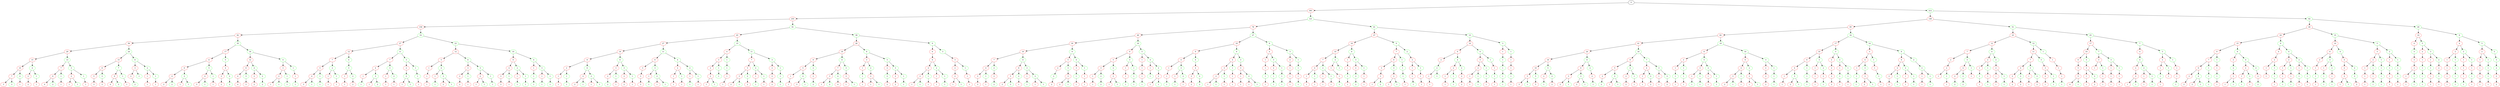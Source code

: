 digraph {
	<plotBST.TreeNode object at 0x7fbe1e1112b0> [label=0]
	<plotBST.TreeNode object at 0x7fbdc63663c8> [label=383 color=red]
	<plotBST.TreeNode object at 0x7fbe1e1112b0> -> <plotBST.TreeNode object at 0x7fbdc63663c8>
	<plotBST.TreeNode object at 0x7fbdc63723c8> [label=255 color=red]
	<plotBST.TreeNode object at 0x7fbdc63663c8> -> <plotBST.TreeNode object at 0x7fbdc63723c8>
	<plotBST.TreeNode object at 0x7fbdc6444ba8> [label=156 color=red]
	<plotBST.TreeNode object at 0x7fbdc63723c8> -> <plotBST.TreeNode object at 0x7fbdc6444ba8>
	<plotBST.TreeNode object at 0x7fbdc6366e48> [label=92 color=red]
	<plotBST.TreeNode object at 0x7fbdc6444ba8> -> <plotBST.TreeNode object at 0x7fbdc6366e48>
	<plotBST.TreeNode object at 0x7fbdc636ff60> [label=56 color=red]
	<plotBST.TreeNode object at 0x7fbdc6366e48> -> <plotBST.TreeNode object at 0x7fbdc636ff60>
	<plotBST.TreeNode object at 0x7fbdc6441da0> [label=29 color=red]
	<plotBST.TreeNode object at 0x7fbdc636ff60> -> <plotBST.TreeNode object at 0x7fbdc6441da0>
	<plotBST.TreeNode object at 0x7fbdc6366e10> [label=15 color=red]
	<plotBST.TreeNode object at 0x7fbdc6441da0> -> <plotBST.TreeNode object at 0x7fbdc6366e10>
	<plotBST.TreeNode object at 0x7fbdc6369438> [label=10 color=red]
	<plotBST.TreeNode object at 0x7fbdc6366e10> -> <plotBST.TreeNode object at 0x7fbdc6369438>
	<plotBST.TreeNode object at 0x7fbdc6372390> [label=7 color=red]
	<plotBST.TreeNode object at 0x7fbdc6369438> -> <plotBST.TreeNode object at 0x7fbdc6372390>
	<plotBST.TreeNode object at 0x7fbdc636f438> [label=3 color=red]
	<plotBST.TreeNode object at 0x7fbdc6372390> -> <plotBST.TreeNode object at 0x7fbdc636f438>
	<plotBST.TreeNode object at 0x7fbdc6372438> [label=3 color=green]
	<plotBST.TreeNode object at 0x7fbdc6372390> -> <plotBST.TreeNode object at 0x7fbdc6372438>
	<plotBST.TreeNode object at 0x7fbdc6369a58> [label=2 color=green]
	<plotBST.TreeNode object at 0x7fbdc6369438> -> <plotBST.TreeNode object at 0x7fbdc6369a58>
	<plotBST.TreeNode object at 0x7fbdc63698d0> [label=1 color=red]
	<plotBST.TreeNode object at 0x7fbdc6369a58> -> <plotBST.TreeNode object at 0x7fbdc63698d0>
	<plotBST.TreeNode object at 0x7fbdc63622e8> [label=4 color=green]
	<plotBST.TreeNode object at 0x7fbdc6366e10> -> <plotBST.TreeNode object at 0x7fbdc63622e8>
	<plotBST.TreeNode object at 0x7fbdc635fc88> [label=2 color=red]
	<plotBST.TreeNode object at 0x7fbdc63622e8> -> <plotBST.TreeNode object at 0x7fbdc635fc88>
	<plotBST.TreeNode object at 0x7fbdc635fcc0> [label=2 color=red]
	<plotBST.TreeNode object at 0x7fbdc635fc88> -> <plotBST.TreeNode object at 0x7fbdc635fcc0>
	<plotBST.TreeNode object at 0x7fbdc6369ba8> [label=1 color=green]
	<plotBST.TreeNode object at 0x7fbdc63622e8> -> <plotBST.TreeNode object at 0x7fbdc6369ba8>
	<plotBST.TreeNode object at 0x7fbdc6369be0> [label=1 color=red]
	<plotBST.TreeNode object at 0x7fbdc6369ba8> -> <plotBST.TreeNode object at 0x7fbdc6369be0>
	<plotBST.TreeNode object at 0x7fbdc6441fd0> [label=13 color=green]
	<plotBST.TreeNode object at 0x7fbdc6441da0> -> <plotBST.TreeNode object at 0x7fbdc6441fd0>
	<plotBST.TreeNode object at 0x7fbdc635d048> [label=7 color=red]
	<plotBST.TreeNode object at 0x7fbdc6441fd0> -> <plotBST.TreeNode object at 0x7fbdc635d048>
	<plotBST.TreeNode object at 0x7fbdc636ffd0> [label=6 color=red]
	<plotBST.TreeNode object at 0x7fbdc635d048> -> <plotBST.TreeNode object at 0x7fbdc636ffd0>
	<plotBST.TreeNode object at 0x7fbdc6366f60> [label=4 color=red]
	<plotBST.TreeNode object at 0x7fbdc636ffd0> -> <plotBST.TreeNode object at 0x7fbdc6366f60>
	<plotBST.TreeNode object at 0x7fbdc6372048> [label=2 color=green]
	<plotBST.TreeNode object at 0x7fbdc636ffd0> -> <plotBST.TreeNode object at 0x7fbdc6372048>
	<plotBST.TreeNode object at 0x7fbdc63479e8> [label=1 color=green]
	<plotBST.TreeNode object at 0x7fbdc635d048> -> <plotBST.TreeNode object at 0x7fbdc63479e8>
	<plotBST.TreeNode object at 0x7fbdc6347a20> [label=1 color=red]
	<plotBST.TreeNode object at 0x7fbdc63479e8> -> <plotBST.TreeNode object at 0x7fbdc6347a20>
	<plotBST.TreeNode object at 0x7fbdc636bf60> [label=3 color=green]
	<plotBST.TreeNode object at 0x7fbdc6441fd0> -> <plotBST.TreeNode object at 0x7fbdc636bf60>
	<plotBST.TreeNode object at 0x7fbdc636bf98> [label=2 color=red]
	<plotBST.TreeNode object at 0x7fbdc636bf60> -> <plotBST.TreeNode object at 0x7fbdc636bf98>
	<plotBST.TreeNode object at 0x7fbdc6444d30> [label=1 color=red]
	<plotBST.TreeNode object at 0x7fbdc636bf98> -> <plotBST.TreeNode object at 0x7fbdc6444d30>
	<plotBST.TreeNode object at 0x7fbdc636f048> [label=1 color=green]
	<plotBST.TreeNode object at 0x7fbdc636bf98> -> <plotBST.TreeNode object at 0x7fbdc636f048>
	<plotBST.TreeNode object at 0x7fbdc64696d8> [label=1 color=green]
	<plotBST.TreeNode object at 0x7fbdc636bf60> -> <plotBST.TreeNode object at 0x7fbdc64696d8>
	<plotBST.TreeNode object at 0x7fbdc64690f0> [label=1 color=red]
	<plotBST.TreeNode object at 0x7fbdc64696d8> -> <plotBST.TreeNode object at 0x7fbdc64690f0>
	<plotBST.TreeNode object at 0x7fbdc64566a0> [label=24 color=green]
	<plotBST.TreeNode object at 0x7fbdc636ff60> -> <plotBST.TreeNode object at 0x7fbdc64566a0>
	<plotBST.TreeNode object at 0x7fbdc64677b8> [label=15 color=red]
	<plotBST.TreeNode object at 0x7fbdc64566a0> -> <plotBST.TreeNode object at 0x7fbdc64677b8>
	<plotBST.TreeNode object at 0x7fbdc6467c18> [label=8 color=red]
	<plotBST.TreeNode object at 0x7fbdc64677b8> -> <plotBST.TreeNode object at 0x7fbdc6467c18>
	<plotBST.TreeNode object at 0x7fbdc64677f0> [label=5 color=red]
	<plotBST.TreeNode object at 0x7fbdc6467c18> -> <plotBST.TreeNode object at 0x7fbdc64677f0>
	<plotBST.TreeNode object at 0x7fbdc6455e48> [label=3 color=red]
	<plotBST.TreeNode object at 0x7fbdc64677f0> -> <plotBST.TreeNode object at 0x7fbdc6455e48>
	<plotBST.TreeNode object at 0x7fbdc645e0f0> [label=3 color=green]
	<plotBST.TreeNode object at 0x7fbdc6467c18> -> <plotBST.TreeNode object at 0x7fbdc645e0f0>
	<plotBST.TreeNode object at 0x7fbdc636f898> [label=3 color=red]
	<plotBST.TreeNode object at 0x7fbdc645e0f0> -> <plotBST.TreeNode object at 0x7fbdc636f898>
	<plotBST.TreeNode object at 0x7fbdc6366eb8> [label=7 color=green]
	<plotBST.TreeNode object at 0x7fbdc64677b8> -> <plotBST.TreeNode object at 0x7fbdc6366eb8>
	<plotBST.TreeNode object at 0x7fbdc636f278> [label=6 color=red]
	<plotBST.TreeNode object at 0x7fbdc6366eb8> -> <plotBST.TreeNode object at 0x7fbdc636f278>
	<plotBST.TreeNode object at 0x7fbdc636b400> [label=4 color=red]
	<plotBST.TreeNode object at 0x7fbdc636f278> -> <plotBST.TreeNode object at 0x7fbdc636b400>
	<plotBST.TreeNode object at 0x7fbdc636f2b0> [label=2 color=green]
	<plotBST.TreeNode object at 0x7fbdc636f278> -> <plotBST.TreeNode object at 0x7fbdc636f2b0>
	<plotBST.TreeNode object at 0x7fbdc6350898> [label=1 color=green]
	<plotBST.TreeNode object at 0x7fbdc6366eb8> -> <plotBST.TreeNode object at 0x7fbdc6350898>
	<plotBST.TreeNode object at 0x7fbdc6366ba8> [label=1 color=red]
	<plotBST.TreeNode object at 0x7fbdc6350898> -> <plotBST.TreeNode object at 0x7fbdc6366ba8>
	<plotBST.TreeNode object at 0x7fbdc6369a20> [label=6 color=green]
	<plotBST.TreeNode object at 0x7fbdc64566a0> -> <plotBST.TreeNode object at 0x7fbdc6369a20>
	<plotBST.TreeNode object at 0x7fbdc636f940> [label=3 color=red]
	<plotBST.TreeNode object at 0x7fbdc6369a20> -> <plotBST.TreeNode object at 0x7fbdc636f940>
	<plotBST.TreeNode object at 0x7fbdc636f908> [label=2 color=red]
	<plotBST.TreeNode object at 0x7fbdc636f940> -> <plotBST.TreeNode object at 0x7fbdc636f908>
	<plotBST.TreeNode object at 0x7fbdc636f978> [label=2 color=green]
	<plotBST.TreeNode object at 0x7fbdc636f908> -> <plotBST.TreeNode object at 0x7fbdc636f978>
	<plotBST.TreeNode object at 0x7fbdc6366da0> [label=1 color=green]
	<plotBST.TreeNode object at 0x7fbdc636f940> -> <plotBST.TreeNode object at 0x7fbdc6366da0>
	<plotBST.TreeNode object at 0x7fbdc63477b8> [label=2 color=green]
	<plotBST.TreeNode object at 0x7fbdc6369a20> -> <plotBST.TreeNode object at 0x7fbdc63477b8>
	<plotBST.TreeNode object at 0x7fbdc635f630> [label=1 color=red]
	<plotBST.TreeNode object at 0x7fbdc63477b8> -> <plotBST.TreeNode object at 0x7fbdc635f630>
	<plotBST.TreeNode object at 0x7fbdc635fbe0> [label=1 color=red]
	<plotBST.TreeNode object at 0x7fbdc635f630> -> <plotBST.TreeNode object at 0x7fbdc635fbe0>
	<plotBST.TreeNode object at 0x7fbdc64551d0> [label=1 color=green]
	<plotBST.TreeNode object at 0x7fbdc63477b8> -> <plotBST.TreeNode object at 0x7fbdc64551d0>
	<plotBST.TreeNode object at 0x7fbdc6369cf8> [label=1 color=red]
	<plotBST.TreeNode object at 0x7fbdc64551d0> -> <plotBST.TreeNode object at 0x7fbdc6369cf8>
	<plotBST.TreeNode object at 0x7fbdcee6a278> [label=35 color=green]
	<plotBST.TreeNode object at 0x7fbdc6366e48> -> <plotBST.TreeNode object at 0x7fbdcee6a278>
	<plotBST.TreeNode object at 0x7fbdc6369630> [label=17 color=red]
	<plotBST.TreeNode object at 0x7fbdcee6a278> -> <plotBST.TreeNode object at 0x7fbdc6369630>
	<plotBST.TreeNode object at 0x7fbdc636bda0> [label=11 color=red]
	<plotBST.TreeNode object at 0x7fbdc6369630> -> <plotBST.TreeNode object at 0x7fbdc636bda0>
	<plotBST.TreeNode object at 0x7fbdc636bc18> [label=6 color=red]
	<plotBST.TreeNode object at 0x7fbdc636bda0> -> <plotBST.TreeNode object at 0x7fbdc636bc18>
	<plotBST.TreeNode object at 0x7fbdc636fda0> [label=4 color=red]
	<plotBST.TreeNode object at 0x7fbdc636bc18> -> <plotBST.TreeNode object at 0x7fbdc636fda0>
	<plotBST.TreeNode object at 0x7fbdc636b2b0> [label=2 color=red]
	<plotBST.TreeNode object at 0x7fbdc636fda0> -> <plotBST.TreeNode object at 0x7fbdc636b2b0>
	<plotBST.TreeNode object at 0x7fbdc636fdd8> [label=2 color=green]
	<plotBST.TreeNode object at 0x7fbdc636fda0> -> <plotBST.TreeNode object at 0x7fbdc636fdd8>
	<plotBST.TreeNode object at 0x7fbdc636b550> [label=2 color=green]
	<plotBST.TreeNode object at 0x7fbdc636bc18> -> <plotBST.TreeNode object at 0x7fbdc636b550>
	<plotBST.TreeNode object at 0x7fbdc6372e48> [label=1 color=red]
	<plotBST.TreeNode object at 0x7fbdc636b550> -> <plotBST.TreeNode object at 0x7fbdc6372e48>
	<plotBST.TreeNode object at 0x7fbdc6457c18> [label=1 color=green]
	<plotBST.TreeNode object at 0x7fbdc636b550> -> <plotBST.TreeNode object at 0x7fbdc6457c18>
	<plotBST.TreeNode object at 0x7fbdcee6a6d8> [label=5 color=green]
	<plotBST.TreeNode object at 0x7fbdc636bda0> -> <plotBST.TreeNode object at 0x7fbdcee6a6d8>
	<plotBST.TreeNode object at 0x7fbdc636f4e0> [label=4 color=red]
	<plotBST.TreeNode object at 0x7fbdcee6a6d8> -> <plotBST.TreeNode object at 0x7fbdc636f4e0>
	<plotBST.TreeNode object at 0x7fbdc6350358> [label=3 color=red]
	<plotBST.TreeNode object at 0x7fbdc636f4e0> -> <plotBST.TreeNode object at 0x7fbdc6350358>
	<plotBST.TreeNode object at 0x7fbdc636f400> [label=1 color=green]
	<plotBST.TreeNode object at 0x7fbdc636f4e0> -> <plotBST.TreeNode object at 0x7fbdc636f400>
	<plotBST.TreeNode object at 0x7fbdc635d400> [label=1 color=green]
	<plotBST.TreeNode object at 0x7fbdcee6a6d8> -> <plotBST.TreeNode object at 0x7fbdc635d400>
	<plotBST.TreeNode object at 0x7fbdc63660b8> [label=1 color=red]
	<plotBST.TreeNode object at 0x7fbdc635d400> -> <plotBST.TreeNode object at 0x7fbdc63660b8>
	<plotBST.TreeNode object at 0x7fbdc6455be0> [label=5 color=green]
	<plotBST.TreeNode object at 0x7fbdc6369630> -> <plotBST.TreeNode object at 0x7fbdc6455be0>
	<plotBST.TreeNode object at 0x7fbdc6366c18> [label=4 color=red]
	<plotBST.TreeNode object at 0x7fbdc6455be0> -> <plotBST.TreeNode object at 0x7fbdc6366c18>
	<plotBST.TreeNode object at 0x7fbdcee6a358> [label=2 color=red]
	<plotBST.TreeNode object at 0x7fbdc6366c18> -> <plotBST.TreeNode object at 0x7fbdcee6a358>
	<plotBST.TreeNode object at 0x7fbdc6369780> [label=2 color=red]
	<plotBST.TreeNode object at 0x7fbdcee6a358> -> <plotBST.TreeNode object at 0x7fbdc6369780>
	<plotBST.TreeNode object at 0x7fbdc6369710> [label=2 color=green]
	<plotBST.TreeNode object at 0x7fbdc6366c18> -> <plotBST.TreeNode object at 0x7fbdc6369710>
	<plotBST.TreeNode object at 0x7fbdc636bfd0> [label=2 color=green]
	<plotBST.TreeNode object at 0x7fbdc6369710> -> <plotBST.TreeNode object at 0x7fbdc636bfd0>
	<plotBST.TreeNode object at 0x7fbdc6369908> [label=16 color=green]
	<plotBST.TreeNode object at 0x7fbdcee6a278> -> <plotBST.TreeNode object at 0x7fbdc6369908>
	<plotBST.TreeNode object at 0x7fbdc6444898> [label=12 color=red]
	<plotBST.TreeNode object at 0x7fbdc6369908> -> <plotBST.TreeNode object at 0x7fbdc6444898>
	<plotBST.TreeNode object at 0x7fbdc6350ac8> [label=8 color=red]
	<plotBST.TreeNode object at 0x7fbdc6444898> -> <plotBST.TreeNode object at 0x7fbdc6350ac8>
	<plotBST.TreeNode object at 0x7fbdc6372940> [label=4 color=red]
	<plotBST.TreeNode object at 0x7fbdc6350ac8> -> <plotBST.TreeNode object at 0x7fbdc6372940>
	<plotBST.TreeNode object at 0x7fbdc6372ac8> [label=4 color=red]
	<plotBST.TreeNode object at 0x7fbdc6372940> -> <plotBST.TreeNode object at 0x7fbdc6372ac8>
	<plotBST.TreeNode object at 0x7fbdc635f0f0> [label=3 color=green]
	<plotBST.TreeNode object at 0x7fbdc6350ac8> -> <plotBST.TreeNode object at 0x7fbdc635f0f0>
	<plotBST.TreeNode object at 0x7fbdc636f3c8> [label=3 color=red]
	<plotBST.TreeNode object at 0x7fbdc635f0f0> -> <plotBST.TreeNode object at 0x7fbdc636f3c8>
	<plotBST.TreeNode object at 0x7fbdc635dcf8> [label=4 color=green]
	<plotBST.TreeNode object at 0x7fbdc6444898> -> <plotBST.TreeNode object at 0x7fbdc635dcf8>
	<plotBST.TreeNode object at 0x7fbdc6372ba8> [label=2 color=red]
	<plotBST.TreeNode object at 0x7fbdc635dcf8> -> <plotBST.TreeNode object at 0x7fbdc6372ba8>
	<plotBST.TreeNode object at 0x7fbdc6372be0> [label=2 color=red]
	<plotBST.TreeNode object at 0x7fbdc6372ba8> -> <plotBST.TreeNode object at 0x7fbdc6372be0>
	<plotBST.TreeNode object at 0x7fbdc6362b00> [label=2 color=green]
	<plotBST.TreeNode object at 0x7fbdc635dcf8> -> <plotBST.TreeNode object at 0x7fbdc6362b00>
	<plotBST.TreeNode object at 0x7fbddfc7e048> [label=2 color=green]
	<plotBST.TreeNode object at 0x7fbdc6362b00> -> <plotBST.TreeNode object at 0x7fbddfc7e048>
	<plotBST.TreeNode object at 0x7fbdc6350b38> [label=4 color=green]
	<plotBST.TreeNode object at 0x7fbdc6369908> -> <plotBST.TreeNode object at 0x7fbdc6350b38>
	<plotBST.TreeNode object at 0x7fbdc6350470> [label=3 color=red]
	<plotBST.TreeNode object at 0x7fbdc6350b38> -> <plotBST.TreeNode object at 0x7fbdc6350470>
	<plotBST.TreeNode object at 0x7fbdc636b0f0> [label=2 color=red]
	<plotBST.TreeNode object at 0x7fbdc6350470> -> <plotBST.TreeNode object at 0x7fbdc636b0f0>
	<plotBST.TreeNode object at 0x7fbdc6362b70> [label=1 color=red]
	<plotBST.TreeNode object at 0x7fbdc636b0f0> -> <plotBST.TreeNode object at 0x7fbdc6362b70>
	<plotBST.TreeNode object at 0x7fbdc636b0b8> [label=1 color=green]
	<plotBST.TreeNode object at 0x7fbdc636b0f0> -> <plotBST.TreeNode object at 0x7fbdc636b0b8>
	<plotBST.TreeNode object at 0x7fbdc6362780> [label=1 color=green]
	<plotBST.TreeNode object at 0x7fbdc6350470> -> <plotBST.TreeNode object at 0x7fbdc6362780>
	<plotBST.TreeNode object at 0x7fbdc63627b8> [label=1 color=green]
	<plotBST.TreeNode object at 0x7fbdc6362780> -> <plotBST.TreeNode object at 0x7fbdc63627b8>
	<plotBST.TreeNode object at 0x7fbdc6350a58> [label=1 color=green]
	<plotBST.TreeNode object at 0x7fbdc6350b38> -> <plotBST.TreeNode object at 0x7fbdc6350a58>
	<plotBST.TreeNode object at 0x7fbdc6350320> [label=1 color=red]
	<plotBST.TreeNode object at 0x7fbdc6350a58> -> <plotBST.TreeNode object at 0x7fbdc6350320>
	<plotBST.TreeNode object at 0x7fbdc6350e48> [label=1 color=green]
	<plotBST.TreeNode object at 0x7fbdc6350320> -> <plotBST.TreeNode object at 0x7fbdc6350e48>
	<plotBST.TreeNode object at 0x7fbdc6457898> [label=53 color=green]
	<plotBST.TreeNode object at 0x7fbdc6444ba8> -> <plotBST.TreeNode object at 0x7fbdc6457898>
	<plotBST.TreeNode object at 0x7fbdc635d1d0> [label=27 color=red]
	<plotBST.TreeNode object at 0x7fbdc6457898> -> <plotBST.TreeNode object at 0x7fbdc635d1d0>
	<plotBST.TreeNode object at 0x7fbdc6441c88> [label=12 color=red]
	<plotBST.TreeNode object at 0x7fbdc635d1d0> -> <plotBST.TreeNode object at 0x7fbdc6441c88>
	<plotBST.TreeNode object at 0x7fbdc6350160> [label=7 color=red]
	<plotBST.TreeNode object at 0x7fbdc6441c88> -> <plotBST.TreeNode object at 0x7fbdc6350160>
	<plotBST.TreeNode object at 0x7fbdc6350dd8> [label=5 color=red]
	<plotBST.TreeNode object at 0x7fbdc6350160> -> <plotBST.TreeNode object at 0x7fbdc6350dd8>
	<plotBST.TreeNode object at 0x7fbdc6504cf8> [label=4 color=red]
	<plotBST.TreeNode object at 0x7fbdc6350dd8> -> <plotBST.TreeNode object at 0x7fbdc6504cf8>
	<plotBST.TreeNode object at 0x7fbdc636b6a0> [label=3 color=red]
	<plotBST.TreeNode object at 0x7fbdc6504cf8> -> <plotBST.TreeNode object at 0x7fbdc636b6a0>
	<plotBST.TreeNode object at 0x7fbdc6350d30> [label=1 color=green]
	<plotBST.TreeNode object at 0x7fbdc6504cf8> -> <plotBST.TreeNode object at 0x7fbdc6350d30>
	<plotBST.TreeNode object at 0x7fbdc6372da0> [label=1 color=green]
	<plotBST.TreeNode object at 0x7fbdc6350dd8> -> <plotBST.TreeNode object at 0x7fbdc6372da0>
	<plotBST.TreeNode object at 0x7fbdc6372dd8> [label=1 color=green]
	<plotBST.TreeNode object at 0x7fbdc6372da0> -> <plotBST.TreeNode object at 0x7fbdc6372dd8>
	<plotBST.TreeNode object at 0x7fbdc63667b8> [label=2 color=green]
	<plotBST.TreeNode object at 0x7fbdc6350160> -> <plotBST.TreeNode object at 0x7fbdc63667b8>
	<plotBST.TreeNode object at 0x7fbdc636be48> [label=1 color=red]
	<plotBST.TreeNode object at 0x7fbdc63667b8> -> <plotBST.TreeNode object at 0x7fbdc636be48>
	<plotBST.TreeNode object at 0x7fbdc636b390> [label=1 color=red]
	<plotBST.TreeNode object at 0x7fbdc636be48> -> <plotBST.TreeNode object at 0x7fbdc636b390>
	<plotBST.TreeNode object at 0x7fbdc6366198> [label=1 color=green]
	<plotBST.TreeNode object at 0x7fbdc63667b8> -> <plotBST.TreeNode object at 0x7fbdc6366198>
	<plotBST.TreeNode object at 0x7fbdc63661d0> [label=1 color=red]
	<plotBST.TreeNode object at 0x7fbdc6366198> -> <plotBST.TreeNode object at 0x7fbdc63661d0>
	<plotBST.TreeNode object at 0x7fbdc6457860> [label=4 color=green]
	<plotBST.TreeNode object at 0x7fbdc6441c88> -> <plotBST.TreeNode object at 0x7fbdc6457860>
	<plotBST.TreeNode object at 0x7fbdc63507b8> [label=3 color=green]
	<plotBST.TreeNode object at 0x7fbdc6457860> -> <plotBST.TreeNode object at 0x7fbdc63507b8>
	<plotBST.TreeNode object at 0x7fbdc6469518> [label=1 color=red]
	<plotBST.TreeNode object at 0x7fbdc63507b8> -> <plotBST.TreeNode object at 0x7fbdc6469518>
	<plotBST.TreeNode object at 0x7fbdc6369828> [label=1 color=red]
	<plotBST.TreeNode object at 0x7fbdc6469518> -> <plotBST.TreeNode object at 0x7fbdc6369828>
	<plotBST.TreeNode object at 0x7fbdc63692e8> [label=2 color=green]
	<plotBST.TreeNode object at 0x7fbdc63507b8> -> <plotBST.TreeNode object at 0x7fbdc63692e8>
	<plotBST.TreeNode object at 0x7fbdc6369320> [label=2 color=red]
	<plotBST.TreeNode object at 0x7fbdc63692e8> -> <plotBST.TreeNode object at 0x7fbdc6369320>
	<plotBST.TreeNode object at 0x7fbdc6467748> [label=11 color=green]
	<plotBST.TreeNode object at 0x7fbdc635d1d0> -> <plotBST.TreeNode object at 0x7fbdc6467748>
	<plotBST.TreeNode object at 0x7fbdc6467940> [label=7 color=red]
	<plotBST.TreeNode object at 0x7fbdc6467748> -> <plotBST.TreeNode object at 0x7fbdc6467940>
	<plotBST.TreeNode object at 0x7fbdc6372710> [label=4 color=red]
	<plotBST.TreeNode object at 0x7fbdc6467940> -> <plotBST.TreeNode object at 0x7fbdc6372710>
	<plotBST.TreeNode object at 0x7fbdc63726a0> [label=1 color=red]
	<plotBST.TreeNode object at 0x7fbdc6372710> -> <plotBST.TreeNode object at 0x7fbdc63726a0>
	<plotBST.TreeNode object at 0x7fbdc63726d8> [label=1 color=green]
	<plotBST.TreeNode object at 0x7fbdc63726a0> -> <plotBST.TreeNode object at 0x7fbdc63726d8>
	<plotBST.TreeNode object at 0x7fbdc6372080> [label=3 color=green]
	<plotBST.TreeNode object at 0x7fbdc6372710> -> <plotBST.TreeNode object at 0x7fbdc6372080>
	<plotBST.TreeNode object at 0x7fbdc6455b38> [label=1 color=red]
	<plotBST.TreeNode object at 0x7fbdc6372080> -> <plotBST.TreeNode object at 0x7fbdc6455b38>
	<plotBST.TreeNode object at 0x7fbdc63720b8> [label=2 color=green]
	<plotBST.TreeNode object at 0x7fbdc6372080> -> <plotBST.TreeNode object at 0x7fbdc63720b8>
	<plotBST.TreeNode object at 0x7fbdc63628d0> [label=3 color=green]
	<plotBST.TreeNode object at 0x7fbdc6467940> -> <plotBST.TreeNode object at 0x7fbdc63628d0>
	<plotBST.TreeNode object at 0x7fbdc6350e80> [label=1 color=red]
	<plotBST.TreeNode object at 0x7fbdc63628d0> -> <plotBST.TreeNode object at 0x7fbdc6350e80>
	<plotBST.TreeNode object at 0x7fbdc6350eb8> [label=1 color=red]
	<plotBST.TreeNode object at 0x7fbdc6350e80> -> <plotBST.TreeNode object at 0x7fbdc6350eb8>
	<plotBST.TreeNode object at 0x7fbdc63620f0> [label=2 color=green]
	<plotBST.TreeNode object at 0x7fbdc63628d0> -> <plotBST.TreeNode object at 0x7fbdc63620f0>
	<plotBST.TreeNode object at 0x7fbdc6372eb8> [label=1 color=red]
	<plotBST.TreeNode object at 0x7fbdc63620f0> -> <plotBST.TreeNode object at 0x7fbdc6372eb8>
	<plotBST.TreeNode object at 0x7fbdc6347c88> [label=3 color=green]
	<plotBST.TreeNode object at 0x7fbdc6467748> -> <plotBST.TreeNode object at 0x7fbdc6347c88>
	<plotBST.TreeNode object at 0x7fbdc64569b0> [label=2 color=red]
	<plotBST.TreeNode object at 0x7fbdc6347c88> -> <plotBST.TreeNode object at 0x7fbdc64569b0>
	<plotBST.TreeNode object at 0x7fbdc6456a20> [label=2 color=green]
	<plotBST.TreeNode object at 0x7fbdc64569b0> -> <plotBST.TreeNode object at 0x7fbdc6456a20>
	<plotBST.TreeNode object at 0x7fbdc6350c18> [label=1 color=red]
	<plotBST.TreeNode object at 0x7fbdc6456a20> -> <plotBST.TreeNode object at 0x7fbdc6350c18>
	<plotBST.TreeNode object at 0x7fbdc64579b0> [label=1 color=green]
	<plotBST.TreeNode object at 0x7fbdc6456a20> -> <plotBST.TreeNode object at 0x7fbdc64579b0>
	<plotBST.TreeNode object at 0x7fbdc6347a90> [label=1 color=green]
	<plotBST.TreeNode object at 0x7fbdc6347c88> -> <plotBST.TreeNode object at 0x7fbdc6347a90>
	<plotBST.TreeNode object at 0x7fbdc6347ac8> [label=1 color=green]
	<plotBST.TreeNode object at 0x7fbdc6347a90> -> <plotBST.TreeNode object at 0x7fbdc6347ac8>
	<plotBST.TreeNode object at 0x7fbdc6347be0> [label=1 color=red]
	<plotBST.TreeNode object at 0x7fbdc6347ac8> -> <plotBST.TreeNode object at 0x7fbdc6347be0>
	<plotBST.TreeNode object at 0x7fbdc6457dd8> [label=23 color=green]
	<plotBST.TreeNode object at 0x7fbdc6457898> -> <plotBST.TreeNode object at 0x7fbdc6457dd8>
	<plotBST.TreeNode object at 0x7fbdc6347e80> [label=12 color=red]
	<plotBST.TreeNode object at 0x7fbdc6457dd8> -> <plotBST.TreeNode object at 0x7fbdc6347e80>
	<plotBST.TreeNode object at 0x7fbdc645e438> [label=5 color=red]
	<plotBST.TreeNode object at 0x7fbdc6347e80> -> <plotBST.TreeNode object at 0x7fbdc645e438>
	<plotBST.TreeNode object at 0x7fbdc6444780> [label=1 color=red]
	<plotBST.TreeNode object at 0x7fbdc645e438> -> <plotBST.TreeNode object at 0x7fbdc6444780>
	<plotBST.TreeNode object at 0x7fbdc64447b8> [label=1 color=red]
	<plotBST.TreeNode object at 0x7fbdc6444780> -> <plotBST.TreeNode object at 0x7fbdc64447b8>
	<plotBST.TreeNode object at 0x7fbdcee6a828> [label=1 color=red]
	<plotBST.TreeNode object at 0x7fbdc64447b8> -> <plotBST.TreeNode object at 0x7fbdcee6a828>
	<plotBST.TreeNode object at 0x7fbdc636b320> [label=4 color=green]
	<plotBST.TreeNode object at 0x7fbdc645e438> -> <plotBST.TreeNode object at 0x7fbdc636b320>
	<plotBST.TreeNode object at 0x7fbdc6441860> [label=1 color=red]
	<plotBST.TreeNode object at 0x7fbdc636b320> -> <plotBST.TreeNode object at 0x7fbdc6441860>
	<plotBST.TreeNode object at 0x7fbdc635fa20> [label=1 color=green]
	<plotBST.TreeNode object at 0x7fbdc6441860> -> <plotBST.TreeNode object at 0x7fbdc635fa20>
	<plotBST.TreeNode object at 0x7fbdc6350278> [label=3 color=green]
	<plotBST.TreeNode object at 0x7fbdc636b320> -> <plotBST.TreeNode object at 0x7fbdc6350278>
	<plotBST.TreeNode object at 0x7fbdc635fba8> [label=2 color=red]
	<plotBST.TreeNode object at 0x7fbdc6350278> -> <plotBST.TreeNode object at 0x7fbdc635fba8>
	<plotBST.TreeNode object at 0x7fbdc6362358> [label=1 color=green]
	<plotBST.TreeNode object at 0x7fbdc6350278> -> <plotBST.TreeNode object at 0x7fbdc6362358>
	<plotBST.TreeNode object at 0x7fbdc6347eb8> [label=6 color=green]
	<plotBST.TreeNode object at 0x7fbdc6347e80> -> <plotBST.TreeNode object at 0x7fbdc6347eb8>
	<plotBST.TreeNode object at 0x7fbdc64555f8> [label=3 color=red]
	<plotBST.TreeNode object at 0x7fbdc6347eb8> -> <plotBST.TreeNode object at 0x7fbdc64555f8>
	<plotBST.TreeNode object at 0x7fbdc6444c50> [label=2 color=red]
	<plotBST.TreeNode object at 0x7fbdc64555f8> -> <plotBST.TreeNode object at 0x7fbdc6444c50>
	<plotBST.TreeNode object at 0x7fbdc6369668> [label=2 color=red]
	<plotBST.TreeNode object at 0x7fbdc6444c50> -> <plotBST.TreeNode object at 0x7fbdc6369668>
	<plotBST.TreeNode object at 0x7fbdc6469da0> [label=1 color=green]
	<plotBST.TreeNode object at 0x7fbdc64555f8> -> <plotBST.TreeNode object at 0x7fbdc6469da0>
	<plotBST.TreeNode object at 0x7fbdc6372c18> [label=1 color=red]
	<plotBST.TreeNode object at 0x7fbdc6469da0> -> <plotBST.TreeNode object at 0x7fbdc6372c18>
	<plotBST.TreeNode object at 0x7fbdc6347ef0> [label=3 color=green]
	<plotBST.TreeNode object at 0x7fbdc6347eb8> -> <plotBST.TreeNode object at 0x7fbdc6347ef0>
	<plotBST.TreeNode object at 0x7fbdc63503c8> [label=2 color=red]
	<plotBST.TreeNode object at 0x7fbdc6347ef0> -> <plotBST.TreeNode object at 0x7fbdc63503c8>
	<plotBST.TreeNode object at 0x7fbddfc7e080> [label=1 color=red]
	<plotBST.TreeNode object at 0x7fbdc63503c8> -> <plotBST.TreeNode object at 0x7fbddfc7e080>
	<plotBST.TreeNode object at 0x7fbdc636bcc0> [label=1 color=green]
	<plotBST.TreeNode object at 0x7fbdc63503c8> -> <plotBST.TreeNode object at 0x7fbdc636bcc0>
	<plotBST.TreeNode object at 0x7fbdc6444cc0> [label=1 color=green]
	<plotBST.TreeNode object at 0x7fbdc6347ef0> -> <plotBST.TreeNode object at 0x7fbdc6444cc0>
	<plotBST.TreeNode object at 0x7fbdc6444cf8> [label=1 color=green]
	<plotBST.TreeNode object at 0x7fbdc6444cc0> -> <plotBST.TreeNode object at 0x7fbdc6444cf8>
	<plotBST.TreeNode object at 0x7fbdc63620b8> [label=10 color=green]
	<plotBST.TreeNode object at 0x7fbdc6457dd8> -> <plotBST.TreeNode object at 0x7fbdc63620b8>
	<plotBST.TreeNode object at 0x7fbdc6347b38> [label=6 color=red]
	<plotBST.TreeNode object at 0x7fbdc63620b8> -> <plotBST.TreeNode object at 0x7fbdc6347b38>
	<plotBST.TreeNode object at 0x7fbdc635d4e0> [label=4 color=red]
	<plotBST.TreeNode object at 0x7fbdc6347b38> -> <plotBST.TreeNode object at 0x7fbdc635d4e0>
	<plotBST.TreeNode object at 0x7fbdc635d518> [label=3 color=red]
	<plotBST.TreeNode object at 0x7fbdc635d4e0> -> <plotBST.TreeNode object at 0x7fbdc635d518>
	<plotBST.TreeNode object at 0x7fbdc635d668> [label=3 color=red]
	<plotBST.TreeNode object at 0x7fbdc635d518> -> <plotBST.TreeNode object at 0x7fbdc635d668>
	<plotBST.TreeNode object at 0x7fbdc6366358> [label=1 color=green]
	<plotBST.TreeNode object at 0x7fbdc635d4e0> -> <plotBST.TreeNode object at 0x7fbdc6366358>
	<plotBST.TreeNode object at 0x7fbdc6366390> [label=1 color=red]
	<plotBST.TreeNode object at 0x7fbdc6366358> -> <plotBST.TreeNode object at 0x7fbdc6366390>
	<plotBST.TreeNode object at 0x7fbdc64693c8> [label=2 color=green]
	<plotBST.TreeNode object at 0x7fbdc6347b38> -> <plotBST.TreeNode object at 0x7fbdc64693c8>
	<plotBST.TreeNode object at 0x7fbdc6350c50> [label=1 color=red]
	<plotBST.TreeNode object at 0x7fbdc64693c8> -> <plotBST.TreeNode object at 0x7fbdc6350c50>
	<plotBST.TreeNode object at 0x7fbdc6350c88> [label=1 color=green]
	<plotBST.TreeNode object at 0x7fbdc6350c50> -> <plotBST.TreeNode object at 0x7fbdc6350c88>
	<plotBST.TreeNode object at 0x7fbdc635d9b0> [label=1 color=green]
	<plotBST.TreeNode object at 0x7fbdc64693c8> -> <plotBST.TreeNode object at 0x7fbdc635d9b0>
	<plotBST.TreeNode object at 0x7fbdc636fe10> [label=1 color=green]
	<plotBST.TreeNode object at 0x7fbdc635d9b0> -> <plotBST.TreeNode object at 0x7fbdc636fe10>
	<plotBST.TreeNode object at 0x7fbdc63625f8> [label=4 color=green]
	<plotBST.TreeNode object at 0x7fbdc63620b8> -> <plotBST.TreeNode object at 0x7fbdc63625f8>
	<plotBST.TreeNode object at 0x7fbdc6350b00> [label=1 color=red]
	<plotBST.TreeNode object at 0x7fbdc63625f8> -> <plotBST.TreeNode object at 0x7fbdc6350b00>
	<plotBST.TreeNode object at 0x7fbdc635f898> [label=1 color=green]
	<plotBST.TreeNode object at 0x7fbdc6350b00> -> <plotBST.TreeNode object at 0x7fbdc635f898>
	<plotBST.TreeNode object at 0x7fbdc635ff28> [label=1 color=green]
	<plotBST.TreeNode object at 0x7fbdc635f898> -> <plotBST.TreeNode object at 0x7fbdc635ff28>
	<plotBST.TreeNode object at 0x7fbdc6366cc0> [label=3 color=green]
	<plotBST.TreeNode object at 0x7fbdc63625f8> -> <plotBST.TreeNode object at 0x7fbdc6366cc0>
	<plotBST.TreeNode object at 0x7fbdc636b748> [label=1 color=red]
	<plotBST.TreeNode object at 0x7fbdc6366cc0> -> <plotBST.TreeNode object at 0x7fbdc636b748>
	<plotBST.TreeNode object at 0x7fbdc636b7b8> [label=1 color=green]
	<plotBST.TreeNode object at 0x7fbdc636b748> -> <plotBST.TreeNode object at 0x7fbdc636b7b8>
	<plotBST.TreeNode object at 0x7fbdc6469710> [label=1 color=green]
	<plotBST.TreeNode object at 0x7fbdc6366cc0> -> <plotBST.TreeNode object at 0x7fbdc6469710>
	<plotBST.TreeNode object at 0x7fbdc6469630> [label=1 color=green]
	<plotBST.TreeNode object at 0x7fbdc6469710> -> <plotBST.TreeNode object at 0x7fbdc6469630>
	<plotBST.TreeNode object at 0x7fbdc65044a8> [label=91 color=green]
	<plotBST.TreeNode object at 0x7fbdc63723c8> -> <plotBST.TreeNode object at 0x7fbdc65044a8>
	<plotBST.TreeNode object at 0x7fbdc6366d30> [label=45 color=red]
	<plotBST.TreeNode object at 0x7fbdc65044a8> -> <plotBST.TreeNode object at 0x7fbdc6366d30>
	<plotBST.TreeNode object at 0x7fbdc6366160> [label=27 color=red]
	<plotBST.TreeNode object at 0x7fbdc6366d30> -> <plotBST.TreeNode object at 0x7fbdc6366160>
	<plotBST.TreeNode object at 0x7fbdc6366dd8> [label=16 color=red]
	<plotBST.TreeNode object at 0x7fbdc6366160> -> <plotBST.TreeNode object at 0x7fbdc6366dd8>
	<plotBST.TreeNode object at 0x7fbdc6366c50> [label=8 color=red]
	<plotBST.TreeNode object at 0x7fbdc6366dd8> -> <plotBST.TreeNode object at 0x7fbdc6366c50>
	<plotBST.TreeNode object at 0x7fbdc64692b0> [label=2 color=red]
	<plotBST.TreeNode object at 0x7fbdc6366c50> -> <plotBST.TreeNode object at 0x7fbdc64692b0>
	<plotBST.TreeNode object at 0x7fbdc635d198> [label=1 color=red]
	<plotBST.TreeNode object at 0x7fbdc64692b0> -> <plotBST.TreeNode object at 0x7fbdc635d198>
	<plotBST.TreeNode object at 0x7fbdc6372f28> [label=1 color=red]
	<plotBST.TreeNode object at 0x7fbdc635d198> -> <plotBST.TreeNode object at 0x7fbdc6372f28>
	<plotBST.TreeNode object at 0x7fbdc6366b38> [label=1 color=green]
	<plotBST.TreeNode object at 0x7fbdc64692b0> -> <plotBST.TreeNode object at 0x7fbdc6366b38>
	<plotBST.TreeNode object at 0x7fbdc6366b70> [label=1 color=green]
	<plotBST.TreeNode object at 0x7fbdc6366b38> -> <plotBST.TreeNode object at 0x7fbdc6366b70>
	<plotBST.TreeNode object at 0x7fbdc6362160> [label=6 color=green]
	<plotBST.TreeNode object at 0x7fbdc6366c50> -> <plotBST.TreeNode object at 0x7fbdc6362160>
	<plotBST.TreeNode object at 0x7fbdc636fc88> [label=4 color=red]
	<plotBST.TreeNode object at 0x7fbdc6362160> -> <plotBST.TreeNode object at 0x7fbdc636fc88>
	<plotBST.TreeNode object at 0x7fbdc636ff28> [label=2 color=red]
	<plotBST.TreeNode object at 0x7fbdc636fc88> -> <plotBST.TreeNode object at 0x7fbdc636ff28>
	<plotBST.TreeNode object at 0x7fbdc635d240> [label=1 color=green]
	<plotBST.TreeNode object at 0x7fbdc636fc88> -> <plotBST.TreeNode object at 0x7fbdc635d240>
	<plotBST.TreeNode object at 0x7fbdc636b710> [label=2 color=green]
	<plotBST.TreeNode object at 0x7fbdc6362160> -> <plotBST.TreeNode object at 0x7fbdc636b710>
	<plotBST.TreeNode object at 0x7fbdc636b9b0> [label=1 color=red]
	<plotBST.TreeNode object at 0x7fbdc636b710> -> <plotBST.TreeNode object at 0x7fbdc636b9b0>
	<plotBST.TreeNode object at 0x7fbdc635f390> [label=1 color=green]
	<plotBST.TreeNode object at 0x7fbdc636b710> -> <plotBST.TreeNode object at 0x7fbdc635f390>
	<plotBST.TreeNode object at 0x7fbdc6444a90> [label=6 color=green]
	<plotBST.TreeNode object at 0x7fbdc6366dd8> -> <plotBST.TreeNode object at 0x7fbdc6444a90>
	<plotBST.TreeNode object at 0x7fbdc6467c88> [label=3 color=red]
	<plotBST.TreeNode object at 0x7fbdc6444a90> -> <plotBST.TreeNode object at 0x7fbdc6467c88>
	<plotBST.TreeNode object at 0x7fbdc63478d0> [label=2 color=red]
	<plotBST.TreeNode object at 0x7fbdc6467c88> -> <plotBST.TreeNode object at 0x7fbdc63478d0>
	<plotBST.TreeNode object at 0x7fbdc636f5c0> [label=2 color=green]
	<plotBST.TreeNode object at 0x7fbdc63478d0> -> <plotBST.TreeNode object at 0x7fbdc636f5c0>
	<plotBST.TreeNode object at 0x7fbdc6456f60> [label=1 color=green]
	<plotBST.TreeNode object at 0x7fbdc6467c88> -> <plotBST.TreeNode object at 0x7fbdc6456f60>
	<plotBST.TreeNode object at 0x7fbdc6347cc0> [label=1 color=red]
	<plotBST.TreeNode object at 0x7fbdc6456f60> -> <plotBST.TreeNode object at 0x7fbdc6347cc0>
	<plotBST.TreeNode object at 0x7fbdc64698d0> [label=3 color=green]
	<plotBST.TreeNode object at 0x7fbdc6444a90> -> <plotBST.TreeNode object at 0x7fbdc64698d0>
	<plotBST.TreeNode object at 0x7fbdc6469748> [label=2 color=red]
	<plotBST.TreeNode object at 0x7fbdc64698d0> -> <plotBST.TreeNode object at 0x7fbdc6469748>
	<plotBST.TreeNode object at 0x7fbdc6469d68> [label=2 color=red]
	<plotBST.TreeNode object at 0x7fbdc6469748> -> <plotBST.TreeNode object at 0x7fbdc6469d68>
	<plotBST.TreeNode object at 0x7fbdc636bcf8> [label=1 color=green]
	<plotBST.TreeNode object at 0x7fbdc64698d0> -> <plotBST.TreeNode object at 0x7fbdc636bcf8>
	<plotBST.TreeNode object at 0x7fbdc636bd30> [label=1 color=red]
	<plotBST.TreeNode object at 0x7fbdc636bcf8> -> <plotBST.TreeNode object at 0x7fbdc636bd30>
	<plotBST.TreeNode object at 0x7fbdc635fe48> [label=11 color=green]
	<plotBST.TreeNode object at 0x7fbdc6366160> -> <plotBST.TreeNode object at 0x7fbdc635fe48>
	<plotBST.TreeNode object at 0x7fbdc6469c88> [label=6 color=red]
	<plotBST.TreeNode object at 0x7fbdc635fe48> -> <plotBST.TreeNode object at 0x7fbdc6469c88>
	<plotBST.TreeNode object at 0x7fbdc6469be0> [label=3 color=red]
	<plotBST.TreeNode object at 0x7fbdc6469c88> -> <plotBST.TreeNode object at 0x7fbdc6469be0>
	<plotBST.TreeNode object at 0x7fbddfc7e160> [label=3 color=red]
	<plotBST.TreeNode object at 0x7fbdc6469be0> -> <plotBST.TreeNode object at 0x7fbddfc7e160>
	<plotBST.TreeNode object at 0x7fbddfc7e198> [label=3 color=red]
	<plotBST.TreeNode object at 0x7fbddfc7e160> -> <plotBST.TreeNode object at 0x7fbddfc7e198>
	<plotBST.TreeNode object at 0x7fbdc6467ba8> [label=3 color=green]
	<plotBST.TreeNode object at 0x7fbdc6469c88> -> <plotBST.TreeNode object at 0x7fbdc6467ba8>
	<plotBST.TreeNode object at 0x7fbdcee6a9e8> [label=1 color=red]
	<plotBST.TreeNode object at 0x7fbdc6467ba8> -> <plotBST.TreeNode object at 0x7fbdcee6a9e8>
	<plotBST.TreeNode object at 0x7fbdc636bd68> [label=1 color=green]
	<plotBST.TreeNode object at 0x7fbdcee6a9e8> -> <plotBST.TreeNode object at 0x7fbdc636bd68>
	<plotBST.TreeNode object at 0x7fbdc6456898> [label=2 color=green]
	<plotBST.TreeNode object at 0x7fbdc6467ba8> -> <plotBST.TreeNode object at 0x7fbdc6456898>
	<plotBST.TreeNode object at 0x7fbdc6350550> [label=1 color=red]
	<plotBST.TreeNode object at 0x7fbdc6456898> -> <plotBST.TreeNode object at 0x7fbdc6350550>
	<plotBST.TreeNode object at 0x7fbdc635f4a8> [label=1 color=green]
	<plotBST.TreeNode object at 0x7fbdc6456898> -> <plotBST.TreeNode object at 0x7fbdc635f4a8>
	<plotBST.TreeNode object at 0x7fbdc635fdd8> [label=4 color=green]
	<plotBST.TreeNode object at 0x7fbdc635fe48> -> <plotBST.TreeNode object at 0x7fbdc635fdd8>
	<plotBST.TreeNode object at 0x7fbdc6362208> [label=2 color=red]
	<plotBST.TreeNode object at 0x7fbdc635fdd8> -> <plotBST.TreeNode object at 0x7fbdc6362208>
	<plotBST.TreeNode object at 0x7fbdc6372400> [label=1 color=red]
	<plotBST.TreeNode object at 0x7fbdc6362208> -> <plotBST.TreeNode object at 0x7fbdc6372400>
	<plotBST.TreeNode object at 0x7fbddfc7e1d0> [label=1 color=red]
	<plotBST.TreeNode object at 0x7fbdc6372400> -> <plotBST.TreeNode object at 0x7fbddfc7e1d0>
	<plotBST.TreeNode object at 0x7fbdc6457ac8> [label=1 color=green]
	<plotBST.TreeNode object at 0x7fbdc6362208> -> <plotBST.TreeNode object at 0x7fbdc6457ac8>
	<plotBST.TreeNode object at 0x7fbdc6457b00> [label=1 color=red]
	<plotBST.TreeNode object at 0x7fbdc6457ac8> -> <plotBST.TreeNode object at 0x7fbdc6457b00>
	<plotBST.TreeNode object at 0x7fbdc635fef0> [label=2 color=green]
	<plotBST.TreeNode object at 0x7fbdc635fdd8> -> <plotBST.TreeNode object at 0x7fbdc635fef0>
	<plotBST.TreeNode object at 0x7fbdc635ff98> [label=1 color=red]
	<plotBST.TreeNode object at 0x7fbdc635fef0> -> <plotBST.TreeNode object at 0x7fbdc635ff98>
	<plotBST.TreeNode object at 0x7fbdc635ffd0> [label=1 color=green]
	<plotBST.TreeNode object at 0x7fbdc635ff98> -> <plotBST.TreeNode object at 0x7fbdc635ffd0>
	<plotBST.TreeNode object at 0x7fbdc64697f0> [label=1 color=green]
	<plotBST.TreeNode object at 0x7fbdc635fef0> -> <plotBST.TreeNode object at 0x7fbdc64697f0>
	<plotBST.TreeNode object at 0x7fbdc6469a58> [label=1 color=red]
	<plotBST.TreeNode object at 0x7fbdc64697f0> -> <plotBST.TreeNode object at 0x7fbdc6469a58>
	<plotBST.TreeNode object at 0x7fbdc64579e8> [label=15 color=green]
	<plotBST.TreeNode object at 0x7fbdc6366d30> -> <plotBST.TreeNode object at 0x7fbdc64579e8>
	<plotBST.TreeNode object at 0x7fbdc635f5f8> [label=4 color=red]
	<plotBST.TreeNode object at 0x7fbdc64579e8> -> <plotBST.TreeNode object at 0x7fbdc635f5f8>
	<plotBST.TreeNode object at 0x7fbdc635f588> [label=3 color=red]
	<plotBST.TreeNode object at 0x7fbdc635f5f8> -> <plotBST.TreeNode object at 0x7fbdc635f588>
	<plotBST.TreeNode object at 0x7fbdc6469c18> [label=2 color=red]
	<plotBST.TreeNode object at 0x7fbdc635f588> -> <plotBST.TreeNode object at 0x7fbdc6469c18>
	<plotBST.TreeNode object at 0x7fbdc6469dd8> [label=2 color=red]
	<plotBST.TreeNode object at 0x7fbdc6469c18> -> <plotBST.TreeNode object at 0x7fbdc6469dd8>
	<plotBST.TreeNode object at 0x7fbdc636f8d0> [label=1 color=red]
	<plotBST.TreeNode object at 0x7fbdc6469dd8> -> <plotBST.TreeNode object at 0x7fbdc636f8d0>
	<plotBST.TreeNode object at 0x7fbdc635d550> [label=1 color=green]
	<plotBST.TreeNode object at 0x7fbdc6469dd8> -> <plotBST.TreeNode object at 0x7fbdc635d550>
	<plotBST.TreeNode object at 0x7fbdc6456668> [label=1 color=green]
	<plotBST.TreeNode object at 0x7fbdc635f588> -> <plotBST.TreeNode object at 0x7fbdc6456668>
	<plotBST.TreeNode object at 0x7fbdc6455048> [label=1 color=green]
	<plotBST.TreeNode object at 0x7fbdc6456668> -> <plotBST.TreeNode object at 0x7fbdc6455048>
	<plotBST.TreeNode object at 0x7fbdc6455c18> [label=1 color=green]
	<plotBST.TreeNode object at 0x7fbdc635f5f8> -> <plotBST.TreeNode object at 0x7fbdc6455c18>
	<plotBST.TreeNode object at 0x7fbdc6362278> [label=1 color=green]
	<plotBST.TreeNode object at 0x7fbdc6455c18> -> <plotBST.TreeNode object at 0x7fbdc6362278>
	<plotBST.TreeNode object at 0x7fbdc63626a0> [label=1 color=red]
	<plotBST.TreeNode object at 0x7fbdc6362278> -> <plotBST.TreeNode object at 0x7fbdc63626a0>
	<plotBST.TreeNode object at 0x7fbdc63626d8> [label=1 color=red]
	<plotBST.TreeNode object at 0x7fbdc63626a0> -> <plotBST.TreeNode object at 0x7fbdc63626d8>
	<plotBST.TreeNode object at 0x7fbdc6457c88> [label=11 color=green]
	<plotBST.TreeNode object at 0x7fbdc64579e8> -> <plotBST.TreeNode object at 0x7fbdc6457c88>
	<plotBST.TreeNode object at 0x7fbdc6350be0> [label=7 color=red]
	<plotBST.TreeNode object at 0x7fbdc6457c88> -> <plotBST.TreeNode object at 0x7fbdc6350be0>
	<plotBST.TreeNode object at 0x7fbdc6444a58> [label=5 color=red]
	<plotBST.TreeNode object at 0x7fbdc6350be0> -> <plotBST.TreeNode object at 0x7fbdc6444a58>
	<plotBST.TreeNode object at 0x7fbdc636be80> [label=3 color=red]
	<plotBST.TreeNode object at 0x7fbdc6444a58> -> <plotBST.TreeNode object at 0x7fbdc636be80>
	<plotBST.TreeNode object at 0x7fbdc636beb8> [label=2 color=red]
	<plotBST.TreeNode object at 0x7fbdc636be80> -> <plotBST.TreeNode object at 0x7fbdc636beb8>
	<plotBST.TreeNode object at 0x7fbdc645e1d0> [label=1 color=green]
	<plotBST.TreeNode object at 0x7fbdc636be80> -> <plotBST.TreeNode object at 0x7fbdc645e1d0>
	<plotBST.TreeNode object at 0x7fbdc635f908> [label=2 color=green]
	<plotBST.TreeNode object at 0x7fbdc6444a58> -> <plotBST.TreeNode object at 0x7fbdc635f908>
	<plotBST.TreeNode object at 0x7fbdc635fb38> [label=2 color=red]
	<plotBST.TreeNode object at 0x7fbdc635f908> -> <plotBST.TreeNode object at 0x7fbdc635fb38>
	<plotBST.TreeNode object at 0x7fbdc63624a8> [label=2 color=green]
	<plotBST.TreeNode object at 0x7fbdc6350be0> -> <plotBST.TreeNode object at 0x7fbdc63624a8>
	<plotBST.TreeNode object at 0x7fbdc6350978> [label=1 color=red]
	<plotBST.TreeNode object at 0x7fbdc63624a8> -> <plotBST.TreeNode object at 0x7fbdc6350978>
	<plotBST.TreeNode object at 0x7fbdc6350cc0> [label=1 color=green]
	<plotBST.TreeNode object at 0x7fbdc6350978> -> <plotBST.TreeNode object at 0x7fbdc6350cc0>
	<plotBST.TreeNode object at 0x7fbdc6369dd8> [label=1 color=green]
	<plotBST.TreeNode object at 0x7fbdc63624a8> -> <plotBST.TreeNode object at 0x7fbdc6369dd8>
	<plotBST.TreeNode object at 0x7fbdc6369e48> [label=1 color=red]
	<plotBST.TreeNode object at 0x7fbdc6369dd8> -> <plotBST.TreeNode object at 0x7fbdc6369e48>
	<plotBST.TreeNode object at 0x7fbdc6457e10> [label=3 color=green]
	<plotBST.TreeNode object at 0x7fbdc6457c88> -> <plotBST.TreeNode object at 0x7fbdc6457e10>
	<plotBST.TreeNode object at 0x7fbdc6457e48> [label=2 color=red]
	<plotBST.TreeNode object at 0x7fbdc6457e10> -> <plotBST.TreeNode object at 0x7fbdc6457e48>
	<plotBST.TreeNode object at 0x7fbdc645e198> [label=2 color=red]
	<plotBST.TreeNode object at 0x7fbdc6457e48> -> <plotBST.TreeNode object at 0x7fbdc645e198>
	<plotBST.TreeNode object at 0x7fbdc6366d68> [label=2 color=red]
	<plotBST.TreeNode object at 0x7fbdc645e198> -> <plotBST.TreeNode object at 0x7fbdc6366d68>
	<plotBST.TreeNode object at 0x7fbdc6369f98> [label=1 color=green]
	<plotBST.TreeNode object at 0x7fbdc6457e10> -> <plotBST.TreeNode object at 0x7fbdc6369f98>
	<plotBST.TreeNode object at 0x7fbdc6369fd0> [label=1 color=green]
	<plotBST.TreeNode object at 0x7fbdc6369f98> -> <plotBST.TreeNode object at 0x7fbdc6369fd0>
	<plotBST.TreeNode object at 0x7fbdc636b048> [label=1 color=green]
	<plotBST.TreeNode object at 0x7fbdc6369fd0> -> <plotBST.TreeNode object at 0x7fbdc636b048>
	<plotBST.TreeNode object at 0x7fbdc6455b00> [label=39 color=green]
	<plotBST.TreeNode object at 0x7fbdc65044a8> -> <plotBST.TreeNode object at 0x7fbdc6455b00>
	<plotBST.TreeNode object at 0x7fbdc64555c0> [label=28 color=red]
	<plotBST.TreeNode object at 0x7fbdc6455b00> -> <plotBST.TreeNode object at 0x7fbdc64555c0>
	<plotBST.TreeNode object at 0x7fbdc6469cc0> [label=19 color=red]
	<plotBST.TreeNode object at 0x7fbdc64555c0> -> <plotBST.TreeNode object at 0x7fbdc6469cc0>
	<plotBST.TreeNode object at 0x7fbdc63625c0> [label=8 color=red]
	<plotBST.TreeNode object at 0x7fbdc6469cc0> -> <plotBST.TreeNode object at 0x7fbdc63625c0>
	<plotBST.TreeNode object at 0x7fbdc6455710> [label=5 color=red]
	<plotBST.TreeNode object at 0x7fbdc63625c0> -> <plotBST.TreeNode object at 0x7fbdc6455710>
	<plotBST.TreeNode object at 0x7fbdc636b978> [label=1 color=red]
	<plotBST.TreeNode object at 0x7fbdc6455710> -> <plotBST.TreeNode object at 0x7fbdc636b978>
	<plotBST.TreeNode object at 0x7fbdc636bb70> [label=1 color=red]
	<plotBST.TreeNode object at 0x7fbdc636b978> -> <plotBST.TreeNode object at 0x7fbdc636bb70>
	<plotBST.TreeNode object at 0x7fbdc6455128> [label=4 color=green]
	<plotBST.TreeNode object at 0x7fbdc6455710> -> <plotBST.TreeNode object at 0x7fbdc6455128>
	<plotBST.TreeNode object at 0x7fbdc636bbe0> [label=3 color=red]
	<plotBST.TreeNode object at 0x7fbdc6455128> -> <plotBST.TreeNode object at 0x7fbdc636bbe0>
	<plotBST.TreeNode object at 0x7fbdc636fef0> [label=1 color=green]
	<plotBST.TreeNode object at 0x7fbdc6455128> -> <plotBST.TreeNode object at 0x7fbdc636fef0>
	<plotBST.TreeNode object at 0x7fbdc635f2b0> [label=2 color=green]
	<plotBST.TreeNode object at 0x7fbdc63625c0> -> <plotBST.TreeNode object at 0x7fbdc635f2b0>
	<plotBST.TreeNode object at 0x7fbdc635f748> [label=2 color=red]
	<plotBST.TreeNode object at 0x7fbdc635f2b0> -> <plotBST.TreeNode object at 0x7fbdc635f748>
	<plotBST.TreeNode object at 0x7fbdc635f2e8> [label=2 color=green]
	<plotBST.TreeNode object at 0x7fbdc635f748> -> <plotBST.TreeNode object at 0x7fbdc635f2e8>
	<plotBST.TreeNode object at 0x7fbdc6347d68> [label=11 color=green]
	<plotBST.TreeNode object at 0x7fbdc6469cc0> -> <plotBST.TreeNode object at 0x7fbdc6347d68>
	<plotBST.TreeNode object at 0x7fbdc6456cc0> [label=7 color=red]
	<plotBST.TreeNode object at 0x7fbdc6347d68> -> <plotBST.TreeNode object at 0x7fbdc6456cc0>
	<plotBST.TreeNode object at 0x7fbdc6350048> [label=3 color=red]
	<plotBST.TreeNode object at 0x7fbdc6456cc0> -> <plotBST.TreeNode object at 0x7fbdc6350048>
	<plotBST.TreeNode object at 0x7fbdc636bdd8> [label=1 color=red]
	<plotBST.TreeNode object at 0x7fbdc6350048> -> <plotBST.TreeNode object at 0x7fbdc636bdd8>
	<plotBST.TreeNode object at 0x7fbdc6366fd0> [label=2 color=green]
	<plotBST.TreeNode object at 0x7fbdc6350048> -> <plotBST.TreeNode object at 0x7fbdc6366fd0>
	<plotBST.TreeNode object at 0x7fbdc636b4e0> [label=4 color=green]
	<plotBST.TreeNode object at 0x7fbdc6456cc0> -> <plotBST.TreeNode object at 0x7fbdc636b4e0>
	<plotBST.TreeNode object at 0x7fbdc636b518> [label=4 color=red]
	<plotBST.TreeNode object at 0x7fbdc636b4e0> -> <plotBST.TreeNode object at 0x7fbdc636b518>
	<plotBST.TreeNode object at 0x7fbdc63727b8> [label=3 color=green]
	<plotBST.TreeNode object at 0x7fbdc6347d68> -> <plotBST.TreeNode object at 0x7fbdc63727b8>
	<plotBST.TreeNode object at 0x7fbdc6372e10> [label=3 color=red]
	<plotBST.TreeNode object at 0x7fbdc63727b8> -> <plotBST.TreeNode object at 0x7fbdc6372e10>
	<plotBST.TreeNode object at 0x7fbdc6369278> [label=1 color=red]
	<plotBST.TreeNode object at 0x7fbdc6372e10> -> <plotBST.TreeNode object at 0x7fbdc6369278>
	<plotBST.TreeNode object at 0x7fbdc6469b38> [label=1 color=green]
	<plotBST.TreeNode object at 0x7fbdc6372e10> -> <plotBST.TreeNode object at 0x7fbdc6469b38>
	<plotBST.TreeNode object at 0x7fbdc645e128> [label=8 color=green]
	<plotBST.TreeNode object at 0x7fbdc64555c0> -> <plotBST.TreeNode object at 0x7fbdc645e128>
	<plotBST.TreeNode object at 0x7fbdc636fb00> [label=3 color=red]
	<plotBST.TreeNode object at 0x7fbdc645e128> -> <plotBST.TreeNode object at 0x7fbdc636fb00>
	<plotBST.TreeNode object at 0x7fbdc6455940> [label=1 color=red]
	<plotBST.TreeNode object at 0x7fbdc636fb00> -> <plotBST.TreeNode object at 0x7fbdc6455940>
	<plotBST.TreeNode object at 0x7fbdc6366128> [label=1 color=green]
	<plotBST.TreeNode object at 0x7fbdc6455940> -> <plotBST.TreeNode object at 0x7fbdc6366128>
	<plotBST.TreeNode object at 0x7fbdc63664e0> [label=1 color=red]
	<plotBST.TreeNode object at 0x7fbdc6366128> -> <plotBST.TreeNode object at 0x7fbdc63664e0>
	<plotBST.TreeNode object at 0x7fbdc636fb38> [label=2 color=green]
	<plotBST.TreeNode object at 0x7fbdc636fb00> -> <plotBST.TreeNode object at 0x7fbdc636fb38>
	<plotBST.TreeNode object at 0x7fbdc636fac8> [label=2 color=red]
	<plotBST.TreeNode object at 0x7fbdc636fb38> -> <plotBST.TreeNode object at 0x7fbdc636fac8>
	<plotBST.TreeNode object at 0x7fbddfc7e0b8> [label=1 color=red]
	<plotBST.TreeNode object at 0x7fbdc636fac8> -> <plotBST.TreeNode object at 0x7fbddfc7e0b8>
	<plotBST.TreeNode object at 0x7fbdc64694a8> [label=1 color=green]
	<plotBST.TreeNode object at 0x7fbdc636fac8> -> <plotBST.TreeNode object at 0x7fbdc64694a8>
	<plotBST.TreeNode object at 0x7fbdc63666a0> [label=5 color=green]
	<plotBST.TreeNode object at 0x7fbdc645e128> -> <plotBST.TreeNode object at 0x7fbdc63666a0>
	<plotBST.TreeNode object at 0x7fbdc635d080> [label=2 color=red]
	<plotBST.TreeNode object at 0x7fbdc63666a0> -> <plotBST.TreeNode object at 0x7fbdc635d080>
	<plotBST.TreeNode object at 0x7fbdc635d0b8> [label=2 color=green]
	<plotBST.TreeNode object at 0x7fbdc635d080> -> <plotBST.TreeNode object at 0x7fbdc635d0b8>
	<plotBST.TreeNode object at 0x7fbdc635d0f0> [label=2 color=red]
	<plotBST.TreeNode object at 0x7fbdc635d0b8> -> <plotBST.TreeNode object at 0x7fbdc635d0f0>
	<plotBST.TreeNode object at 0x7fbdc63666d8> [label=3 color=green]
	<plotBST.TreeNode object at 0x7fbdc63666a0> -> <plotBST.TreeNode object at 0x7fbdc63666d8>
	<plotBST.TreeNode object at 0x7fbdc6366710> [label=2 color=red]
	<plotBST.TreeNode object at 0x7fbdc63666d8> -> <plotBST.TreeNode object at 0x7fbdc6366710>
	<plotBST.TreeNode object at 0x7fbdc6366748> [label=2 color=red]
	<plotBST.TreeNode object at 0x7fbdc6366710> -> <plotBST.TreeNode object at 0x7fbdc6366748>
	<plotBST.TreeNode object at 0x7fbdc635d748> [label=1 color=green]
	<plotBST.TreeNode object at 0x7fbdc63666d8> -> <plotBST.TreeNode object at 0x7fbdc635d748>
	<plotBST.TreeNode object at 0x7fbdc635d780> [label=1 color=green]
	<plotBST.TreeNode object at 0x7fbdc635d748> -> <plotBST.TreeNode object at 0x7fbdc635d780>
	<plotBST.TreeNode object at 0x7fbdc636b630> [label=9 color=green]
	<plotBST.TreeNode object at 0x7fbdc6455b00> -> <plotBST.TreeNode object at 0x7fbdc636b630>
	<plotBST.TreeNode object at 0x7fbdc6469128> [label=6 color=red]
	<plotBST.TreeNode object at 0x7fbdc636b630> -> <plotBST.TreeNode object at 0x7fbdc6469128>
	<plotBST.TreeNode object at 0x7fbdc6469f60> [label=6 color=red]
	<plotBST.TreeNode object at 0x7fbdc6469128> -> <plotBST.TreeNode object at 0x7fbdc6469f60>
	<plotBST.TreeNode object at 0x7fbdc6456ba8> [label=4 color=red]
	<plotBST.TreeNode object at 0x7fbdc6469f60> -> <plotBST.TreeNode object at 0x7fbdc6456ba8>
	<plotBST.TreeNode object at 0x7fbdc6362a20> [label=2 color=red]
	<plotBST.TreeNode object at 0x7fbdc6456ba8> -> <plotBST.TreeNode object at 0x7fbdc6362a20>
	<plotBST.TreeNode object at 0x7fbdc63629e8> [label=1 color=red]
	<plotBST.TreeNode object at 0x7fbdc6362a20> -> <plotBST.TreeNode object at 0x7fbdc63629e8>
	<plotBST.TreeNode object at 0x7fbdc635f9b0> [label=1 color=green]
	<plotBST.TreeNode object at 0x7fbdc6362a20> -> <plotBST.TreeNode object at 0x7fbdc635f9b0>
	<plotBST.TreeNode object at 0x7fbdc64419b0> [label=1 color=green]
	<plotBST.TreeNode object at 0x7fbdc6456ba8> -> <plotBST.TreeNode object at 0x7fbdc64419b0>
	<plotBST.TreeNode object at 0x7fbdc6441b38> [label=1 color=red]
	<plotBST.TreeNode object at 0x7fbdc64419b0> -> <plotBST.TreeNode object at 0x7fbdc6441b38>
	<plotBST.TreeNode object at 0x7fbdc636b358> [label=2 color=green]
	<plotBST.TreeNode object at 0x7fbdc6469f60> -> <plotBST.TreeNode object at 0x7fbdc636b358>
	<plotBST.TreeNode object at 0x7fbdc6469eb8> [label=1 color=red]
	<plotBST.TreeNode object at 0x7fbdc636b358> -> <plotBST.TreeNode object at 0x7fbdc6469eb8>
	<plotBST.TreeNode object at 0x7fbdc645e0b8> [label=1 color=red]
	<plotBST.TreeNode object at 0x7fbdc6469eb8> -> <plotBST.TreeNode object at 0x7fbdc645e0b8>
	<plotBST.TreeNode object at 0x7fbdc6455518> [label=1 color=green]
	<plotBST.TreeNode object at 0x7fbdc636b358> -> <plotBST.TreeNode object at 0x7fbdc6455518>
	<plotBST.TreeNode object at 0x7fbdc636b940> [label=1 color=green]
	<plotBST.TreeNode object at 0x7fbdc6455518> -> <plotBST.TreeNode object at 0x7fbdc636b940>
	<plotBST.TreeNode object at 0x7fbdc636b3c8> [label=3 color=green]
	<plotBST.TreeNode object at 0x7fbdc636b630> -> <plotBST.TreeNode object at 0x7fbdc636b3c8>
	<plotBST.TreeNode object at 0x7fbdc636b4a8> [label=3 color=red]
	<plotBST.TreeNode object at 0x7fbdc636b3c8> -> <plotBST.TreeNode object at 0x7fbdc636b4a8>
	<plotBST.TreeNode object at 0x7fbdc636bba8> [label=2 color=red]
	<plotBST.TreeNode object at 0x7fbdc636b4a8> -> <plotBST.TreeNode object at 0x7fbdc636bba8>
	<plotBST.TreeNode object at 0x7fbdcee6aba8> [label=2 color=red]
	<plotBST.TreeNode object at 0x7fbdc636bba8> -> <plotBST.TreeNode object at 0x7fbdcee6aba8>
	<plotBST.TreeNode object at 0x7fbdc6469b00> [label=1 color=red]
	<plotBST.TreeNode object at 0x7fbdcee6aba8> -> <plotBST.TreeNode object at 0x7fbdc6469b00>
	<plotBST.TreeNode object at 0x7fbdc6372b38> [label=1 color=green]
	<plotBST.TreeNode object at 0x7fbdcee6aba8> -> <plotBST.TreeNode object at 0x7fbdc6372b38>
	<plotBST.TreeNode object at 0x7fbdc636f160> [label=1 color=green]
	<plotBST.TreeNode object at 0x7fbdc636b4a8> -> <plotBST.TreeNode object at 0x7fbdc636f160>
	<plotBST.TreeNode object at 0x7fbdc636f198> [label=1 color=red]
	<plotBST.TreeNode object at 0x7fbdc636f160> -> <plotBST.TreeNode object at 0x7fbdc636f198>
	<plotBST.TreeNode object at 0x7fbdc636f1d0> [label=1 color=red]
	<plotBST.TreeNode object at 0x7fbdc636f198> -> <plotBST.TreeNode object at 0x7fbdc636f1d0>
	<plotBST.TreeNode object at 0x7fbdc63500b8> [label=121 color=green]
	<plotBST.TreeNode object at 0x7fbdc63663c8> -> <plotBST.TreeNode object at 0x7fbdc63500b8>
	<plotBST.TreeNode object at 0x7fbdc63502b0> [label=78 color=red]
	<plotBST.TreeNode object at 0x7fbdc63500b8> -> <plotBST.TreeNode object at 0x7fbdc63502b0>
	<plotBST.TreeNode object at 0x7fbdc635dc50> [label=48 color=red]
	<plotBST.TreeNode object at 0x7fbdc63502b0> -> <plotBST.TreeNode object at 0x7fbdc635dc50>
	<plotBST.TreeNode object at 0x7fbdc635f6a0> [label=30 color=red]
	<plotBST.TreeNode object at 0x7fbdc635dc50> -> <plotBST.TreeNode object at 0x7fbdc635f6a0>
	<plotBST.TreeNode object at 0x7fbdc635de48> [label=19 color=red]
	<plotBST.TreeNode object at 0x7fbdc635f6a0> -> <plotBST.TreeNode object at 0x7fbdc635de48>
	<plotBST.TreeNode object at 0x7fbdc6444860> [label=7 color=red]
	<plotBST.TreeNode object at 0x7fbdc635de48> -> <plotBST.TreeNode object at 0x7fbdc6444860>
	<plotBST.TreeNode object at 0x7fbdc6444c88> [label=4 color=red]
	<plotBST.TreeNode object at 0x7fbdc6444860> -> <plotBST.TreeNode object at 0x7fbdc6444c88>
	<plotBST.TreeNode object at 0x7fbdc636f518> [label=3 color=red]
	<plotBST.TreeNode object at 0x7fbdc6444c88> -> <plotBST.TreeNode object at 0x7fbdc636f518>
	<plotBST.TreeNode object at 0x7fbdc636f630> [label=3 color=red]
	<plotBST.TreeNode object at 0x7fbdc636f518> -> <plotBST.TreeNode object at 0x7fbdc636f630>
	<plotBST.TreeNode object at 0x7fbdc635dda0> [label=1 color=green]
	<plotBST.TreeNode object at 0x7fbdc6444c88> -> <plotBST.TreeNode object at 0x7fbdc635dda0>
	<plotBST.TreeNode object at 0x7fbdc63691d0> [label=1 color=red]
	<plotBST.TreeNode object at 0x7fbdc635dda0> -> <plotBST.TreeNode object at 0x7fbdc63691d0>
	<plotBST.TreeNode object at 0x7fbdc645e390> [label=2 color=green]
	<plotBST.TreeNode object at 0x7fbdc6444860> -> <plotBST.TreeNode object at 0x7fbdc645e390>
	<plotBST.TreeNode object at 0x7fbdc635df28> [label=2 color=red]
	<plotBST.TreeNode object at 0x7fbdc645e390> -> <plotBST.TreeNode object at 0x7fbdc635df28>
	<plotBST.TreeNode object at 0x7fbdc635df60> [label=2 color=green]
	<plotBST.TreeNode object at 0x7fbdc635df28> -> <plotBST.TreeNode object at 0x7fbdc635df60>
	<plotBST.TreeNode object at 0x7fbdc6455898> [label=11 color=green]
	<plotBST.TreeNode object at 0x7fbdc635de48> -> <plotBST.TreeNode object at 0x7fbdc6455898>
	<plotBST.TreeNode object at 0x7fbdc6372630> [label=8 color=red]
	<plotBST.TreeNode object at 0x7fbdc6455898> -> <plotBST.TreeNode object at 0x7fbdc6372630>
	<plotBST.TreeNode object at 0x7fbdc636bc50> [label=5 color=red]
	<plotBST.TreeNode object at 0x7fbdc6372630> -> <plotBST.TreeNode object at 0x7fbdc636bc50>
	<plotBST.TreeNode object at 0x7fbdc6369240> [label=2 color=red]
	<plotBST.TreeNode object at 0x7fbdc636bc50> -> <plotBST.TreeNode object at 0x7fbdc6369240>
	<plotBST.TreeNode object at 0x7fbdc636bc88> [label=3 color=green]
	<plotBST.TreeNode object at 0x7fbdc636bc50> -> <plotBST.TreeNode object at 0x7fbdc636bc88>
	<plotBST.TreeNode object at 0x7fbdc6372668> [label=2 color=green]
	<plotBST.TreeNode object at 0x7fbdc6372630> -> <plotBST.TreeNode object at 0x7fbdc6372668>
	<plotBST.TreeNode object at 0x7fbdc63725f8> [label=1 color=red]
	<plotBST.TreeNode object at 0x7fbdc6372668> -> <plotBST.TreeNode object at 0x7fbdc63725f8>
	<plotBST.TreeNode object at 0x7fbdc6372198> [label=3 color=green]
	<plotBST.TreeNode object at 0x7fbdc6455898> -> <plotBST.TreeNode object at 0x7fbdc6372198>
	<plotBST.TreeNode object at 0x7fbdc6456ef0> [label=1 color=red]
	<plotBST.TreeNode object at 0x7fbdc6372198> -> <plotBST.TreeNode object at 0x7fbdc6456ef0>
	<plotBST.TreeNode object at 0x7fbdc6372160> [label=1 color=green]
	<plotBST.TreeNode object at 0x7fbdc6456ef0> -> <plotBST.TreeNode object at 0x7fbdc6372160>
	<plotBST.TreeNode object at 0x7fbdc63697b8> [label=2 color=green]
	<plotBST.TreeNode object at 0x7fbdc6372198> -> <plotBST.TreeNode object at 0x7fbdc63697b8>
	<plotBST.TreeNode object at 0x7fbdc63692b0> [label=1 color=red]
	<plotBST.TreeNode object at 0x7fbdc63697b8> -> <plotBST.TreeNode object at 0x7fbdc63692b0>
	<plotBST.TreeNode object at 0x7fbdc6362c88> [label=1 color=green]
	<plotBST.TreeNode object at 0x7fbdc63697b8> -> <plotBST.TreeNode object at 0x7fbdc6362c88>
	<plotBST.TreeNode object at 0x7fbdc6347da0> [label=9 color=green]
	<plotBST.TreeNode object at 0x7fbdc635f6a0> -> <plotBST.TreeNode object at 0x7fbdc6347da0>
	<plotBST.TreeNode object at 0x7fbdc6347f60> [label=5 color=red]
	<plotBST.TreeNode object at 0x7fbdc6347da0> -> <plotBST.TreeNode object at 0x7fbdc6347f60>
	<plotBST.TreeNode object at 0x7fbdc635df98> [label=2 color=red]
	<plotBST.TreeNode object at 0x7fbdc6347f60> -> <plotBST.TreeNode object at 0x7fbdc635df98>
	<plotBST.TreeNode object at 0x7fbdc635d940> [label=2 color=green]
	<plotBST.TreeNode object at 0x7fbdc635df98> -> <plotBST.TreeNode object at 0x7fbdc635d940>
	<plotBST.TreeNode object at 0x7fbdc6467a58> [label=2 color=red]
	<plotBST.TreeNode object at 0x7fbdc635d940> -> <plotBST.TreeNode object at 0x7fbdc6467a58>
	<plotBST.TreeNode object at 0x7fbdc6347dd8> [label=3 color=green]
	<plotBST.TreeNode object at 0x7fbdc6347f60> -> <plotBST.TreeNode object at 0x7fbdc6347dd8>
	<plotBST.TreeNode object at 0x7fbdc6347b00> [label=3 color=red]
	<plotBST.TreeNode object at 0x7fbdc6347dd8> -> <plotBST.TreeNode object at 0x7fbdc6347b00>
	<plotBST.TreeNode object at 0x7fbdc6350860> [label=2 color=red]
	<plotBST.TreeNode object at 0x7fbdc6347b00> -> <plotBST.TreeNode object at 0x7fbdc6350860>
	<plotBST.TreeNode object at 0x7fbdc6369898> [label=1 color=green]
	<plotBST.TreeNode object at 0x7fbdc6347b00> -> <plotBST.TreeNode object at 0x7fbdc6369898>
	<plotBST.TreeNode object at 0x7fbdc6372860> [label=4 color=green]
	<plotBST.TreeNode object at 0x7fbdc6347da0> -> <plotBST.TreeNode object at 0x7fbdc6372860>
	<plotBST.TreeNode object at 0x7fbdc6467c50> [label=3 color=red]
	<plotBST.TreeNode object at 0x7fbdc6372860> -> <plotBST.TreeNode object at 0x7fbdc6467c50>
	<plotBST.TreeNode object at 0x7fbdc635f3c8> [label=1 color=green]
	<plotBST.TreeNode object at 0x7fbdc6467c50> -> <plotBST.TreeNode object at 0x7fbdc635f3c8>
	<plotBST.TreeNode object at 0x7fbdc635f400> [label=1 color=red]
	<plotBST.TreeNode object at 0x7fbdc635f3c8> -> <plotBST.TreeNode object at 0x7fbdc635f400>
	<plotBST.TreeNode object at 0x7fbdc635d358> [label=1 color=green]
	<plotBST.TreeNode object at 0x7fbdc6372860> -> <plotBST.TreeNode object at 0x7fbdc635d358>
	<plotBST.TreeNode object at 0x7fbdc635dfd0> [label=1 color=red]
	<plotBST.TreeNode object at 0x7fbdc635d358> -> <plotBST.TreeNode object at 0x7fbdc635dfd0>
	<plotBST.TreeNode object at 0x7fbdc6362470> [label=1 color=red]
	<plotBST.TreeNode object at 0x7fbdc635dfd0> -> <plotBST.TreeNode object at 0x7fbdc6362470>
	<plotBST.TreeNode object at 0x7fbdc6369e80> [label=16 color=green]
	<plotBST.TreeNode object at 0x7fbdc635dc50> -> <plotBST.TreeNode object at 0x7fbdc6369e80>
	<plotBST.TreeNode object at 0x7fbdc635f5c0> [label=9 color=red]
	<plotBST.TreeNode object at 0x7fbdc6369e80> -> <plotBST.TreeNode object at 0x7fbdc635f5c0>
	<plotBST.TreeNode object at 0x7fbdc645e208> [label=5 color=red]
	<plotBST.TreeNode object at 0x7fbdc635f5c0> -> <plotBST.TreeNode object at 0x7fbdc645e208>
	<plotBST.TreeNode object at 0x7fbdc6350908> [label=3 color=red]
	<plotBST.TreeNode object at 0x7fbdc645e208> -> <plotBST.TreeNode object at 0x7fbdc6350908>
	<plotBST.TreeNode object at 0x7fbdc6456d30> [label=1 color=red]
	<plotBST.TreeNode object at 0x7fbdc6350908> -> <plotBST.TreeNode object at 0x7fbdc6456d30>
	<plotBST.TreeNode object at 0x7fbdc6456780> [label=1 color=red]
	<plotBST.TreeNode object at 0x7fbdc6456d30> -> <plotBST.TreeNode object at 0x7fbdc6456780>
	<plotBST.TreeNode object at 0x7fbdc63695c0> [label=2 color=green]
	<plotBST.TreeNode object at 0x7fbdc6350908> -> <plotBST.TreeNode object at 0x7fbdc63695c0>
	<plotBST.TreeNode object at 0x7fbdc63696a0> [label=2 color=green]
	<plotBST.TreeNode object at 0x7fbdc63695c0> -> <plotBST.TreeNode object at 0x7fbdc63696a0>
	<plotBST.TreeNode object at 0x7fbdc6372a20> [label=2 color=green]
	<plotBST.TreeNode object at 0x7fbdc645e208> -> <plotBST.TreeNode object at 0x7fbdc6372a20>
	<plotBST.TreeNode object at 0x7fbdc6372a58> [label=2 color=red]
	<plotBST.TreeNode object at 0x7fbdc6372a20> -> <plotBST.TreeNode object at 0x7fbdc6372a58>
	<plotBST.TreeNode object at 0x7fbdc635f240> [label=1 color=red]
	<plotBST.TreeNode object at 0x7fbdc6372a58> -> <plotBST.TreeNode object at 0x7fbdc635f240>
	<plotBST.TreeNode object at 0x7fbdc63729e8> [label=1 color=green]
	<plotBST.TreeNode object at 0x7fbdc6372a58> -> <plotBST.TreeNode object at 0x7fbdc63729e8>
	<plotBST.TreeNode object at 0x7fbdcee6a550> [label=3 color=green]
	<plotBST.TreeNode object at 0x7fbdc635f5c0> -> <plotBST.TreeNode object at 0x7fbdcee6a550>
	<plotBST.TreeNode object at 0x7fbdc6456fd0> [label=1 color=red]
	<plotBST.TreeNode object at 0x7fbdcee6a550> -> <plotBST.TreeNode object at 0x7fbdc6456fd0>
	<plotBST.TreeNode object at 0x7fbdc64567f0> [label=1 color=red]
	<plotBST.TreeNode object at 0x7fbdc6456fd0> -> <plotBST.TreeNode object at 0x7fbdc64567f0>
	<plotBST.TreeNode object at 0x7fbdc6456828> [label=1 color=green]
	<plotBST.TreeNode object at 0x7fbdc64567f0> -> <plotBST.TreeNode object at 0x7fbdc6456828>
	<plotBST.TreeNode object at 0x7fbdc6362e48> [label=1 color=green]
	<plotBST.TreeNode object at 0x7fbdcee6a550> -> <plotBST.TreeNode object at 0x7fbdc6362e48>
	<plotBST.TreeNode object at 0x7fbdc6362e80> [label=1 color=green]
	<plotBST.TreeNode object at 0x7fbdc6362e48> -> <plotBST.TreeNode object at 0x7fbdc6362e80>
	<plotBST.TreeNode object at 0x7fbdc6362eb8> [label=1 color=green]
	<plotBST.TreeNode object at 0x7fbdc6362e80> -> <plotBST.TreeNode object at 0x7fbdc6362eb8>
	<plotBST.TreeNode object at 0x7fbdc6456a58> [label=5 color=green]
	<plotBST.TreeNode object at 0x7fbdc6369e80> -> <plotBST.TreeNode object at 0x7fbdc6456a58>
	<plotBST.TreeNode object at 0x7fbdc635fac8> [label=1 color=red]
	<plotBST.TreeNode object at 0x7fbdc6456a58> -> <plotBST.TreeNode object at 0x7fbdc635fac8>
	<plotBST.TreeNode object at 0x7fbdc6347908> [label=1 color=red]
	<plotBST.TreeNode object at 0x7fbdc635fac8> -> <plotBST.TreeNode object at 0x7fbdc6347908>
	<plotBST.TreeNode object at 0x7fbdc6372978> [label=1 color=red]
	<plotBST.TreeNode object at 0x7fbdc6347908> -> <plotBST.TreeNode object at 0x7fbdc6372978>
	<plotBST.TreeNode object at 0x7fbdc63729b0> [label=1 color=green]
	<plotBST.TreeNode object at 0x7fbdc6372978> -> <plotBST.TreeNode object at 0x7fbdc63729b0>
	<plotBST.TreeNode object at 0x7fbdc6456940> [label=4 color=green]
	<plotBST.TreeNode object at 0x7fbdc6456a58> -> <plotBST.TreeNode object at 0x7fbdc6456940>
	<plotBST.TreeNode object at 0x7fbdc6362320> [label=1 color=red]
	<plotBST.TreeNode object at 0x7fbdc6456940> -> <plotBST.TreeNode object at 0x7fbdc6362320>
	<plotBST.TreeNode object at 0x7fbdc63627f0> [label=1 color=green]
	<plotBST.TreeNode object at 0x7fbdc6362320> -> <plotBST.TreeNode object at 0x7fbdc63627f0>
	<plotBST.TreeNode object at 0x7fbdc6350438> [label=2 color=green]
	<plotBST.TreeNode object at 0x7fbdc6456940> -> <plotBST.TreeNode object at 0x7fbdc6350438>
	<plotBST.TreeNode object at 0x7fbdc645e048> [label=2 color=red]
	<plotBST.TreeNode object at 0x7fbdc6350438> -> <plotBST.TreeNode object at 0x7fbdc645e048>
	<plotBST.TreeNode object at 0x7fbdc6455400> [label=1 color=red]
	<plotBST.TreeNode object at 0x7fbdc645e048> -> <plotBST.TreeNode object at 0x7fbdc6455400>
	<plotBST.TreeNode object at 0x7fbdc636f470> [label=1 color=green]
	<plotBST.TreeNode object at 0x7fbdc645e048> -> <plotBST.TreeNode object at 0x7fbdc636f470>
	<plotBST.TreeNode object at 0x7fbdc6350940> [label=27 color=green]
	<plotBST.TreeNode object at 0x7fbdc63502b0> -> <plotBST.TreeNode object at 0x7fbdc6350940>
	<plotBST.TreeNode object at 0x7fbdc6366f28> [label=18 color=red]
	<plotBST.TreeNode object at 0x7fbdc6350940> -> <plotBST.TreeNode object at 0x7fbdc6366f28>
	<plotBST.TreeNode object at 0x7fbdc636f828> [label=9 color=red]
	<plotBST.TreeNode object at 0x7fbdc6366f28> -> <plotBST.TreeNode object at 0x7fbdc636f828>
	<plotBST.TreeNode object at 0x7fbdc636fc18> [label=4 color=red]
	<plotBST.TreeNode object at 0x7fbdc636f828> -> <plotBST.TreeNode object at 0x7fbdc636fc18>
	<plotBST.TreeNode object at 0x7fbdc6456c88> [label=1 color=red]
	<plotBST.TreeNode object at 0x7fbdc636fc18> -> <plotBST.TreeNode object at 0x7fbdc6456c88>
	<plotBST.TreeNode object at 0x7fbdc636fb70> [label=1 color=red]
	<plotBST.TreeNode object at 0x7fbdc6456c88> -> <plotBST.TreeNode object at 0x7fbdc636fb70>
	<plotBST.TreeNode object at 0x7fbdc636fba8> [label=1 color=green]
	<plotBST.TreeNode object at 0x7fbdc636fb70> -> <plotBST.TreeNode object at 0x7fbdc636fba8>
	<plotBST.TreeNode object at 0x7fbdc6369080> [label=3 color=green]
	<plotBST.TreeNode object at 0x7fbdc636fc18> -> <plotBST.TreeNode object at 0x7fbdc6369080>
	<plotBST.TreeNode object at 0x7fbdc63697f0> [label=1 color=red]
	<plotBST.TreeNode object at 0x7fbdc6369080> -> <plotBST.TreeNode object at 0x7fbdc63697f0>
	<plotBST.TreeNode object at 0x7fbdcee6a710> [label=1 color=green]
	<plotBST.TreeNode object at 0x7fbdc63697f0> -> <plotBST.TreeNode object at 0x7fbdcee6a710>
	<plotBST.TreeNode object at 0x7fbdc6362128> [label=2 color=green]
	<plotBST.TreeNode object at 0x7fbdc6369080> -> <plotBST.TreeNode object at 0x7fbdc6362128>
	<plotBST.TreeNode object at 0x7fbdc63622b0> [label=1 color=red]
	<plotBST.TreeNode object at 0x7fbdc6362128> -> <plotBST.TreeNode object at 0x7fbdc63622b0>
	<plotBST.TreeNode object at 0x7fbdc635d320> [label=4 color=green]
	<plotBST.TreeNode object at 0x7fbdc636f828> -> <plotBST.TreeNode object at 0x7fbdc635d320>
	<plotBST.TreeNode object at 0x7fbdc635d710> [label=4 color=red]
	<plotBST.TreeNode object at 0x7fbdc635d320> -> <plotBST.TreeNode object at 0x7fbdc635d710>
	<plotBST.TreeNode object at 0x7fbdc6504d68> [label=2 color=red]
	<plotBST.TreeNode object at 0x7fbdc635d710> -> <plotBST.TreeNode object at 0x7fbdc6504d68>
	<plotBST.TreeNode object at 0x7fbdc6372a90> [label=2 color=red]
	<plotBST.TreeNode object at 0x7fbdc6504d68> -> <plotBST.TreeNode object at 0x7fbdc6372a90>
	<plotBST.TreeNode object at 0x7fbdc6362978> [label=2 color=green]
	<plotBST.TreeNode object at 0x7fbdc635d710> -> <plotBST.TreeNode object at 0x7fbdc6362978>
	<plotBST.TreeNode object at 0x7fbdc63629b0> [label=2 color=green]
	<plotBST.TreeNode object at 0x7fbdc6362978> -> <plotBST.TreeNode object at 0x7fbdc63629b0>
	<plotBST.TreeNode object at 0x7fbdc635d908> [label=9 color=green]
	<plotBST.TreeNode object at 0x7fbdc6366f28> -> <plotBST.TreeNode object at 0x7fbdc635d908>
	<plotBST.TreeNode object at 0x7fbdc635d630> [label=4 color=red]
	<plotBST.TreeNode object at 0x7fbdc635d908> -> <plotBST.TreeNode object at 0x7fbdc635d630>
	<plotBST.TreeNode object at 0x7fbdc63504a8> [label=3 color=red]
	<plotBST.TreeNode object at 0x7fbdc635d630> -> <plotBST.TreeNode object at 0x7fbdc63504a8>
	<plotBST.TreeNode object at 0x7fbdc6369b70> [label=2 color=red]
	<plotBST.TreeNode object at 0x7fbdc63504a8> -> <plotBST.TreeNode object at 0x7fbdc6369b70>
	<plotBST.TreeNode object at 0x7fbdc63477f0> [label=1 color=red]
	<plotBST.TreeNode object at 0x7fbdc6369b70> -> <plotBST.TreeNode object at 0x7fbdc63477f0>
	<plotBST.TreeNode object at 0x7fbdc6369c50> [label=1 color=green]
	<plotBST.TreeNode object at 0x7fbdc6369b70> -> <plotBST.TreeNode object at 0x7fbdc6369c50>
	<plotBST.TreeNode object at 0x7fbdc6350cf8> [label=1 color=green]
	<plotBST.TreeNode object at 0x7fbdc63504a8> -> <plotBST.TreeNode object at 0x7fbdc6350cf8>
	<plotBST.TreeNode object at 0x7fbdc63509e8> [label=1 color=red]
	<plotBST.TreeNode object at 0x7fbdc6350cf8> -> <plotBST.TreeNode object at 0x7fbdc63509e8>
	<plotBST.TreeNode object at 0x7fbdc6372748> [label=1 color=green]
	<plotBST.TreeNode object at 0x7fbdc635d630> -> <plotBST.TreeNode object at 0x7fbdc6372748>
	<plotBST.TreeNode object at 0x7fbdc6372780> [label=1 color=red]
	<plotBST.TreeNode object at 0x7fbdc6372748> -> <plotBST.TreeNode object at 0x7fbdc6372780>
	<plotBST.TreeNode object at 0x7fbdc6372c88> [label=1 color=red]
	<plotBST.TreeNode object at 0x7fbdc6372780> -> <plotBST.TreeNode object at 0x7fbdc6372c88>
	<plotBST.TreeNode object at 0x7fbdc6441ac8> [label=3 color=green]
	<plotBST.TreeNode object at 0x7fbdc635d908> -> <plotBST.TreeNode object at 0x7fbdc6441ac8>
	<plotBST.TreeNode object at 0x7fbdc6366a90> [label=3 color=red]
	<plotBST.TreeNode object at 0x7fbdc6441ac8> -> <plotBST.TreeNode object at 0x7fbdc6366a90>
	<plotBST.TreeNode object at 0x7fbdc6350a20> [label=1 color=red]
	<plotBST.TreeNode object at 0x7fbdc6366a90> -> <plotBST.TreeNode object at 0x7fbdc6350a20>
	<plotBST.TreeNode object at 0x7fbdc63720f0> [label=1 color=red]
	<plotBST.TreeNode object at 0x7fbdc6350a20> -> <plotBST.TreeNode object at 0x7fbdc63720f0>
	<plotBST.TreeNode object at 0x7fbdc635d5c0> [label=2 color=green]
	<plotBST.TreeNode object at 0x7fbdc6366a90> -> <plotBST.TreeNode object at 0x7fbdc635d5c0>
	<plotBST.TreeNode object at 0x7fbdc6456dd8> [label=1 color=red]
	<plotBST.TreeNode object at 0x7fbdc635d5c0> -> <plotBST.TreeNode object at 0x7fbdc6456dd8>
	<plotBST.TreeNode object at 0x7fbdc6441b70> [label=1 color=green]
	<plotBST.TreeNode object at 0x7fbdc635d5c0> -> <plotBST.TreeNode object at 0x7fbdc6441b70>
	<plotBST.TreeNode object at 0x7fbdc6369eb8> [label=8 color=green]
	<plotBST.TreeNode object at 0x7fbdc6350940> -> <plotBST.TreeNode object at 0x7fbdc6369eb8>
	<plotBST.TreeNode object at 0x7fbdc6456f98> [label=4 color=red]
	<plotBST.TreeNode object at 0x7fbdc6369eb8> -> <plotBST.TreeNode object at 0x7fbdc6456f98>
	<plotBST.TreeNode object at 0x7fbdc6444ac8> [label=1 color=red]
	<plotBST.TreeNode object at 0x7fbdc6456f98> -> <plotBST.TreeNode object at 0x7fbdc6444ac8>
	<plotBST.TreeNode object at 0x7fbdc6444b00> [label=1 color=red]
	<plotBST.TreeNode object at 0x7fbdc6444ac8> -> <plotBST.TreeNode object at 0x7fbdc6444b00>
	<plotBST.TreeNode object at 0x7fbdc6444b38> [label=1 color=green]
	<plotBST.TreeNode object at 0x7fbdc6444b00> -> <plotBST.TreeNode object at 0x7fbdc6444b38>
	<plotBST.TreeNode object at 0x7fbdc6444710> [label=1 color=red]
	<plotBST.TreeNode object at 0x7fbdc6444b38> -> <plotBST.TreeNode object at 0x7fbdc6444710>
	<plotBST.TreeNode object at 0x7fbdc6456860> [label=3 color=green]
	<plotBST.TreeNode object at 0x7fbdc6456f98> -> <plotBST.TreeNode object at 0x7fbdc6456860>
	<plotBST.TreeNode object at 0x7fbdc6372128> [label=2 color=red]
	<plotBST.TreeNode object at 0x7fbdc6456860> -> <plotBST.TreeNode object at 0x7fbdc6372128>
	<plotBST.TreeNode object at 0x7fbdc6366f98> [label=1 color=green]
	<plotBST.TreeNode object at 0x7fbdc6372128> -> <plotBST.TreeNode object at 0x7fbdc6366f98>
	<plotBST.TreeNode object at 0x7fbdc6444d68> [label=1 color=green]
	<plotBST.TreeNode object at 0x7fbdc6366f98> -> <plotBST.TreeNode object at 0x7fbdc6444d68>
	<plotBST.TreeNode object at 0x7fbdc635d390> [label=1 color=green]
	<plotBST.TreeNode object at 0x7fbdc6456860> -> <plotBST.TreeNode object at 0x7fbdc635d390>
	<plotBST.TreeNode object at 0x7fbdc635d9e8> [label=1 color=green]
	<plotBST.TreeNode object at 0x7fbdc635d390> -> <plotBST.TreeNode object at 0x7fbdc635d9e8>
	<plotBST.TreeNode object at 0x7fbdc6369860> [label=1 color=green]
	<plotBST.TreeNode object at 0x7fbdc635d9e8> -> <plotBST.TreeNode object at 0x7fbdc6369860>
	<plotBST.TreeNode object at 0x7fbdc6469898> [label=3 color=green]
	<plotBST.TreeNode object at 0x7fbdc6369eb8> -> <plotBST.TreeNode object at 0x7fbdc6469898>
	<plotBST.TreeNode object at 0x7fbdc6469f28> [label=2 color=red]
	<plotBST.TreeNode object at 0x7fbdc6469898> -> <plotBST.TreeNode object at 0x7fbdc6469f28>
	<plotBST.TreeNode object at 0x7fbdc64678d0> [label=1 color=red]
	<plotBST.TreeNode object at 0x7fbdc6469f28> -> <plotBST.TreeNode object at 0x7fbdc64678d0>
	<plotBST.TreeNode object at 0x7fbdc635d8d0> [label=1 color=red]
	<plotBST.TreeNode object at 0x7fbdc64678d0> -> <plotBST.TreeNode object at 0x7fbdc635d8d0>
	<plotBST.TreeNode object at 0x7fbddfc7e0f0> [label=1 color=red]
	<plotBST.TreeNode object at 0x7fbdc635d8d0> -> <plotBST.TreeNode object at 0x7fbddfc7e0f0>
	<plotBST.TreeNode object at 0x7fbdc6469390> [label=1 color=green]
	<plotBST.TreeNode object at 0x7fbdc6469898> -> <plotBST.TreeNode object at 0x7fbdc6469390>
	<plotBST.TreeNode object at 0x7fbdc6441c50> [label=1 color=green]
	<plotBST.TreeNode object at 0x7fbdc6469390> -> <plotBST.TreeNode object at 0x7fbdc6441c50>
	<plotBST.TreeNode object at 0x7fbdc64550f0> [label=1 color=red]
	<plotBST.TreeNode object at 0x7fbdc6441c50> -> <plotBST.TreeNode object at 0x7fbdc64550f0>
	<plotBST.TreeNode object at 0x7fbdc6366c88> [label=1 color=green]
	<plotBST.TreeNode object at 0x7fbdc64550f0> -> <plotBST.TreeNode object at 0x7fbdc6366c88>
	<plotBST.TreeNode object at 0x7fbdc6457c50> [label=41 color=green]
	<plotBST.TreeNode object at 0x7fbdc63500b8> -> <plotBST.TreeNode object at 0x7fbdc6457c50>
	<plotBST.TreeNode object at 0x7fbdc636f0b8> [label=27 color=red]
	<plotBST.TreeNode object at 0x7fbdc6457c50> -> <plotBST.TreeNode object at 0x7fbdc636f0b8>
	<plotBST.TreeNode object at 0x7fbdc6347a58> [label=18 color=red]
	<plotBST.TreeNode object at 0x7fbdc636f0b8> -> <plotBST.TreeNode object at 0x7fbdc6347a58>
	<plotBST.TreeNode object at 0x7fbdc6347c18> [label=10 color=red]
	<plotBST.TreeNode object at 0x7fbdc6347a58> -> <plotBST.TreeNode object at 0x7fbdc6347c18>
	<plotBST.TreeNode object at 0x7fbdc6347940> [label=7 color=red]
	<plotBST.TreeNode object at 0x7fbdc6347c18> -> <plotBST.TreeNode object at 0x7fbdc6347940>
	<plotBST.TreeNode object at 0x7fbdc6441f28> [label=4 color=red]
	<plotBST.TreeNode object at 0x7fbdc6347940> -> <plotBST.TreeNode object at 0x7fbdc6441f28>
	<plotBST.TreeNode object at 0x7fbdc6441be0> [label=1 color=red]
	<plotBST.TreeNode object at 0x7fbdc6441f28> -> <plotBST.TreeNode object at 0x7fbdc6441be0>
	<plotBST.TreeNode object at 0x7fbdc6441c18> [label=1 color=red]
	<plotBST.TreeNode object at 0x7fbdc6441be0> -> <plotBST.TreeNode object at 0x7fbdc6441c18>
	<plotBST.TreeNode object at 0x7fbdc635f668> [label=1 color=green]
	<plotBST.TreeNode object at 0x7fbdc6441f28> -> <plotBST.TreeNode object at 0x7fbdc635f668>
	<plotBST.TreeNode object at 0x7fbdc635fe80> [label=1 color=red]
	<plotBST.TreeNode object at 0x7fbdc635f668> -> <plotBST.TreeNode object at 0x7fbdc635fe80>
	<plotBST.TreeNode object at 0x7fbdc64695f8> [label=2 color=green]
	<plotBST.TreeNode object at 0x7fbdc6347940> -> <plotBST.TreeNode object at 0x7fbdc64695f8>
	<plotBST.TreeNode object at 0x7fbdc6467860> [label=1 color=red]
	<plotBST.TreeNode object at 0x7fbdc64695f8> -> <plotBST.TreeNode object at 0x7fbdc6467860>
	<plotBST.TreeNode object at 0x7fbdc6467898> [label=1 color=red]
	<plotBST.TreeNode object at 0x7fbdc6467860> -> <plotBST.TreeNode object at 0x7fbdc6467898>
	<plotBST.TreeNode object at 0x7fbdc6469908> [label=1 color=green]
	<plotBST.TreeNode object at 0x7fbdc64695f8> -> <plotBST.TreeNode object at 0x7fbdc6469908>
	<plotBST.TreeNode object at 0x7fbdc64690b8> [label=1 color=red]
	<plotBST.TreeNode object at 0x7fbdc6469908> -> <plotBST.TreeNode object at 0x7fbdc64690b8>
	<plotBST.TreeNode object at 0x7fbdcee6a5c0> [label=2 color=green]
	<plotBST.TreeNode object at 0x7fbdc6347c18> -> <plotBST.TreeNode object at 0x7fbdcee6a5c0>
	<plotBST.TreeNode object at 0x7fbdc6469780> [label=1 color=red]
	<plotBST.TreeNode object at 0x7fbdcee6a5c0> -> <plotBST.TreeNode object at 0x7fbdc6469780>
	<plotBST.TreeNode object at 0x7fbdc6469f98> [label=1 color=red]
	<plotBST.TreeNode object at 0x7fbdc6469780> -> <plotBST.TreeNode object at 0x7fbdc6469f98>
	<plotBST.TreeNode object at 0x7fbdc6469fd0> [label=1 color=green]
	<plotBST.TreeNode object at 0x7fbdc6469f98> -> <plotBST.TreeNode object at 0x7fbdc6469fd0>
	<plotBST.TreeNode object at 0x7fbdc6469b70> [label=1 color=green]
	<plotBST.TreeNode object at 0x7fbdcee6a5c0> -> <plotBST.TreeNode object at 0x7fbdc6469b70>
	<plotBST.TreeNode object at 0x7fbdc6456d68> [label=6 color=green]
	<plotBST.TreeNode object at 0x7fbdc6347a58> -> <plotBST.TreeNode object at 0x7fbdc6456d68>
	<plotBST.TreeNode object at 0x7fbdc635d828> [label=1 color=red]
	<plotBST.TreeNode object at 0x7fbdc6456d68> -> <plotBST.TreeNode object at 0x7fbdc635d828>
	<plotBST.TreeNode object at 0x7fbdc635dcc0> [label=1 color=red]
	<plotBST.TreeNode object at 0x7fbdc635d828> -> <plotBST.TreeNode object at 0x7fbdc635dcc0>
	<plotBST.TreeNode object at 0x7fbdc6366908> [label=1 color=green]
	<plotBST.TreeNode object at 0x7fbdc635dcc0> -> <plotBST.TreeNode object at 0x7fbdc6366908>
	<plotBST.TreeNode object at 0x7fbdc6366940> [label=1 color=red]
	<plotBST.TreeNode object at 0x7fbdc6366908> -> <plotBST.TreeNode object at 0x7fbdc6366940>
	<plotBST.TreeNode object at 0x7fbdc6441cf8> [label=3 color=green]
	<plotBST.TreeNode object at 0x7fbdc6456d68> -> <plotBST.TreeNode object at 0x7fbdc6441cf8>
	<plotBST.TreeNode object at 0x7fbdcee6a208> [label=2 color=red]
	<plotBST.TreeNode object at 0x7fbdc6441cf8> -> <plotBST.TreeNode object at 0x7fbdcee6a208>
	<plotBST.TreeNode object at 0x7fbdc6504518> [label=2 color=green]
	<plotBST.TreeNode object at 0x7fbdcee6a208> -> <plotBST.TreeNode object at 0x7fbdc6504518>
	<plotBST.TreeNode object at 0x7fbdc636be10> [label=2 color=green]
	<plotBST.TreeNode object at 0x7fbdc6504518> -> <plotBST.TreeNode object at 0x7fbdc636be10>
	<plotBST.TreeNode object at 0x7fbdc6456b70> [label=1 color=green]
	<plotBST.TreeNode object at 0x7fbdc6441cf8> -> <plotBST.TreeNode object at 0x7fbdc6456b70>
	<plotBST.TreeNode object at 0x7fbdc636b7f0> [label=1 color=red]
	<plotBST.TreeNode object at 0x7fbdc6456b70> -> <plotBST.TreeNode object at 0x7fbdc636b7f0>
	<plotBST.TreeNode object at 0x7fbdc636b828> [label=1 color=red]
	<plotBST.TreeNode object at 0x7fbdc636b7f0> -> <plotBST.TreeNode object at 0x7fbdc636b828>
	<plotBST.TreeNode object at 0x7fbdc6369c88> [label=9 color=green]
	<plotBST.TreeNode object at 0x7fbdc636f0b8> -> <plotBST.TreeNode object at 0x7fbdc6369c88>
	<plotBST.TreeNode object at 0x7fbdc6369cc0> [label=7 color=red]
	<plotBST.TreeNode object at 0x7fbdc6369c88> -> <plotBST.TreeNode object at 0x7fbdc6369cc0>
	<plotBST.TreeNode object at 0x7fbdc645e400> [label=6 color=red]
	<plotBST.TreeNode object at 0x7fbdc6369cc0> -> <plotBST.TreeNode object at 0x7fbdc645e400>
	<plotBST.TreeNode object at 0x7fbdc636f6d8> [label=3 color=red]
	<plotBST.TreeNode object at 0x7fbdc645e400> -> <plotBST.TreeNode object at 0x7fbdc636f6d8>
	<plotBST.TreeNode object at 0x7fbdc636f710> [label=3 color=red]
	<plotBST.TreeNode object at 0x7fbdc636f6d8> -> <plotBST.TreeNode object at 0x7fbdc636f710>
	<plotBST.TreeNode object at 0x7fbdc636f668> [label=1 color=red]
	<plotBST.TreeNode object at 0x7fbdc636f710> -> <plotBST.TreeNode object at 0x7fbdc636f668>
	<plotBST.TreeNode object at 0x7fbdc636f080> [label=2 color=green]
	<plotBST.TreeNode object at 0x7fbdc636f710> -> <plotBST.TreeNode object at 0x7fbdc636f080>
	<plotBST.TreeNode object at 0x7fbdc645e3c8> [label=3 color=green]
	<plotBST.TreeNode object at 0x7fbdc645e400> -> <plotBST.TreeNode object at 0x7fbdc645e3c8>
	<plotBST.TreeNode object at 0x7fbdc6372cc0> [label=2 color=red]
	<plotBST.TreeNode object at 0x7fbdc645e3c8> -> <plotBST.TreeNode object at 0x7fbdc6372cc0>
	<plotBST.TreeNode object at 0x7fbdc636fc50> [label=1 color=red]
	<plotBST.TreeNode object at 0x7fbdc6372cc0> -> <plotBST.TreeNode object at 0x7fbdc636fc50>
	<plotBST.TreeNode object at 0x7fbdc6372c50> [label=1 color=green]
	<plotBST.TreeNode object at 0x7fbdc6372cc0> -> <plotBST.TreeNode object at 0x7fbdc6372c50>
	<plotBST.TreeNode object at 0x7fbdc636b908> [label=1 color=green]
	<plotBST.TreeNode object at 0x7fbdc6369cc0> -> <plotBST.TreeNode object at 0x7fbdc636b908>
	<plotBST.TreeNode object at 0x7fbdc636f208> [label=1 color=green]
	<plotBST.TreeNode object at 0x7fbdc636b908> -> <plotBST.TreeNode object at 0x7fbdc636f208>
	<plotBST.TreeNode object at 0x7fbdc636f390> [label=1 color=green]
	<plotBST.TreeNode object at 0x7fbdc636f208> -> <plotBST.TreeNode object at 0x7fbdc636f390>
	<plotBST.TreeNode object at 0x7fbdc636f9b0> [label=1 color=red]
	<plotBST.TreeNode object at 0x7fbdc636f390> -> <plotBST.TreeNode object at 0x7fbdc636f9b0>
	<plotBST.TreeNode object at 0x7fbdc6362940> [label=2 color=green]
	<plotBST.TreeNode object at 0x7fbdc6369c88> -> <plotBST.TreeNode object at 0x7fbdc6362940>
	<plotBST.TreeNode object at 0x7fbdc6362898> [label=2 color=red]
	<plotBST.TreeNode object at 0x7fbdc6362940> -> <plotBST.TreeNode object at 0x7fbdc6362898>
	<plotBST.TreeNode object at 0x7fbdc6362da0> [label=1 color=red]
	<plotBST.TreeNode object at 0x7fbdc6362898> -> <plotBST.TreeNode object at 0x7fbdc6362da0>
	<plotBST.TreeNode object at 0x7fbdc6362908> [label=1 color=red]
	<plotBST.TreeNode object at 0x7fbdc6362da0> -> <plotBST.TreeNode object at 0x7fbdc6362908>
	<plotBST.TreeNode object at 0x7fbdc6362c50> [label=1 color=green]
	<plotBST.TreeNode object at 0x7fbdc6362908> -> <plotBST.TreeNode object at 0x7fbdc6362c50>
	<plotBST.TreeNode object at 0x7fbdc64679b0> [label=1 color=green]
	<plotBST.TreeNode object at 0x7fbdc6362898> -> <plotBST.TreeNode object at 0x7fbdc64679b0>
	<plotBST.TreeNode object at 0x7fbdc64679e8> [label=1 color=red]
	<plotBST.TreeNode object at 0x7fbdc64679b0> -> <plotBST.TreeNode object at 0x7fbdc64679e8>
	<plotBST.TreeNode object at 0x7fbdc6467a20> [label=1 color=red]
	<plotBST.TreeNode object at 0x7fbdc64679e8> -> <plotBST.TreeNode object at 0x7fbdc6467a20>
	<plotBST.TreeNode object at 0x7fbdc6362240> [label=13 color=green]
	<plotBST.TreeNode object at 0x7fbdc6457c50> -> <plotBST.TreeNode object at 0x7fbdc6362240>
	<plotBST.TreeNode object at 0x7fbdc6362828> [label=10 color=red]
	<plotBST.TreeNode object at 0x7fbdc6362240> -> <plotBST.TreeNode object at 0x7fbdc6362828>
	<plotBST.TreeNode object at 0x7fbdc6362ef0> [label=6 color=red]
	<plotBST.TreeNode object at 0x7fbdc6362828> -> <plotBST.TreeNode object at 0x7fbdc6362ef0>
	<plotBST.TreeNode object at 0x7fbdc6467be0> [label=2 color=red]
	<plotBST.TreeNode object at 0x7fbdc6362ef0> -> <plotBST.TreeNode object at 0x7fbdc6467be0>
	<plotBST.TreeNode object at 0x7fbdc6369f60> [label=2 color=green]
	<plotBST.TreeNode object at 0x7fbdc6467be0> -> <plotBST.TreeNode object at 0x7fbdc6369f60>
	<plotBST.TreeNode object at 0x7fbdc6369ef0> [label=1 color=red]
	<plotBST.TreeNode object at 0x7fbdc6369f60> -> <plotBST.TreeNode object at 0x7fbdc6369ef0>
	<plotBST.TreeNode object at 0x7fbdc6369f28> [label=1 color=red]
	<plotBST.TreeNode object at 0x7fbdc6369ef0> -> <plotBST.TreeNode object at 0x7fbdc6369f28>
	<plotBST.TreeNode object at 0x7fbdc635fa58> [label=1 color=green]
	<plotBST.TreeNode object at 0x7fbdc6369f60> -> <plotBST.TreeNode object at 0x7fbdc635fa58>
	<plotBST.TreeNode object at 0x7fbdc6362cc0> [label=4 color=green]
	<plotBST.TreeNode object at 0x7fbdc6362ef0> -> <plotBST.TreeNode object at 0x7fbdc6362cc0>
	<plotBST.TreeNode object at 0x7fbdc635dd30> [label=2 color=red]
	<plotBST.TreeNode object at 0x7fbdc6362cc0> -> <plotBST.TreeNode object at 0x7fbdc635dd30>
	<plotBST.TreeNode object at 0x7fbdc6366a20> [label=1 color=red]
	<plotBST.TreeNode object at 0x7fbdc635dd30> -> <plotBST.TreeNode object at 0x7fbdc6366a20>
	<plotBST.TreeNode object at 0x7fbdc6366a58> [label=1 color=red]
	<plotBST.TreeNode object at 0x7fbdc6366a20> -> <plotBST.TreeNode object at 0x7fbdc6366a58>
	<plotBST.TreeNode object at 0x7fbdc6469048> [label=1 color=green]
	<plotBST.TreeNode object at 0x7fbdc635dd30> -> <plotBST.TreeNode object at 0x7fbdc6469048>
	<plotBST.TreeNode object at 0x7fbdc6366978> [label=1 color=green]
	<plotBST.TreeNode object at 0x7fbdc6469048> -> <plotBST.TreeNode object at 0x7fbdc6366978>
	<plotBST.TreeNode object at 0x7fbdc6362a90> [label=2 color=green]
	<plotBST.TreeNode object at 0x7fbdc6362cc0> -> <plotBST.TreeNode object at 0x7fbdc6362a90>
	<plotBST.TreeNode object at 0x7fbdc6362ac8> [label=2 color=red]
	<plotBST.TreeNode object at 0x7fbdc6362a90> -> <plotBST.TreeNode object at 0x7fbdc6362ac8>
	<plotBST.TreeNode object at 0x7fbdc6362c18> [label=2 color=red]
	<plotBST.TreeNode object at 0x7fbdc6362ac8> -> <plotBST.TreeNode object at 0x7fbdc6362c18>
	<plotBST.TreeNode object at 0x7fbdc6362860> [label=4 color=green]
	<plotBST.TreeNode object at 0x7fbdc6362828> -> <plotBST.TreeNode object at 0x7fbdc6362860>
	<plotBST.TreeNode object at 0x7fbdc6444c18> [label=3 color=red]
	<plotBST.TreeNode object at 0x7fbdc6362860> -> <plotBST.TreeNode object at 0x7fbdc6444c18>
	<plotBST.TreeNode object at 0x7fbdc63668d0> [label=2 color=red]
	<plotBST.TreeNode object at 0x7fbdc6444c18> -> <plotBST.TreeNode object at 0x7fbdc63668d0>
	<plotBST.TreeNode object at 0x7fbdc636f748> [label=1 color=red]
	<plotBST.TreeNode object at 0x7fbdc63668d0> -> <plotBST.TreeNode object at 0x7fbdc636f748>
	<plotBST.TreeNode object at 0x7fbdc636f780> [label=1 color=red]
	<plotBST.TreeNode object at 0x7fbdc636f748> -> <plotBST.TreeNode object at 0x7fbdc636f780>
	<plotBST.TreeNode object at 0x7fbdc6372cf8> [label=1 color=green]
	<plotBST.TreeNode object at 0x7fbdc63668d0> -> <plotBST.TreeNode object at 0x7fbdc6372cf8>
	<plotBST.TreeNode object at 0x7fbdc6372d30> [label=1 color=green]
	<plotBST.TreeNode object at 0x7fbdc6372cf8> -> <plotBST.TreeNode object at 0x7fbdc6372d30>
	<plotBST.TreeNode object at 0x7fbdc6456cf8> [label=1 color=green]
	<plotBST.TreeNode object at 0x7fbdc6444c18> -> <plotBST.TreeNode object at 0x7fbdc6456cf8>
	<plotBST.TreeNode object at 0x7fbdc6456f28> [label=1 color=green]
	<plotBST.TreeNode object at 0x7fbdc6456cf8> -> <plotBST.TreeNode object at 0x7fbdc6456f28>
	<plotBST.TreeNode object at 0x7fbdc6456eb8> [label=1 color=red]
	<plotBST.TreeNode object at 0x7fbdc6456f28> -> <plotBST.TreeNode object at 0x7fbdc6456eb8>
	<plotBST.TreeNode object at 0x7fbdc6362e10> [label=1 color=green]
	<plotBST.TreeNode object at 0x7fbdc6362860> -> <plotBST.TreeNode object at 0x7fbdc6362e10>
	<plotBST.TreeNode object at 0x7fbdc6362ba8> [label=1 color=red]
	<plotBST.TreeNode object at 0x7fbdc6362e10> -> <plotBST.TreeNode object at 0x7fbdc6362ba8>
	<plotBST.TreeNode object at 0x7fbdc6369d30> [label=1 color=green]
	<plotBST.TreeNode object at 0x7fbdc6362ba8> -> <plotBST.TreeNode object at 0x7fbdc6369d30>
	<plotBST.TreeNode object at 0x7fbdc6369d68> [label=1 color=red]
	<plotBST.TreeNode object at 0x7fbdc6369d30> -> <plotBST.TreeNode object at 0x7fbdc6369d68>
	<plotBST.TreeNode object at 0x7fbdc6362710> [label=3 color=green]
	<plotBST.TreeNode object at 0x7fbdc6362240> -> <plotBST.TreeNode object at 0x7fbdc6362710>
	<plotBST.TreeNode object at 0x7fbdc6350518> [label=1 color=red]
	<plotBST.TreeNode object at 0x7fbdc6362710> -> <plotBST.TreeNode object at 0x7fbdc6350518>
	<plotBST.TreeNode object at 0x7fbdc6350588> [label=1 color=green]
	<plotBST.TreeNode object at 0x7fbdc6350518> -> <plotBST.TreeNode object at 0x7fbdc6350588>
	<plotBST.TreeNode object at 0x7fbdc63505c0> [label=1 color=green]
	<plotBST.TreeNode object at 0x7fbdc6350588> -> <plotBST.TreeNode object at 0x7fbdc63505c0>
	<plotBST.TreeNode object at 0x7fbdc635f4e0> [label=1 color=green]
	<plotBST.TreeNode object at 0x7fbdc63505c0> -> <plotBST.TreeNode object at 0x7fbdc635f4e0>
	<plotBST.TreeNode object at 0x7fbdc635f518> [label=1 color=green]
	<plotBST.TreeNode object at 0x7fbdc635f4e0> -> <plotBST.TreeNode object at 0x7fbdc635f518>
	<plotBST.TreeNode object at 0x7fbdc6350da0> [label=1 color=green]
	<plotBST.TreeNode object at 0x7fbdc6362710> -> <plotBST.TreeNode object at 0x7fbdc6350da0>
	<plotBST.TreeNode object at 0x7fbdc6350ef0> [label=1 color=red]
	<plotBST.TreeNode object at 0x7fbdc6350da0> -> <plotBST.TreeNode object at 0x7fbdc6350ef0>
	<plotBST.TreeNode object at 0x7fbdc635d160> [label=1 color=red]
	<plotBST.TreeNode object at 0x7fbdc6350ef0> -> <plotBST.TreeNode object at 0x7fbdc635d160>
	<plotBST.TreeNode object at 0x7fbdc635d208> [label=1 color=green]
	<plotBST.TreeNode object at 0x7fbdc635d160> -> <plotBST.TreeNode object at 0x7fbdc635d208>
	<plotBST.TreeNode object at 0x7fbdc6362a58> [label=1 color=red]
	<plotBST.TreeNode object at 0x7fbdc635d208> -> <plotBST.TreeNode object at 0x7fbdc6362a58>
	<plotBST.TreeNode object at 0x7fbdc635d470> [label=212 color=green]
	<plotBST.TreeNode object at 0x7fbe1e1112b0> -> <plotBST.TreeNode object at 0x7fbdc635d470>
	<plotBST.TreeNode object at 0x7fbdc635d7b8> [label=148 color=red]
	<plotBST.TreeNode object at 0x7fbdc635d470> -> <plotBST.TreeNode object at 0x7fbdc635d7b8>
	<plotBST.TreeNode object at 0x7fbdc6455630> [label=95 color=red]
	<plotBST.TreeNode object at 0x7fbdc635d7b8> -> <plotBST.TreeNode object at 0x7fbdc6455630>
	<plotBST.TreeNode object at 0x7fbdc6455080> [label=62 color=red]
	<plotBST.TreeNode object at 0x7fbdc6455630> -> <plotBST.TreeNode object at 0x7fbdc6455080>
	<plotBST.TreeNode object at 0x7fbdc6444be0> [label=41 color=red]
	<plotBST.TreeNode object at 0x7fbdc6455080> -> <plotBST.TreeNode object at 0x7fbdc6444be0>
	<plotBST.TreeNode object at 0x7fbdc6467978> [label=24 color=red]
	<plotBST.TreeNode object at 0x7fbdc6444be0> -> <plotBST.TreeNode object at 0x7fbdc6467978>
	<plotBST.TreeNode object at 0x7fbdcee6a588> [label=16 color=red]
	<plotBST.TreeNode object at 0x7fbdc6467978> -> <plotBST.TreeNode object at 0x7fbdcee6a588>
	<plotBST.TreeNode object at 0x7fbdc6441cc0> [label=10 color=red]
	<plotBST.TreeNode object at 0x7fbdcee6a588> -> <plotBST.TreeNode object at 0x7fbdc6441cc0>
	<plotBST.TreeNode object at 0x7fbdc6441eb8> [label=5 color=red]
	<plotBST.TreeNode object at 0x7fbdc6441cc0> -> <plotBST.TreeNode object at 0x7fbdc6441eb8>
	<plotBST.TreeNode object at 0x7fbdc6441ba8> [label=3 color=red]
	<plotBST.TreeNode object at 0x7fbdc6441eb8> -> <plotBST.TreeNode object at 0x7fbdc6441ba8>
	<plotBST.TreeNode object at 0x7fbdc636bb00> [label=1 color=green]
	<plotBST.TreeNode object at 0x7fbdc6441eb8> -> <plotBST.TreeNode object at 0x7fbdc636bb00>
	<plotBST.TreeNode object at 0x7fbdc63724a8> [label=5 color=green]
	<plotBST.TreeNode object at 0x7fbdc6441cc0> -> <plotBST.TreeNode object at 0x7fbdc63724a8>
	<plotBST.TreeNode object at 0x7fbdc63724e0> [label=5 color=red]
	<plotBST.TreeNode object at 0x7fbdc63724a8> -> <plotBST.TreeNode object at 0x7fbdc63724e0>
	<plotBST.TreeNode object at 0x7fbdc636b2e8> [label=5 color=green]
	<plotBST.TreeNode object at 0x7fbdcee6a588> -> <plotBST.TreeNode object at 0x7fbdc636b2e8>
	<plotBST.TreeNode object at 0x7fbdc636b128> [label=2 color=red]
	<plotBST.TreeNode object at 0x7fbdc636b2e8> -> <plotBST.TreeNode object at 0x7fbdc636b128>
	<plotBST.TreeNode object at 0x7fbdc636b080> [label=1 color=green]
	<plotBST.TreeNode object at 0x7fbdc636b128> -> <plotBST.TreeNode object at 0x7fbdc636b080>
	<plotBST.TreeNode object at 0x7fbdc636fd30> [label=2 color=green]
	<plotBST.TreeNode object at 0x7fbdc636b2e8> -> <plotBST.TreeNode object at 0x7fbdc636fd30>
	<plotBST.TreeNode object at 0x7fbdc636fd68> [label=2 color=red]
	<plotBST.TreeNode object at 0x7fbdc636fd30> -> <plotBST.TreeNode object at 0x7fbdc636fd68>
	<plotBST.TreeNode object at 0x7fbdc6372898> [label=8 color=green]
	<plotBST.TreeNode object at 0x7fbdc6467978> -> <plotBST.TreeNode object at 0x7fbdc6372898>
	<plotBST.TreeNode object at 0x7fbdcee6a400> [label=6 color=red]
	<plotBST.TreeNode object at 0x7fbdc6372898> -> <plotBST.TreeNode object at 0x7fbdcee6a400>
	<plotBST.TreeNode object at 0x7fbdc636f860> [label=3 color=red]
	<plotBST.TreeNode object at 0x7fbdcee6a400> -> <plotBST.TreeNode object at 0x7fbdc636f860>
	<plotBST.TreeNode object at 0x7fbdc6369208> [label=2 color=red]
	<plotBST.TreeNode object at 0x7fbdc636f860> -> <plotBST.TreeNode object at 0x7fbdc6369208>
	<plotBST.TreeNode object at 0x7fbdc636f7f0> [label=1 color=green]
	<plotBST.TreeNode object at 0x7fbdc636f860> -> <plotBST.TreeNode object at 0x7fbdc636f7f0>
	<plotBST.TreeNode object at 0x7fbdc6372470> [label=3 color=green]
	<plotBST.TreeNode object at 0x7fbdcee6a400> -> <plotBST.TreeNode object at 0x7fbdc6372470>
	<plotBST.TreeNode object at 0x7fbdc63623c8> [label=2 color=red]
	<plotBST.TreeNode object at 0x7fbdc6372470> -> <plotBST.TreeNode object at 0x7fbdc63623c8>
	<plotBST.TreeNode object at 0x7fbdc6372b00> [label=1 color=green]
	<plotBST.TreeNode object at 0x7fbdc6372470> -> <plotBST.TreeNode object at 0x7fbdc6372b00>
	<plotBST.TreeNode object at 0x7fbdc63728d0> [label=2 color=green]
	<plotBST.TreeNode object at 0x7fbdc6372898> -> <plotBST.TreeNode object at 0x7fbdc63728d0>
	<plotBST.TreeNode object at 0x7fbdc6372908> [label=2 color=red]
	<plotBST.TreeNode object at 0x7fbdc63728d0> -> <plotBST.TreeNode object at 0x7fbdc6372908>
	<plotBST.TreeNode object at 0x7fbdc6455a58> [label=1 color=green]
	<plotBST.TreeNode object at 0x7fbdc6372908> -> <plotBST.TreeNode object at 0x7fbdc6455a58>
	<plotBST.TreeNode object at 0x7fbdc6350780> [label=16 color=green]
	<plotBST.TreeNode object at 0x7fbdc6444be0> -> <plotBST.TreeNode object at 0x7fbdc6350780>
	<plotBST.TreeNode object at 0x7fbdc6350e10> [label=9 color=red]
	<plotBST.TreeNode object at 0x7fbdc6350780> -> <plotBST.TreeNode object at 0x7fbdc6350e10>
	<plotBST.TreeNode object at 0x7fbdc6350240> [label=5 color=red]
	<plotBST.TreeNode object at 0x7fbdc6350e10> -> <plotBST.TreeNode object at 0x7fbdc6350240>
	<plotBST.TreeNode object at 0x7fbdc6366320> [label=2 color=red]
	<plotBST.TreeNode object at 0x7fbdc6350240> -> <plotBST.TreeNode object at 0x7fbdc6366320>
	<plotBST.TreeNode object at 0x7fbdc636b588> [label=2 color=green]
	<plotBST.TreeNode object at 0x7fbdc6366320> -> <plotBST.TreeNode object at 0x7fbdc636b588>
	<plotBST.TreeNode object at 0x7fbdc6455358> [label=2 color=green]
	<plotBST.TreeNode object at 0x7fbdc6350240> -> <plotBST.TreeNode object at 0x7fbdc6455358>
	<plotBST.TreeNode object at 0x7fbdc636b6d8> [label=1 color=red]
	<plotBST.TreeNode object at 0x7fbdc6455358> -> <plotBST.TreeNode object at 0x7fbdc636b6d8>
	<plotBST.TreeNode object at 0x7fbdc636fe80> [label=1 color=green]
	<plotBST.TreeNode object at 0x7fbdc6455358> -> <plotBST.TreeNode object at 0x7fbdc636fe80>
	<plotBST.TreeNode object at 0x7fbdc6469ba8> [label=4 color=green]
	<plotBST.TreeNode object at 0x7fbdc6350e10> -> <plotBST.TreeNode object at 0x7fbdc6469ba8>
	<plotBST.TreeNode object at 0x7fbdc6362550> [label=2 color=red]
	<plotBST.TreeNode object at 0x7fbdc6469ba8> -> <plotBST.TreeNode object at 0x7fbdc6362550>
	<plotBST.TreeNode object at 0x7fbdc6362588> [label=2 color=red]
	<plotBST.TreeNode object at 0x7fbdc6362550> -> <plotBST.TreeNode object at 0x7fbdc6362588>
	<plotBST.TreeNode object at 0x7fbdc636f550> [label=1 color=green]
	<plotBST.TreeNode object at 0x7fbdc6469ba8> -> <plotBST.TreeNode object at 0x7fbdc636f550>
	<plotBST.TreeNode object at 0x7fbdc636f5f8> [label=1 color=red]
	<plotBST.TreeNode object at 0x7fbdc636f550> -> <plotBST.TreeNode object at 0x7fbdc636f5f8>
	<plotBST.TreeNode object at 0x7fbdc63501d0> [label=7 color=green]
	<plotBST.TreeNode object at 0x7fbdc6350780> -> <plotBST.TreeNode object at 0x7fbdc63501d0>
	<plotBST.TreeNode object at 0x7fbdc6455470> [label=4 color=red]
	<plotBST.TreeNode object at 0x7fbdc63501d0> -> <plotBST.TreeNode object at 0x7fbdc6455470>
	<plotBST.TreeNode object at 0x7fbdc6366438> [label=1 color=red]
	<plotBST.TreeNode object at 0x7fbdc6455470> -> <plotBST.TreeNode object at 0x7fbdc6366438>
	<plotBST.TreeNode object at 0x7fbdc6366470> [label=1 color=red]
	<plotBST.TreeNode object at 0x7fbdc6366438> -> <plotBST.TreeNode object at 0x7fbdc6366470>
	<plotBST.TreeNode object at 0x7fbdc6444828> [label=2 color=green]
	<plotBST.TreeNode object at 0x7fbdc6455470> -> <plotBST.TreeNode object at 0x7fbdc6444828>
	<plotBST.TreeNode object at 0x7fbdc6444b70> [label=2 color=red]
	<plotBST.TreeNode object at 0x7fbdc6444828> -> <plotBST.TreeNode object at 0x7fbdc6444b70>
	<plotBST.TreeNode object at 0x7fbdc6350fd0> [label=3 color=green]
	<plotBST.TreeNode object at 0x7fbdc63501d0> -> <plotBST.TreeNode object at 0x7fbdc6350fd0>
	<plotBST.TreeNode object at 0x7fbdc6362630> [label=1 color=red]
	<plotBST.TreeNode object at 0x7fbdc6350fd0> -> <plotBST.TreeNode object at 0x7fbdc6362630>
	<plotBST.TreeNode object at 0x7fbdc63727f0> [label=1 color=red]
	<plotBST.TreeNode object at 0x7fbdc6362630> -> <plotBST.TreeNode object at 0x7fbdc63727f0>
	<plotBST.TreeNode object at 0x7fbdc6372d68> [label=2 color=green]
	<plotBST.TreeNode object at 0x7fbdc6350fd0> -> <plotBST.TreeNode object at 0x7fbdc6372d68>
	<plotBST.TreeNode object at 0x7fbdc6372e80> [label=2 color=red]
	<plotBST.TreeNode object at 0x7fbdc6372d68> -> <plotBST.TreeNode object at 0x7fbdc6372e80>
	<plotBST.TreeNode object at 0x7fbdc6347f28> [label=19 color=green]
	<plotBST.TreeNode object at 0x7fbdc6455080> -> <plotBST.TreeNode object at 0x7fbdc6347f28>
	<plotBST.TreeNode object at 0x7fbdc6469940> [label=8 color=red]
	<plotBST.TreeNode object at 0x7fbdc6347f28> -> <plotBST.TreeNode object at 0x7fbdc6469940>
	<plotBST.TreeNode object at 0x7fbdc6455860> [label=2 color=red]
	<plotBST.TreeNode object at 0x7fbdc6469940> -> <plotBST.TreeNode object at 0x7fbdc6455860>
	<plotBST.TreeNode object at 0x7fbdc6457b70> [label=1 color=red]
	<plotBST.TreeNode object at 0x7fbdc6455860> -> <plotBST.TreeNode object at 0x7fbdc6457b70>
	<plotBST.TreeNode object at 0x7fbdc6366080> [label=1 color=green]
	<plotBST.TreeNode object at 0x7fbdc6457b70> -> <plotBST.TreeNode object at 0x7fbdc6366080>
	<plotBST.TreeNode object at 0x7fbdc636f4a8> [label=1 color=red]
	<plotBST.TreeNode object at 0x7fbdc6366080> -> <plotBST.TreeNode object at 0x7fbdc636f4a8>
	<plotBST.TreeNode object at 0x7fbdc64694e0> [label=1 color=green]
	<plotBST.TreeNode object at 0x7fbdc6455860> -> <plotBST.TreeNode object at 0x7fbdc64694e0>
	<plotBST.TreeNode object at 0x7fbdc635f7f0> [label=1 color=green]
	<plotBST.TreeNode object at 0x7fbdc64694e0> -> <plotBST.TreeNode object at 0x7fbdc635f7f0>
	<plotBST.TreeNode object at 0x7fbdc635f828> [label=1 color=red]
	<plotBST.TreeNode object at 0x7fbdc635f7f0> -> <plotBST.TreeNode object at 0x7fbdc635f828>
	<plotBST.TreeNode object at 0x7fbdc635d5f8> [label=5 color=green]
	<plotBST.TreeNode object at 0x7fbdc6469940> -> <plotBST.TreeNode object at 0x7fbdc635d5f8>
	<plotBST.TreeNode object at 0x7fbdc635d2e8> [label=3 color=red]
	<plotBST.TreeNode object at 0x7fbdc635d5f8> -> <plotBST.TreeNode object at 0x7fbdc635d2e8>
	<plotBST.TreeNode object at 0x7fbdc636b860> [label=1 color=red]
	<plotBST.TreeNode object at 0x7fbdc635d2e8> -> <plotBST.TreeNode object at 0x7fbdc636b860>
	<plotBST.TreeNode object at 0x7fbdc636b898> [label=1 color=green]
	<plotBST.TreeNode object at 0x7fbdc636b860> -> <plotBST.TreeNode object at 0x7fbdc636b898>
	<plotBST.TreeNode object at 0x7fbdc6456748> [label=1 color=green]
	<plotBST.TreeNode object at 0x7fbdc635d2e8> -> <plotBST.TreeNode object at 0x7fbdc6456748>
	<plotBST.TreeNode object at 0x7fbdc64567b8> [label=1 color=green]
	<plotBST.TreeNode object at 0x7fbdc6456748> -> <plotBST.TreeNode object at 0x7fbdc64567b8>
	<plotBST.TreeNode object at 0x7fbdcee6a898> [label=2 color=green]
	<plotBST.TreeNode object at 0x7fbdc635d5f8> -> <plotBST.TreeNode object at 0x7fbdcee6a898>
	<plotBST.TreeNode object at 0x7fbdc63660f0> [label=1 color=red]
	<plotBST.TreeNode object at 0x7fbdcee6a898> -> <plotBST.TreeNode object at 0x7fbdc63660f0>
	<plotBST.TreeNode object at 0x7fbdc63667f0> [label=1 color=red]
	<plotBST.TreeNode object at 0x7fbdc63660f0> -> <plotBST.TreeNode object at 0x7fbdc63667f0>
	<plotBST.TreeNode object at 0x7fbdc6366be0> [label=1 color=green]
	<plotBST.TreeNode object at 0x7fbdcee6a898> -> <plotBST.TreeNode object at 0x7fbdc6366be0>
	<plotBST.TreeNode object at 0x7fbdc6369ac8> [label=1 color=green]
	<plotBST.TreeNode object at 0x7fbdc6366be0> -> <plotBST.TreeNode object at 0x7fbdc6369ac8>
	<plotBST.TreeNode object at 0x7fbdc635f1d0> [label=10 color=green]
	<plotBST.TreeNode object at 0x7fbdc6347f28> -> <plotBST.TreeNode object at 0x7fbdc635f1d0>
	<plotBST.TreeNode object at 0x7fbdc635f208> [label=6 color=red]
	<plotBST.TreeNode object at 0x7fbdc635f1d0> -> <plotBST.TreeNode object at 0x7fbdc635f208>
	<plotBST.TreeNode object at 0x7fbdc6455160> [label=4 color=red]
	<plotBST.TreeNode object at 0x7fbdc635f208> -> <plotBST.TreeNode object at 0x7fbdc6455160>
	<plotBST.TreeNode object at 0x7fbdc6455a90> [label=3 color=red]
	<plotBST.TreeNode object at 0x7fbdc6455160> -> <plotBST.TreeNode object at 0x7fbdc6455a90>
	<plotBST.TreeNode object at 0x7fbdc64699e8> [label=2 color=red]
	<plotBST.TreeNode object at 0x7fbdc6455a90> -> <plotBST.TreeNode object at 0x7fbdc64699e8>
	<plotBST.TreeNode object at 0x7fbdc6467ac8> [label=1 color=green]
	<plotBST.TreeNode object at 0x7fbdc6455a90> -> <plotBST.TreeNode object at 0x7fbdc6467ac8>
	<plotBST.TreeNode object at 0x7fbdc6362400> [label=1 color=green]
	<plotBST.TreeNode object at 0x7fbdc6455160> -> <plotBST.TreeNode object at 0x7fbdc6362400>
	<plotBST.TreeNode object at 0x7fbdc6362438> [label=1 color=red]
	<plotBST.TreeNode object at 0x7fbdc6362400> -> <plotBST.TreeNode object at 0x7fbdc6362438>
	<plotBST.TreeNode object at 0x7fbdc6469860> [label=2 color=green]
	<plotBST.TreeNode object at 0x7fbdc635f208> -> <plotBST.TreeNode object at 0x7fbdc6469860>
	<plotBST.TreeNode object at 0x7fbdc6369c18> [label=2 color=red]
	<plotBST.TreeNode object at 0x7fbdc6469860> -> <plotBST.TreeNode object at 0x7fbdc6369c18>
	<plotBST.TreeNode object at 0x7fbdc6362b38> [label=1 color=red]
	<plotBST.TreeNode object at 0x7fbdc6369c18> -> <plotBST.TreeNode object at 0x7fbdc6362b38>
	<plotBST.TreeNode object at 0x7fbdc6457b38> [label=1 color=green]
	<plotBST.TreeNode object at 0x7fbdc6369c18> -> <plotBST.TreeNode object at 0x7fbdc6457b38>
	<plotBST.TreeNode object at 0x7fbdc6362198> [label=3 color=green]
	<plotBST.TreeNode object at 0x7fbdc635f1d0> -> <plotBST.TreeNode object at 0x7fbdc6362198>
	<plotBST.TreeNode object at 0x7fbdc635da90> [label=2 color=red]
	<plotBST.TreeNode object at 0x7fbdc6362198> -> <plotBST.TreeNode object at 0x7fbdc635da90>
	<plotBST.TreeNode object at 0x7fbdc635dac8> [label=2 color=red]
	<plotBST.TreeNode object at 0x7fbdc635da90> -> <plotBST.TreeNode object at 0x7fbdc635dac8>
	<plotBST.TreeNode object at 0x7fbdc635db00> [label=2 color=red]
	<plotBST.TreeNode object at 0x7fbdc635dac8> -> <plotBST.TreeNode object at 0x7fbdc635db00>
	<plotBST.TreeNode object at 0x7fbdc635fc50> [label=1 color=green]
	<plotBST.TreeNode object at 0x7fbdc6362198> -> <plotBST.TreeNode object at 0x7fbdc635fc50>
	<plotBST.TreeNode object at 0x7fbdc6372278> [label=1 color=green]
	<plotBST.TreeNode object at 0x7fbdc635fc50> -> <plotBST.TreeNode object at 0x7fbdc6372278>
	<plotBST.TreeNode object at 0x7fbdc63722b0> [label=1 color=green]
	<plotBST.TreeNode object at 0x7fbdc6372278> -> <plotBST.TreeNode object at 0x7fbdc63722b0>
	<plotBST.TreeNode object at 0x7fbdc635d860> [label=32 color=green]
	<plotBST.TreeNode object at 0x7fbdc6455630> -> <plotBST.TreeNode object at 0x7fbdc635d860>
	<plotBST.TreeNode object at 0x7fbdc635dd68> [label=17 color=red]
	<plotBST.TreeNode object at 0x7fbdc635d860> -> <plotBST.TreeNode object at 0x7fbdc635dd68>
	<plotBST.TreeNode object at 0x7fbdc6469828> [label=10 color=red]
	<plotBST.TreeNode object at 0x7fbdc635dd68> -> <plotBST.TreeNode object at 0x7fbdc6469828>
	<plotBST.TreeNode object at 0x7fbdc6469550> [label=6 color=red]
	<plotBST.TreeNode object at 0x7fbdc6469828> -> <plotBST.TreeNode object at 0x7fbdc6469550>
	<plotBST.TreeNode object at 0x7fbdc6469358> [label=4 color=red]
	<plotBST.TreeNode object at 0x7fbdc6469550> -> <plotBST.TreeNode object at 0x7fbdc6469358>
	<plotBST.TreeNode object at 0x7fbdc6350828> [label=1 color=red]
	<plotBST.TreeNode object at 0x7fbdc6469358> -> <plotBST.TreeNode object at 0x7fbdc6350828>
	<plotBST.TreeNode object at 0x7fbdc6372b70> [label=1 color=red]
	<plotBST.TreeNode object at 0x7fbdc6350828> -> <plotBST.TreeNode object at 0x7fbdc6372b70>
	<plotBST.TreeNode object at 0x7fbdc636ff98> [label=3 color=green]
	<plotBST.TreeNode object at 0x7fbdc6469358> -> <plotBST.TreeNode object at 0x7fbdc636ff98>
	<plotBST.TreeNode object at 0x7fbdc636f0f0> [label=2 color=red]
	<plotBST.TreeNode object at 0x7fbdc636ff98> -> <plotBST.TreeNode object at 0x7fbdc636f0f0>
	<plotBST.TreeNode object at 0x7fbdc636fe48> [label=1 color=green]
	<plotBST.TreeNode object at 0x7fbdc636ff98> -> <plotBST.TreeNode object at 0x7fbdc636fe48>
	<plotBST.TreeNode object at 0x7fbdc6444940> [label=1 color=green]
	<plotBST.TreeNode object at 0x7fbdc6469550> -> <plotBST.TreeNode object at 0x7fbdc6444940>
	<plotBST.TreeNode object at 0x7fbdc6444978> [label=1 color=green]
	<plotBST.TreeNode object at 0x7fbdc6444940> -> <plotBST.TreeNode object at 0x7fbdc6444978>
	<plotBST.TreeNode object at 0x7fbdc64449b0> [label=1 color=green]
	<plotBST.TreeNode object at 0x7fbdc6444978> -> <plotBST.TreeNode object at 0x7fbdc64449b0>
	<plotBST.TreeNode object at 0x7fbdc6456588> [label=3 color=green]
	<plotBST.TreeNode object at 0x7fbdc6469828> -> <plotBST.TreeNode object at 0x7fbdc6456588>
	<plotBST.TreeNode object at 0x7fbdc6362f98> [label=1 color=red]
	<plotBST.TreeNode object at 0x7fbdc6456588> -> <plotBST.TreeNode object at 0x7fbdc6362f98>
	<plotBST.TreeNode object at 0x7fbdc635d438> [label=1 color=red]
	<plotBST.TreeNode object at 0x7fbdc6362f98> -> <plotBST.TreeNode object at 0x7fbdc635d438>
	<plotBST.TreeNode object at 0x7fbdc636f2e8> [label=1 color=red]
	<plotBST.TreeNode object at 0x7fbdc635d438> -> <plotBST.TreeNode object at 0x7fbdc636f2e8>
	<plotBST.TreeNode object at 0x7fbdc636ba90> [label=2 color=green]
	<plotBST.TreeNode object at 0x7fbdc6456588> -> <plotBST.TreeNode object at 0x7fbdc636ba90>
	<plotBST.TreeNode object at 0x7fbdc636bac8> [label=2 color=red]
	<plotBST.TreeNode object at 0x7fbdc636ba90> -> <plotBST.TreeNode object at 0x7fbdc636bac8>
	<plotBST.TreeNode object at 0x7fbdc636ba58> [label=1 color=green]
	<plotBST.TreeNode object at 0x7fbdc636bac8> -> <plotBST.TreeNode object at 0x7fbdc636ba58>
	<plotBST.TreeNode object at 0x7fbdc6366b00> [label=5 color=green]
	<plotBST.TreeNode object at 0x7fbdc635dd68> -> <plotBST.TreeNode object at 0x7fbdc6366b00>
	<plotBST.TreeNode object at 0x7fbdc6372f60> [label=2 color=red]
	<plotBST.TreeNode object at 0x7fbdc6366b00> -> <plotBST.TreeNode object at 0x7fbdc6372f60>
	<plotBST.TreeNode object at 0x7fbdc6372f98> [label=2 color=red]
	<plotBST.TreeNode object at 0x7fbdc6372f60> -> <plotBST.TreeNode object at 0x7fbdc6372f98>
	<plotBST.TreeNode object at 0x7fbdc6372fd0> [label=2 color=red]
	<plotBST.TreeNode object at 0x7fbdc6372f98> -> <plotBST.TreeNode object at 0x7fbdc6372fd0>
	<plotBST.TreeNode object at 0x7fbdc6350400> [label=2 color=red]
	<plotBST.TreeNode object at 0x7fbdc6372fd0> -> <plotBST.TreeNode object at 0x7fbdc6350400>
	<plotBST.TreeNode object at 0x7fbdc635fe10> [label=2 color=green]
	<plotBST.TreeNode object at 0x7fbdc6366b00> -> <plotBST.TreeNode object at 0x7fbdc635fe10>
	<plotBST.TreeNode object at 0x7fbdc635fc18> [label=1 color=red]
	<plotBST.TreeNode object at 0x7fbdc635fe10> -> <plotBST.TreeNode object at 0x7fbdc635fc18>
	<plotBST.TreeNode object at 0x7fbdc635f710> [label=1 color=green]
	<plotBST.TreeNode object at 0x7fbdc635fc18> -> <plotBST.TreeNode object at 0x7fbdc635f710>
	<plotBST.TreeNode object at 0x7fbdc635f940> [label=1 color=red]
	<plotBST.TreeNode object at 0x7fbdc635f710> -> <plotBST.TreeNode object at 0x7fbdc635f940>
	<plotBST.TreeNode object at 0x7fbdc6441e48> [label=1 color=green]
	<plotBST.TreeNode object at 0x7fbdc635fe10> -> <plotBST.TreeNode object at 0x7fbdc6441e48>
	<plotBST.TreeNode object at 0x7fbdc6441e80> [label=1 color=green]
	<plotBST.TreeNode object at 0x7fbdc6441e48> -> <plotBST.TreeNode object at 0x7fbdc6441e80>
	<plotBST.TreeNode object at 0x7fbdc635fcf8> [label=1 color=red]
	<plotBST.TreeNode object at 0x7fbdc6441e80> -> <plotBST.TreeNode object at 0x7fbdc635fcf8>
	<plotBST.TreeNode object at 0x7fbdc636f6a0> [label=14 color=green]
	<plotBST.TreeNode object at 0x7fbdc635d860> -> <plotBST.TreeNode object at 0x7fbdc636f6a0>
	<plotBST.TreeNode object at 0x7fbdc63690b8> [label=5 color=red]
	<plotBST.TreeNode object at 0x7fbdc636f6a0> -> <plotBST.TreeNode object at 0x7fbdc63690b8>
	<plotBST.TreeNode object at 0x7fbdc6441748> [label=4 color=red]
	<plotBST.TreeNode object at 0x7fbdc63690b8> -> <plotBST.TreeNode object at 0x7fbdc6441748>
	<plotBST.TreeNode object at 0x7fbdc635f128> [label=1 color=red]
	<plotBST.TreeNode object at 0x7fbdc6441748> -> <plotBST.TreeNode object at 0x7fbdc635f128>
	<plotBST.TreeNode object at 0x7fbdc635f160> [label=1 color=green]
	<plotBST.TreeNode object at 0x7fbdc635f128> -> <plotBST.TreeNode object at 0x7fbdc635f160>
	<plotBST.TreeNode object at 0x7fbdc635f198> [label=1 color=green]
	<plotBST.TreeNode object at 0x7fbdc635f160> -> <plotBST.TreeNode object at 0x7fbdc635f198>
	<plotBST.TreeNode object at 0x7fbdc6441ef0> [label=3 color=green]
	<plotBST.TreeNode object at 0x7fbdc6441748> -> <plotBST.TreeNode object at 0x7fbdc6441ef0>
	<plotBST.TreeNode object at 0x7fbdc635d978> [label=3 color=red]
	<plotBST.TreeNode object at 0x7fbdc6441ef0> -> <plotBST.TreeNode object at 0x7fbdc635d978>
	<plotBST.TreeNode object at 0x7fbdc635def0> [label=2 color=red]
	<plotBST.TreeNode object at 0x7fbdc635d978> -> <plotBST.TreeNode object at 0x7fbdc635def0>
	<plotBST.TreeNode object at 0x7fbdc6362048> [label=1 color=green]
	<plotBST.TreeNode object at 0x7fbdc635d978> -> <plotBST.TreeNode object at 0x7fbdc6362048>
	<plotBST.TreeNode object at 0x7fbdc645e358> [label=1 color=green]
	<plotBST.TreeNode object at 0x7fbdc63690b8> -> <plotBST.TreeNode object at 0x7fbdc645e358>
	<plotBST.TreeNode object at 0x7fbdc6369358> [label=1 color=red]
	<plotBST.TreeNode object at 0x7fbdc645e358> -> <plotBST.TreeNode object at 0x7fbdc6369358>
	<plotBST.TreeNode object at 0x7fbdc6369390> [label=1 color=green]
	<plotBST.TreeNode object at 0x7fbdc6369358> -> <plotBST.TreeNode object at 0x7fbdc6369390>
	<plotBST.TreeNode object at 0x7fbdc63693c8> [label=1 color=red]
	<plotBST.TreeNode object at 0x7fbdc6369390> -> <plotBST.TreeNode object at 0x7fbdc63693c8>
	<plotBST.TreeNode object at 0x7fbdc636fcc0> [label=8 color=green]
	<plotBST.TreeNode object at 0x7fbdc636f6a0> -> <plotBST.TreeNode object at 0x7fbdc636fcc0>
	<plotBST.TreeNode object at 0x7fbdc636fcf8> [label=6 color=red]
	<plotBST.TreeNode object at 0x7fbdc636fcc0> -> <plotBST.TreeNode object at 0x7fbdc636fcf8>
	<plotBST.TreeNode object at 0x7fbdc6441828> [label=4 color=red]
	<plotBST.TreeNode object at 0x7fbdc636fcf8> -> <plotBST.TreeNode object at 0x7fbdc6441828>
	<plotBST.TreeNode object at 0x7fbdc635d7f0> [label=2 color=red]
	<plotBST.TreeNode object at 0x7fbdc6441828> -> <plotBST.TreeNode object at 0x7fbdc635d7f0>
	<plotBST.TreeNode object at 0x7fbdc6372ef0> [label=2 color=red]
	<plotBST.TreeNode object at 0x7fbdc635d7f0> -> <plotBST.TreeNode object at 0x7fbdc6372ef0>
	<plotBST.TreeNode object at 0x7fbdc6469978> [label=1 color=green]
	<plotBST.TreeNode object at 0x7fbdc6441828> -> <plotBST.TreeNode object at 0x7fbdc6469978>
	<plotBST.TreeNode object at 0x7fbdc6369400> [label=1 color=green]
	<plotBST.TreeNode object at 0x7fbdc6469978> -> <plotBST.TreeNode object at 0x7fbdc6369400>
	<plotBST.TreeNode object at 0x7fbdc6366400> [label=2 color=green]
	<plotBST.TreeNode object at 0x7fbdc636fcf8> -> <plotBST.TreeNode object at 0x7fbdc6366400>
	<plotBST.TreeNode object at 0x7fbdc645e2e8> [label=1 color=red]
	<plotBST.TreeNode object at 0x7fbdc6366400> -> <plotBST.TreeNode object at 0x7fbdc645e2e8>
	<plotBST.TreeNode object at 0x7fbdc6444a20> [label=1 color=red]
	<plotBST.TreeNode object at 0x7fbdc645e2e8> -> <plotBST.TreeNode object at 0x7fbdc6444a20>
	<plotBST.TreeNode object at 0x7fbdc6366898> [label=1 color=green]
	<plotBST.TreeNode object at 0x7fbdc6366400> -> <plotBST.TreeNode object at 0x7fbdc6366898>
	<plotBST.TreeNode object at 0x7fbdc63664a8> [label=1 color=green]
	<plotBST.TreeNode object at 0x7fbdc6366898> -> <plotBST.TreeNode object at 0x7fbdc63664a8>
	<plotBST.TreeNode object at 0x7fbdcee6a748> [label=2 color=green]
	<plotBST.TreeNode object at 0x7fbdc636fcc0> -> <plotBST.TreeNode object at 0x7fbdcee6a748>
	<plotBST.TreeNode object at 0x7fbdc64565c0> [label=2 color=green]
	<plotBST.TreeNode object at 0x7fbdcee6a748> -> <plotBST.TreeNode object at 0x7fbdc64565c0>
	<plotBST.TreeNode object at 0x7fbdc6369b00> [label=1 color=red]
	<plotBST.TreeNode object at 0x7fbdc64565c0> -> <plotBST.TreeNode object at 0x7fbdc6369b00>
	<plotBST.TreeNode object at 0x7fbdc6369b38> [label=1 color=red]
	<plotBST.TreeNode object at 0x7fbdc6369b00> -> <plotBST.TreeNode object at 0x7fbdc6369b38>
	<plotBST.TreeNode object at 0x7fbdc635dc88> [label=1 color=green]
	<plotBST.TreeNode object at 0x7fbdc64565c0> -> <plotBST.TreeNode object at 0x7fbdc635dc88>
	<plotBST.TreeNode object at 0x7fbdc635de10> [label=1 color=green]
	<plotBST.TreeNode object at 0x7fbdc635dc88> -> <plotBST.TreeNode object at 0x7fbdc635de10>
	<plotBST.TreeNode object at 0x7fbdc6456978> [label=51 color=green]
	<plotBST.TreeNode object at 0x7fbdc635d7b8> -> <plotBST.TreeNode object at 0x7fbdc6456978>
	<plotBST.TreeNode object at 0x7fbdc6362390> [label=25 color=red]
	<plotBST.TreeNode object at 0x7fbdc6456978> -> <plotBST.TreeNode object at 0x7fbdc6362390>
	<plotBST.TreeNode object at 0x7fbdc6362cf8> [label=12 color=red]
	<plotBST.TreeNode object at 0x7fbdc6362390> -> <plotBST.TreeNode object at 0x7fbdc6362cf8>
	<plotBST.TreeNode object at 0x7fbdc6469198> [label=7 color=red]
	<plotBST.TreeNode object at 0x7fbdc6362cf8> -> <plotBST.TreeNode object at 0x7fbdc6469198>
	<plotBST.TreeNode object at 0x7fbdcee6a8d0> [label=2 color=red]
	<plotBST.TreeNode object at 0x7fbdc6469198> -> <plotBST.TreeNode object at 0x7fbdcee6a8d0>
	<plotBST.TreeNode object at 0x7fbdc6457cc0> [label=2 color=red]
	<plotBST.TreeNode object at 0x7fbdcee6a8d0> -> <plotBST.TreeNode object at 0x7fbdc6457cc0>
	<plotBST.TreeNode object at 0x7fbdc63695f8> [label=1 color=red]
	<plotBST.TreeNode object at 0x7fbdc6457cc0> -> <plotBST.TreeNode object at 0x7fbdc63695f8>
	<plotBST.TreeNode object at 0x7fbdc6457a20> [label=1 color=green]
	<plotBST.TreeNode object at 0x7fbdc6457cc0> -> <plotBST.TreeNode object at 0x7fbdc6457a20>
	<plotBST.TreeNode object at 0x7fbdc635db70> [label=1 color=red]
	<plotBST.TreeNode object at 0x7fbdc6457a20> -> <plotBST.TreeNode object at 0x7fbdc635db70>
	<plotBST.TreeNode object at 0x7fbdc6469a20> [label=5 color=green]
	<plotBST.TreeNode object at 0x7fbdc6469198> -> <plotBST.TreeNode object at 0x7fbdc6469a20>
	<plotBST.TreeNode object at 0x7fbdc6369940> [label=4 color=red]
	<plotBST.TreeNode object at 0x7fbdc6469a20> -> <plotBST.TreeNode object at 0x7fbdc6369940>
	<plotBST.TreeNode object at 0x7fbdc6469e80> [label=2 color=red]
	<plotBST.TreeNode object at 0x7fbdc6369940> -> <plotBST.TreeNode object at 0x7fbdc6469e80>
	<plotBST.TreeNode object at 0x7fbdc6469668> [label=2 color=green]
	<plotBST.TreeNode object at 0x7fbdc6469e80> -> <plotBST.TreeNode object at 0x7fbdc6469668>
	<plotBST.TreeNode object at 0x7fbdc6369978> [label=2 color=green]
	<plotBST.TreeNode object at 0x7fbdc6369940> -> <plotBST.TreeNode object at 0x7fbdc6369978>
	<plotBST.TreeNode object at 0x7fbdc6369a90> [label=2 color=green]
	<plotBST.TreeNode object at 0x7fbdc6369978> -> <plotBST.TreeNode object at 0x7fbdc6369a90>
	<plotBST.TreeNode object at 0x7fbdc6372358> [label=1 color=green]
	<plotBST.TreeNode object at 0x7fbdc6469a20> -> <plotBST.TreeNode object at 0x7fbdc6372358>
	<plotBST.TreeNode object at 0x7fbdc6372828> [label=1 color=red]
	<plotBST.TreeNode object at 0x7fbdc6372358> -> <plotBST.TreeNode object at 0x7fbdc6372828>
	<plotBST.TreeNode object at 0x7fbdc6441f60> [label=4 color=green]
	<plotBST.TreeNode object at 0x7fbdc6362cf8> -> <plotBST.TreeNode object at 0x7fbdc6441f60>
	<plotBST.TreeNode object at 0x7fbdc635d6a0> [label=2 color=red]
	<plotBST.TreeNode object at 0x7fbdc6441f60> -> <plotBST.TreeNode object at 0x7fbdc635d6a0>
	<plotBST.TreeNode object at 0x7fbdc635dba8> [label=1 color=red]
	<plotBST.TreeNode object at 0x7fbdc635d6a0> -> <plotBST.TreeNode object at 0x7fbdc635dba8>
	<plotBST.TreeNode object at 0x7fbdc635dbe0> [label=1 color=green]
	<plotBST.TreeNode object at 0x7fbdc635dba8> -> <plotBST.TreeNode object at 0x7fbdc635dbe0>
	<plotBST.TreeNode object at 0x7fbdc635dc18> [label=1 color=red]
	<plotBST.TreeNode object at 0x7fbdc635dbe0> -> <plotBST.TreeNode object at 0x7fbdc635dc18>
	<plotBST.TreeNode object at 0x7fbdc6457a58> [label=1 color=green]
	<plotBST.TreeNode object at 0x7fbdc635d6a0> -> <plotBST.TreeNode object at 0x7fbdc6457a58>
	<plotBST.TreeNode object at 0x7fbdc64577f0> [label=1 color=red]
	<plotBST.TreeNode object at 0x7fbdc6457a58> -> <plotBST.TreeNode object at 0x7fbdc64577f0>
	<plotBST.TreeNode object at 0x7fbdc6457828> [label=1 color=green]
	<plotBST.TreeNode object at 0x7fbdc64577f0> -> <plotBST.TreeNode object at 0x7fbdc6457828>
	<plotBST.TreeNode object at 0x7fbdc6441a58> [label=2 color=green]
	<plotBST.TreeNode object at 0x7fbdc6441f60> -> <plotBST.TreeNode object at 0x7fbdc6441a58>
	<plotBST.TreeNode object at 0x7fbdc6455198> [label=2 color=red]
	<plotBST.TreeNode object at 0x7fbdc6441a58> -> <plotBST.TreeNode object at 0x7fbdc6455198>
	<plotBST.TreeNode object at 0x7fbdc635d3c8> [label=1 color=red]
	<plotBST.TreeNode object at 0x7fbdc6455198> -> <plotBST.TreeNode object at 0x7fbdc635d3c8>
	<plotBST.TreeNode object at 0x7fbdc636b1d0> [label=1 color=red]
	<plotBST.TreeNode object at 0x7fbdc635d3c8> -> <plotBST.TreeNode object at 0x7fbdc636b1d0>
	<plotBST.TreeNode object at 0x7fbdc6350390> [label=1 color=green]
	<plotBST.TreeNode object at 0x7fbdc6455198> -> <plotBST.TreeNode object at 0x7fbdc6350390>
	<plotBST.TreeNode object at 0x7fbdc63502e8> [label=1 color=green]
	<plotBST.TreeNode object at 0x7fbdc6350390> -> <plotBST.TreeNode object at 0x7fbdc63502e8>
	<plotBST.TreeNode object at 0x7fbdc63699b0> [label=12 color=green]
	<plotBST.TreeNode object at 0x7fbdc6362390> -> <plotBST.TreeNode object at 0x7fbdc63699b0>
	<plotBST.TreeNode object at 0x7fbdc63699e8> [label=11 color=red]
	<plotBST.TreeNode object at 0x7fbdc63699b0> -> <plotBST.TreeNode object at 0x7fbdc63699e8>
	<plotBST.TreeNode object at 0x7fbdc6469d30> [label=7 color=red]
	<plotBST.TreeNode object at 0x7fbdc63699e8> -> <plotBST.TreeNode object at 0x7fbdc6469d30>
	<plotBST.TreeNode object at 0x7fbdc6469c50> [label=4 color=red]
	<plotBST.TreeNode object at 0x7fbdc6469d30> -> <plotBST.TreeNode object at 0x7fbdc6469c50>
	<plotBST.TreeNode object at 0x7fbdc635d6d8> [label=2 color=red]
	<plotBST.TreeNode object at 0x7fbdc6469c50> -> <plotBST.TreeNode object at 0x7fbdc635d6d8>
	<plotBST.TreeNode object at 0x7fbdc6372550> [label=2 color=red]
	<plotBST.TreeNode object at 0x7fbdc635d6d8> -> <plotBST.TreeNode object at 0x7fbdc6372550>
	<plotBST.TreeNode object at 0x7fbdc635de80> [label=2 color=green]
	<plotBST.TreeNode object at 0x7fbdc6469c50> -> <plotBST.TreeNode object at 0x7fbdc635de80>
	<plotBST.TreeNode object at 0x7fbdc635deb8> [label=2 color=red]
	<plotBST.TreeNode object at 0x7fbdc635de80> -> <plotBST.TreeNode object at 0x7fbdc635deb8>
	<plotBST.TreeNode object at 0x7fbdc6444748> [label=3 color=green]
	<plotBST.TreeNode object at 0x7fbdc6469d30> -> <plotBST.TreeNode object at 0x7fbdc6444748>
	<plotBST.TreeNode object at 0x7fbdc6366550> [label=1 color=red]
	<plotBST.TreeNode object at 0x7fbdc6444748> -> <plotBST.TreeNode object at 0x7fbdc6366550>
	<plotBST.TreeNode object at 0x7fbdc6366588> [label=1 color=red]
	<plotBST.TreeNode object at 0x7fbdc6366550> -> <plotBST.TreeNode object at 0x7fbdc6366588>
	<plotBST.TreeNode object at 0x7fbdc636f320> [label=2 color=green]
	<plotBST.TreeNode object at 0x7fbdc6444748> -> <plotBST.TreeNode object at 0x7fbdc636f320>
	<plotBST.TreeNode object at 0x7fbdc636f358> [label=2 color=red]
	<plotBST.TreeNode object at 0x7fbdc636f320> -> <plotBST.TreeNode object at 0x7fbdc636f358>
	<plotBST.TreeNode object at 0x7fbdc636b5c0> [label=3 color=green]
	<plotBST.TreeNode object at 0x7fbdc63699e8> -> <plotBST.TreeNode object at 0x7fbdc636b5c0>
	<plotBST.TreeNode object at 0x7fbdc636b668> [label=3 color=red]
	<plotBST.TreeNode object at 0x7fbdc636b5c0> -> <plotBST.TreeNode object at 0x7fbdc636b668>
	<plotBST.TreeNode object at 0x7fbdc6441d68> [label=2 color=red]
	<plotBST.TreeNode object at 0x7fbdc636b668> -> <plotBST.TreeNode object at 0x7fbdc6441d68>
	<plotBST.TreeNode object at 0x7fbdc636feb8> [label=1 color=red]
	<plotBST.TreeNode object at 0x7fbdc6441d68> -> <plotBST.TreeNode object at 0x7fbdc636feb8>
	<plotBST.TreeNode object at 0x7fbdc64565f8> [label=1 color=green]
	<plotBST.TreeNode object at 0x7fbdc636b668> -> <plotBST.TreeNode object at 0x7fbdc64565f8>
	<plotBST.TreeNode object at 0x7fbdc636f7b8> [label=1 color=green]
	<plotBST.TreeNode object at 0x7fbdc64565f8> -> <plotBST.TreeNode object at 0x7fbdc636f7b8>
	<plotBST.TreeNode object at 0x7fbdc6469ef0> [label=1 color=green]
	<plotBST.TreeNode object at 0x7fbdc63699b0> -> <plotBST.TreeNode object at 0x7fbdc6469ef0>
	<plotBST.TreeNode object at 0x7fbdc636bf28> [label=1 color=red]
	<plotBST.TreeNode object at 0x7fbdc6469ef0> -> <plotBST.TreeNode object at 0x7fbdc636bf28>
	<plotBST.TreeNode object at 0x7fbdc636b208> [label=1 color=red]
	<plotBST.TreeNode object at 0x7fbdc636bf28> -> <plotBST.TreeNode object at 0x7fbdc636b208>
	<plotBST.TreeNode object at 0x7fbdc636b240> [label=1 color=red]
	<plotBST.TreeNode object at 0x7fbdc636b208> -> <plotBST.TreeNode object at 0x7fbdc636b240>
	<plotBST.TreeNode object at 0x7fbdc636fbe0> [label=1 color=green]
	<plotBST.TreeNode object at 0x7fbdc636b240> -> <plotBST.TreeNode object at 0x7fbdc636fbe0>
	<plotBST.TreeNode object at 0x7fbdc64692e8> [label=25 color=green]
	<plotBST.TreeNode object at 0x7fbdc6456978> -> <plotBST.TreeNode object at 0x7fbdc64692e8>
	<plotBST.TreeNode object at 0x7fbdc6362080> [label=17 color=red]
	<plotBST.TreeNode object at 0x7fbdc64692e8> -> <plotBST.TreeNode object at 0x7fbdc6362080>
	<plotBST.TreeNode object at 0x7fbdc6362fd0> [label=10 color=red]
	<plotBST.TreeNode object at 0x7fbdc6362080> -> <plotBST.TreeNode object at 0x7fbdc6362fd0>
	<plotBST.TreeNode object at 0x7fbdc6362d68> [label=6 color=red]
	<plotBST.TreeNode object at 0x7fbdc6362fd0> -> <plotBST.TreeNode object at 0x7fbdc6362d68>
	<plotBST.TreeNode object at 0x7fbdc6469080> [label=5 color=red]
	<plotBST.TreeNode object at 0x7fbdc6362d68> -> <plotBST.TreeNode object at 0x7fbdc6469080>
	<plotBST.TreeNode object at 0x7fbdc636b160> [label=5 color=red]
	<plotBST.TreeNode object at 0x7fbdc6469080> -> <plotBST.TreeNode object at 0x7fbdc636b160>
	<plotBST.TreeNode object at 0x7fbdc636b198> [label=4 color=red]
	<plotBST.TreeNode object at 0x7fbdc636b160> -> <plotBST.TreeNode object at 0x7fbdc636b198>
	<plotBST.TreeNode object at 0x7fbdc6347978> [label=1 color=green]
	<plotBST.TreeNode object at 0x7fbdc636b160> -> <plotBST.TreeNode object at 0x7fbdc6347978>
	<plotBST.TreeNode object at 0x7fbdc63690f0> [label=3 color=green]
	<plotBST.TreeNode object at 0x7fbdc6362fd0> -> <plotBST.TreeNode object at 0x7fbdc63690f0>
	<plotBST.TreeNode object at 0x7fbdc6369128> [label=3 color=red]
	<plotBST.TreeNode object at 0x7fbdc63690f0> -> <plotBST.TreeNode object at 0x7fbdc6369128>
	<plotBST.TreeNode object at 0x7fbdc64448d0> [label=1 color=red]
	<plotBST.TreeNode object at 0x7fbdc6369128> -> <plotBST.TreeNode object at 0x7fbdc64448d0>
	<plotBST.TreeNode object at 0x7fbdc6444908> [label=1 color=red]
	<plotBST.TreeNode object at 0x7fbdc64448d0> -> <plotBST.TreeNode object at 0x7fbdc6444908>
	<plotBST.TreeNode object at 0x7fbdc6369160> [label=2 color=green]
	<plotBST.TreeNode object at 0x7fbdc6369128> -> <plotBST.TreeNode object at 0x7fbdc6369160>
	<plotBST.TreeNode object at 0x7fbdc6369198> [label=2 color=red]
	<plotBST.TreeNode object at 0x7fbdc6369160> -> <plotBST.TreeNode object at 0x7fbdc6369198>
	<plotBST.TreeNode object at 0x7fbdcee6aac8> [label=7 color=green]
	<plotBST.TreeNode object at 0x7fbdc6362080> -> <plotBST.TreeNode object at 0x7fbdcee6aac8>
	<plotBST.TreeNode object at 0x7fbdc6469240> [label=3 color=red]
	<plotBST.TreeNode object at 0x7fbdcee6aac8> -> <plotBST.TreeNode object at 0x7fbdc6469240>
	<plotBST.TreeNode object at 0x7fbdc635fb70> [label=1 color=red]
	<plotBST.TreeNode object at 0x7fbdc6469240> -> <plotBST.TreeNode object at 0x7fbdc635fb70>
	<plotBST.TreeNode object at 0x7fbdc6457cf8> [label=1 color=green]
	<plotBST.TreeNode object at 0x7fbdc6469240> -> <plotBST.TreeNode object at 0x7fbdc6457cf8>
	<plotBST.TreeNode object at 0x7fbdc6457d30> [label=1 color=red]
	<plotBST.TreeNode object at 0x7fbdc6457cf8> -> <plotBST.TreeNode object at 0x7fbdc6457d30>
	<plotBST.TreeNode object at 0x7fbdc6369048> [label=1 color=red]
	<plotBST.TreeNode object at 0x7fbdc6457d30> -> <plotBST.TreeNode object at 0x7fbdc6369048>
	<plotBST.TreeNode object at 0x7fbdc6456e10> [label=3 color=green]
	<plotBST.TreeNode object at 0x7fbdcee6aac8> -> <plotBST.TreeNode object at 0x7fbdc6456e10>
	<plotBST.TreeNode object at 0x7fbdc6452278> [label=1 color=red]
	<plotBST.TreeNode object at 0x7fbdc6456e10> -> <plotBST.TreeNode object at 0x7fbdc6452278>
	<plotBST.TreeNode object at 0x7fbdc635f9e8> [label=1 color=red]
	<plotBST.TreeNode object at 0x7fbdc6452278> -> <plotBST.TreeNode object at 0x7fbdc635f9e8>
	<plotBST.TreeNode object at 0x7fbdc635ff60> [label=1 color=red]
	<plotBST.TreeNode object at 0x7fbdc635f9e8> -> <plotBST.TreeNode object at 0x7fbdc635ff60>
	<plotBST.TreeNode object at 0x7fbdc6441d30> [label=1 color=green]
	<plotBST.TreeNode object at 0x7fbdc6456e10> -> <plotBST.TreeNode object at 0x7fbdc6441d30>
	<plotBST.TreeNode object at 0x7fbdc6441908> [label=1 color=red]
	<plotBST.TreeNode object at 0x7fbdc6441d30> -> <plotBST.TreeNode object at 0x7fbdc6441908>
	<plotBST.TreeNode object at 0x7fbdc6366cf8> [label=1 color=red]
	<plotBST.TreeNode object at 0x7fbdc6441908> -> <plotBST.TreeNode object at 0x7fbdc6366cf8>
	<plotBST.TreeNode object at 0x7fbdc6366780> [label=7 color=green]
	<plotBST.TreeNode object at 0x7fbdc64692e8> -> <plotBST.TreeNode object at 0x7fbdc6366780>
	<plotBST.TreeNode object at 0x7fbdc635d278> [label=4 color=red]
	<plotBST.TreeNode object at 0x7fbdc6366780> -> <plotBST.TreeNode object at 0x7fbdc635d278>
	<plotBST.TreeNode object at 0x7fbdc635d2b0> [label=4 color=green]
	<plotBST.TreeNode object at 0x7fbdc635d278> -> <plotBST.TreeNode object at 0x7fbdc635d2b0>
	<plotBST.TreeNode object at 0x7fbdc6504080> [label=2 color=red]
	<plotBST.TreeNode object at 0x7fbdc635d2b0> -> <plotBST.TreeNode object at 0x7fbdc6504080>
	<plotBST.TreeNode object at 0x7fbdc63e0080> [label=2 color=red]
	<plotBST.TreeNode object at 0x7fbdc6504080> -> <plotBST.TreeNode object at 0x7fbdc63e0080>
	<plotBST.TreeNode object at 0x7fbdc64447f0> [label=1 color=red]
	<plotBST.TreeNode object at 0x7fbdc63e0080> -> <plotBST.TreeNode object at 0x7fbdc64447f0>
	<plotBST.TreeNode object at 0x7fbdc636bb38> [label=1 color=green]
	<plotBST.TreeNode object at 0x7fbdc63e0080> -> <plotBST.TreeNode object at 0x7fbdc636bb38>
	<plotBST.TreeNode object at 0x7fbdc63505f8> [label=2 color=green]
	<plotBST.TreeNode object at 0x7fbdc635d2b0> -> <plotBST.TreeNode object at 0x7fbdc63505f8>
	<plotBST.TreeNode object at 0x7fbdc64676a0> [label=1 color=red]
	<plotBST.TreeNode object at 0x7fbdc63505f8> -> <plotBST.TreeNode object at 0x7fbdc64676a0>
	<plotBST.TreeNode object at 0x7fbdc64676d8> [label=1 color=red]
	<plotBST.TreeNode object at 0x7fbdc64676a0> -> <plotBST.TreeNode object at 0x7fbdc64676d8>
	<plotBST.TreeNode object at 0x7fbdc636b438> [label=1 color=green]
	<plotBST.TreeNode object at 0x7fbdc63505f8> -> <plotBST.TreeNode object at 0x7fbdc636b438>
	<plotBST.TreeNode object at 0x7fbdc636b470> [label=1 color=green]
	<plotBST.TreeNode object at 0x7fbdc636b438> -> <plotBST.TreeNode object at 0x7fbdc636b470>
	<plotBST.TreeNode object at 0x7fbdc64449e8> [label=3 color=green]
	<plotBST.TreeNode object at 0x7fbdc6366780> -> <plotBST.TreeNode object at 0x7fbdc64449e8>
	<plotBST.TreeNode object at 0x7fbdc636b5f8> [label=2 color=red]
	<plotBST.TreeNode object at 0x7fbdc64449e8> -> <plotBST.TreeNode object at 0x7fbdc636b5f8>
	<plotBST.TreeNode object at 0x7fbdc63500f0> [label=1 color=red]
	<plotBST.TreeNode object at 0x7fbdc636b5f8> -> <plotBST.TreeNode object at 0x7fbdc63500f0>
	<plotBST.TreeNode object at 0x7fbdc6350080> [label=1 color=green]
	<plotBST.TreeNode object at 0x7fbdc63500f0> -> <plotBST.TreeNode object at 0x7fbdc6350080>
	<plotBST.TreeNode object at 0x7fbdc6350198> [label=1 color=red]
	<plotBST.TreeNode object at 0x7fbdc6350080> -> <plotBST.TreeNode object at 0x7fbdc6350198>
	<plotBST.TreeNode object at 0x7fbdc64699b0> [label=1 color=green]
	<plotBST.TreeNode object at 0x7fbdc636b5f8> -> <plotBST.TreeNode object at 0x7fbdc64699b0>
	<plotBST.TreeNode object at 0x7fbdc635da20> [label=1 color=red]
	<plotBST.TreeNode object at 0x7fbdc64699b0> -> <plotBST.TreeNode object at 0x7fbdc635da20>
	<plotBST.TreeNode object at 0x7fbdc63669b0> [label=1 color=green]
	<plotBST.TreeNode object at 0x7fbdc64449e8> -> <plotBST.TreeNode object at 0x7fbdc63669b0>
	<plotBST.TreeNode object at 0x7fbdc6455c50> [label=1 color=red]
	<plotBST.TreeNode object at 0x7fbdc63669b0> -> <plotBST.TreeNode object at 0x7fbdc6455c50>
	<plotBST.TreeNode object at 0x7fbdc6455828> [label=1 color=red]
	<plotBST.TreeNode object at 0x7fbdc6455c50> -> <plotBST.TreeNode object at 0x7fbdc6455828>
	<plotBST.TreeNode object at 0x7fbdc6455ba8> [label=1 color=green]
	<plotBST.TreeNode object at 0x7fbdc6455828> -> <plotBST.TreeNode object at 0x7fbdc6455ba8>
	<plotBST.TreeNode object at 0x7fbdc635f860> [label=62 color=green]
	<plotBST.TreeNode object at 0x7fbdc635d470> -> <plotBST.TreeNode object at 0x7fbdc635f860>
	<plotBST.TreeNode object at 0x7fbdc635f320> [label=40 color=red]
	<plotBST.TreeNode object at 0x7fbdc635f860> -> <plotBST.TreeNode object at 0x7fbdc635f320>
	<plotBST.TreeNode object at 0x7fbdc6441dd8> [label=24 color=red]
	<plotBST.TreeNode object at 0x7fbdc635f320> -> <plotBST.TreeNode object at 0x7fbdc6441dd8>
	<plotBST.TreeNode object at 0x7fbdc6366668> [label=15 color=red]
	<plotBST.TreeNode object at 0x7fbdc6441dd8> -> <plotBST.TreeNode object at 0x7fbdc6366668>
	<plotBST.TreeNode object at 0x7fbdc6362748> [label=9 color=red]
	<plotBST.TreeNode object at 0x7fbdc6366668> -> <plotBST.TreeNode object at 0x7fbdc6362748>
	<plotBST.TreeNode object at 0x7fbdc63696d8> [label=7 color=red]
	<plotBST.TreeNode object at 0x7fbdc6362748> -> <plotBST.TreeNode object at 0x7fbdc63696d8>
	<plotBST.TreeNode object at 0x7fbdc6350630> [label=6 color=red]
	<plotBST.TreeNode object at 0x7fbdc63696d8> -> <plotBST.TreeNode object at 0x7fbdc6350630>
	<plotBST.TreeNode object at 0x7fbdc6457940> [label=2 color=red]
	<plotBST.TreeNode object at 0x7fbdc6350630> -> <plotBST.TreeNode object at 0x7fbdc6457940>
	<plotBST.TreeNode object at 0x7fbdcee6a940> [label=2 color=red]
	<plotBST.TreeNode object at 0x7fbdc6457940> -> <plotBST.TreeNode object at 0x7fbdcee6a940>
	<plotBST.TreeNode object at 0x7fbdc6350748> [label=4 color=green]
	<plotBST.TreeNode object at 0x7fbdc6350630> -> <plotBST.TreeNode object at 0x7fbdc6350748>
	<plotBST.TreeNode object at 0x7fbdc635f438> [label=2 color=red]
	<plotBST.TreeNode object at 0x7fbdc6350748> -> <plotBST.TreeNode object at 0x7fbdc635f438>
	<plotBST.TreeNode object at 0x7fbdc6369e10> [label=1 color=green]
	<plotBST.TreeNode object at 0x7fbdc6350748> -> <plotBST.TreeNode object at 0x7fbdc6369e10>
	<plotBST.TreeNode object at 0x7fbdc6369518> [label=1 color=green]
	<plotBST.TreeNode object at 0x7fbdc63696d8> -> <plotBST.TreeNode object at 0x7fbdc6369518>
	<plotBST.TreeNode object at 0x7fbdc6369550> [label=1 color=green]
	<plotBST.TreeNode object at 0x7fbdc6369518> -> <plotBST.TreeNode object at 0x7fbdc6369550>
	<plotBST.TreeNode object at 0x7fbdc6369588> [label=1 color=green]
	<plotBST.TreeNode object at 0x7fbdc6369550> -> <plotBST.TreeNode object at 0x7fbdc6369588>
	<plotBST.TreeNode object at 0x7fbdc6467a90> [label=1 color=green]
	<plotBST.TreeNode object at 0x7fbdc6362748> -> <plotBST.TreeNode object at 0x7fbdc6467a90>
	<plotBST.TreeNode object at 0x7fbdc6467908> [label=1 color=red]
	<plotBST.TreeNode object at 0x7fbdc6467a90> -> <plotBST.TreeNode object at 0x7fbdc6467908>
	<plotBST.TreeNode object at 0x7fbdc6467828> [label=1 color=green]
	<plotBST.TreeNode object at 0x7fbdc6467908> -> <plotBST.TreeNode object at 0x7fbdc6467828>
	<plotBST.TreeNode object at 0x7fbdc6362668> [label=1 color=red]
	<plotBST.TreeNode object at 0x7fbdc6467828> -> <plotBST.TreeNode object at 0x7fbdc6362668>
	<plotBST.TreeNode object at 0x7fbdc635f550> [label=6 color=green]
	<plotBST.TreeNode object at 0x7fbdc6366668> -> <plotBST.TreeNode object at 0x7fbdc635f550>
	<plotBST.TreeNode object at 0x7fbdc6366e80> [label=2 color=red]
	<plotBST.TreeNode object at 0x7fbdc635f550> -> <plotBST.TreeNode object at 0x7fbdc6366e80>
	<plotBST.TreeNode object at 0x7fbdc636f9e8> [label=2 color=green]
	<plotBST.TreeNode object at 0x7fbdc6366e80> -> <plotBST.TreeNode object at 0x7fbdc636f9e8>
	<plotBST.TreeNode object at 0x7fbdc636fa20> [label=2 color=red]
	<plotBST.TreeNode object at 0x7fbdc636f9e8> -> <plotBST.TreeNode object at 0x7fbdc636fa20>
	<plotBST.TreeNode object at 0x7fbdc6457ba8> [label=1 color=red]
	<plotBST.TreeNode object at 0x7fbdc636fa20> -> <plotBST.TreeNode object at 0x7fbdc6457ba8>
	<plotBST.TreeNode object at 0x7fbdc6347828> [label=1 color=green]
	<plotBST.TreeNode object at 0x7fbdc636fa20> -> <plotBST.TreeNode object at 0x7fbdc6347828>
	<plotBST.TreeNode object at 0x7fbdc635fb00> [label=4 color=green]
	<plotBST.TreeNode object at 0x7fbdc635f550> -> <plotBST.TreeNode object at 0x7fbdc635fb00>
	<plotBST.TreeNode object at 0x7fbdc6362f60> [label=2 color=red]
	<plotBST.TreeNode object at 0x7fbdc635fb00> -> <plotBST.TreeNode object at 0x7fbdc6362f60>
	<plotBST.TreeNode object at 0x7fbdc6456710> [label=1 color=red]
	<plotBST.TreeNode object at 0x7fbdc6362f60> -> <plotBST.TreeNode object at 0x7fbdc6456710>
	<plotBST.TreeNode object at 0x7fbdc6456b38> [label=1 color=green]
	<plotBST.TreeNode object at 0x7fbdc6456710> -> <plotBST.TreeNode object at 0x7fbdc6456b38>
	<plotBST.TreeNode object at 0x7fbdc635f780> [label=1 color=green]
	<plotBST.TreeNode object at 0x7fbdc6362f60> -> <plotBST.TreeNode object at 0x7fbdc635f780>
	<plotBST.TreeNode object at 0x7fbdc635f7b8> [label=1 color=red]
	<plotBST.TreeNode object at 0x7fbdc635f780> -> <plotBST.TreeNode object at 0x7fbdc635f7b8>
	<plotBST.TreeNode object at 0x7fbdc6362be0> [label=2 color=green]
	<plotBST.TreeNode object at 0x7fbdc635fb00> -> <plotBST.TreeNode object at 0x7fbdc6362be0>
	<plotBST.TreeNode object at 0x7fbdc6372518> [label=2 color=red]
	<plotBST.TreeNode object at 0x7fbdc6362be0> -> <plotBST.TreeNode object at 0x7fbdc6372518>
	<plotBST.TreeNode object at 0x7fbdc63725c0> [label=2 color=green]
	<plotBST.TreeNode object at 0x7fbdc6372518> -> <plotBST.TreeNode object at 0x7fbdc63725c0>
	<plotBST.TreeNode object at 0x7fbdc6441978> [label=9 color=green]
	<plotBST.TreeNode object at 0x7fbdc6441dd8> -> <plotBST.TreeNode object at 0x7fbdc6441978>
	<plotBST.TreeNode object at 0x7fbdc64554a8> [label=4 color=red]
	<plotBST.TreeNode object at 0x7fbdc6441978> -> <plotBST.TreeNode object at 0x7fbdc64554a8>
	<plotBST.TreeNode object at 0x7fbdc63504e0> [label=2 color=red]
	<plotBST.TreeNode object at 0x7fbdc64554a8> -> <plotBST.TreeNode object at 0x7fbdc63504e0>
	<plotBST.TreeNode object at 0x7fbdc6469320> [label=1 color=red]
	<plotBST.TreeNode object at 0x7fbdc63504e0> -> <plotBST.TreeNode object at 0x7fbdc6469320>
	<plotBST.TreeNode object at 0x7fbdc6469cf8> [label=1 color=red]
	<plotBST.TreeNode object at 0x7fbdc6469320> -> <plotBST.TreeNode object at 0x7fbdc6469cf8>
	<plotBST.TreeNode object at 0x7fbdc63506a0> [label=1 color=green]
	<plotBST.TreeNode object at 0x7fbdc63504e0> -> <plotBST.TreeNode object at 0x7fbdc63506a0>
	<plotBST.TreeNode object at 0x7fbdc6350710> [label=1 color=green]
	<plotBST.TreeNode object at 0x7fbdc63506a0> -> <plotBST.TreeNode object at 0x7fbdc6350710>
	<plotBST.TreeNode object at 0x7fbdc63506d8> [label=1 color=red]
	<plotBST.TreeNode object at 0x7fbdc6350710> -> <plotBST.TreeNode object at 0x7fbdc63506d8>
	<plotBST.TreeNode object at 0x7fbdc6469ac8> [label=4 color=green]
	<plotBST.TreeNode object at 0x7fbdc6441978> -> <plotBST.TreeNode object at 0x7fbdc6469ac8>
	<plotBST.TreeNode object at 0x7fbdc64691d0> [label=2 color=red]
	<plotBST.TreeNode object at 0x7fbdc6469ac8> -> <plotBST.TreeNode object at 0x7fbdc64691d0>
	<plotBST.TreeNode object at 0x7fbdc6456908> [label=1 color=red]
	<plotBST.TreeNode object at 0x7fbdc64691d0> -> <plotBST.TreeNode object at 0x7fbdc6456908>
	<plotBST.TreeNode object at 0x7fbdc6456be0> [label=1 color=red]
	<plotBST.TreeNode object at 0x7fbdc6456908> -> <plotBST.TreeNode object at 0x7fbdc6456be0>
	<plotBST.TreeNode object at 0x7fbdc6456c18> [label=1 color=green]
	<plotBST.TreeNode object at 0x7fbdc6456be0> -> <plotBST.TreeNode object at 0x7fbdc6456c18>
	<plotBST.TreeNode object at 0x7fbdc6441320> [label=1 color=green]
	<plotBST.TreeNode object at 0x7fbdc64691d0> -> <plotBST.TreeNode object at 0x7fbdc6441320>
	<plotBST.TreeNode object at 0x7fbdc6366208> [label=1 color=red]
	<plotBST.TreeNode object at 0x7fbdc6441320> -> <plotBST.TreeNode object at 0x7fbdc6366208>
	<plotBST.TreeNode object at 0x7fbdc6366240> [label=1 color=green]
	<plotBST.TreeNode object at 0x7fbdc6366208> -> <plotBST.TreeNode object at 0x7fbdc6366240>
	<plotBST.TreeNode object at 0x7fbdc6350668> [label=2 color=green]
	<plotBST.TreeNode object at 0x7fbdc6469ac8> -> <plotBST.TreeNode object at 0x7fbdc6350668>
	<plotBST.TreeNode object at 0x7fbdc635f048> [label=1 color=red]
	<plotBST.TreeNode object at 0x7fbdc6350668> -> <plotBST.TreeNode object at 0x7fbdc635f048>
	<plotBST.TreeNode object at 0x7fbdc635f080> [label=1 color=green]
	<plotBST.TreeNode object at 0x7fbdc635f048> -> <plotBST.TreeNode object at 0x7fbdc635f080>
	<plotBST.TreeNode object at 0x7fbdc635f0b8> [label=1 color=red]
	<plotBST.TreeNode object at 0x7fbdc635f080> -> <plotBST.TreeNode object at 0x7fbdc635f0b8>
	<plotBST.TreeNode object at 0x7fbdc6455c88> [label=1 color=green]
	<plotBST.TreeNode object at 0x7fbdc6350668> -> <plotBST.TreeNode object at 0x7fbdc6455c88>
	<plotBST.TreeNode object at 0x7fbdc6455550> [label=1 color=green]
	<plotBST.TreeNode object at 0x7fbdc6455c88> -> <plotBST.TreeNode object at 0x7fbdc6455550>
	<plotBST.TreeNode object at 0x7fbdc635db38> [label=1 color=red]
	<plotBST.TreeNode object at 0x7fbdc6455550> -> <plotBST.TreeNode object at 0x7fbdc635db38>
	<plotBST.TreeNode object at 0x7fbdc635fa90> [label=15 color=green]
	<plotBST.TreeNode object at 0x7fbdc635f320> -> <plotBST.TreeNode object at 0x7fbdc635fa90>
	<plotBST.TreeNode object at 0x7fbdc635d898> [label=10 color=red]
	<plotBST.TreeNode object at 0x7fbdc635fa90> -> <plotBST.TreeNode object at 0x7fbdc635d898>
	<plotBST.TreeNode object at 0x7fbdc635da58> [label=6 color=red]
	<plotBST.TreeNode object at 0x7fbdc635d898> -> <plotBST.TreeNode object at 0x7fbdc635da58>
	<plotBST.TreeNode object at 0x7fbdc635d588> [label=2 color=red]
	<plotBST.TreeNode object at 0x7fbdc635da58> -> <plotBST.TreeNode object at 0x7fbdc635d588>
	<plotBST.TreeNode object at 0x7fbdc6469208> [label=1 color=red]
	<plotBST.TreeNode object at 0x7fbdc635d588> -> <plotBST.TreeNode object at 0x7fbdc6469208>
	<plotBST.TreeNode object at 0x7fbdc6469588> [label=1 color=green]
	<plotBST.TreeNode object at 0x7fbdc6469208> -> <plotBST.TreeNode object at 0x7fbdc6469588>
	<plotBST.TreeNode object at 0x7fbdc636b278> [label=1 color=red]
	<plotBST.TreeNode object at 0x7fbdc6469588> -> <plotBST.TreeNode object at 0x7fbdc636b278>
	<plotBST.TreeNode object at 0x7fbdc6366ef0> [label=3 color=green]
	<plotBST.TreeNode object at 0x7fbdc635da58> -> <plotBST.TreeNode object at 0x7fbdc6366ef0>
	<plotBST.TreeNode object at 0x7fbdc6456da0> [label=1 color=red]
	<plotBST.TreeNode object at 0x7fbdc6366ef0> -> <plotBST.TreeNode object at 0x7fbdc6456da0>
	<plotBST.TreeNode object at 0x7fbdc6456630> [label=1 color=green]
	<plotBST.TreeNode object at 0x7fbdc6456da0> -> <plotBST.TreeNode object at 0x7fbdc6456630>
	<plotBST.TreeNode object at 0x7fbdc6366048> [label=1 color=green]
	<plotBST.TreeNode object at 0x7fbdc6456630> -> <plotBST.TreeNode object at 0x7fbdc6366048>
	<plotBST.TreeNode object at 0x7fbdc63669e8> [label=2 color=green]
	<plotBST.TreeNode object at 0x7fbdc6366ef0> -> <plotBST.TreeNode object at 0x7fbdc63669e8>
	<plotBST.TreeNode object at 0x7fbdc64578d0> [label=1 color=red]
	<plotBST.TreeNode object at 0x7fbdc63669e8> -> <plotBST.TreeNode object at 0x7fbdc64578d0>
	<plotBST.TreeNode object at 0x7fbdc6457908> [label=1 color=green]
	<plotBST.TreeNode object at 0x7fbdc64578d0> -> <plotBST.TreeNode object at 0x7fbdc6457908>
	<plotBST.TreeNode object at 0x7fbdc6350208> [label=4 color=green]
	<plotBST.TreeNode object at 0x7fbdc635d898> -> <plotBST.TreeNode object at 0x7fbdc6350208>
	<plotBST.TreeNode object at 0x7fbdc6457e80> [label=4 color=red]
	<plotBST.TreeNode object at 0x7fbdc6350208> -> <plotBST.TreeNode object at 0x7fbdc6457e80>
	<plotBST.TreeNode object at 0x7fbdc6350b70> [label=2 color=red]
	<plotBST.TreeNode object at 0x7fbdc6457e80> -> <plotBST.TreeNode object at 0x7fbdc6350b70>
	<plotBST.TreeNode object at 0x7fbdc6350ba8> [label=2 color=red]
	<plotBST.TreeNode object at 0x7fbdc6350b70> -> <plotBST.TreeNode object at 0x7fbdc6350ba8>
	<plotBST.TreeNode object at 0x7fbdc63509b0> [label=1 color=red]
	<plotBST.TreeNode object at 0x7fbdc6350ba8> -> <plotBST.TreeNode object at 0x7fbdc63509b0>
	<plotBST.TreeNode object at 0x7fbdc6350f60> [label=1 color=green]
	<plotBST.TreeNode object at 0x7fbdc6350ba8> -> <plotBST.TreeNode object at 0x7fbdc6350f60>
	<plotBST.TreeNode object at 0x7fbdc635fd30> [label=2 color=green]
	<plotBST.TreeNode object at 0x7fbdc6457e80> -> <plotBST.TreeNode object at 0x7fbdc635fd30>
	<plotBST.TreeNode object at 0x7fbdc635fd68> [label=2 color=green]
	<plotBST.TreeNode object at 0x7fbdc635fd30> -> <plotBST.TreeNode object at 0x7fbdc635fd68>
	<plotBST.TreeNode object at 0x7fbdc635fda0> [label=2 color=red]
	<plotBST.TreeNode object at 0x7fbdc635fd68> -> <plotBST.TreeNode object at 0x7fbdc635fda0>
	<plotBST.TreeNode object at 0x7fbdc636b8d0> [label=5 color=green]
	<plotBST.TreeNode object at 0x7fbdc635fa90> -> <plotBST.TreeNode object at 0x7fbdc636b8d0>
	<plotBST.TreeNode object at 0x7fbdc6350a90> [label=3 color=red]
	<plotBST.TreeNode object at 0x7fbdc636b8d0> -> <plotBST.TreeNode object at 0x7fbdc6350a90>
	<plotBST.TreeNode object at 0x7fbdc64419e8> [label=2 color=red]
	<plotBST.TreeNode object at 0x7fbdc6350a90> -> <plotBST.TreeNode object at 0x7fbdc64419e8>
	<plotBST.TreeNode object at 0x7fbdc6467b00> [label=1 color=red]
	<plotBST.TreeNode object at 0x7fbdc64419e8> -> <plotBST.TreeNode object at 0x7fbdc6467b00>
	<plotBST.TreeNode object at 0x7fbdc6467b38> [label=1 color=red]
	<plotBST.TreeNode object at 0x7fbdc6467b00> -> <plotBST.TreeNode object at 0x7fbdc6467b38>
	<plotBST.TreeNode object at 0x7fbdc6467b70> [label=1 color=red]
	<plotBST.TreeNode object at 0x7fbdc6467b38> -> <plotBST.TreeNode object at 0x7fbdc6467b70>
	<plotBST.TreeNode object at 0x7fbdc6456e48> [label=1 color=green]
	<plotBST.TreeNode object at 0x7fbdc64419e8> -> <plotBST.TreeNode object at 0x7fbdc6456e48>
	<plotBST.TreeNode object at 0x7fbdc6456e80> [label=1 color=red]
	<plotBST.TreeNode object at 0x7fbdc6456e48> -> <plotBST.TreeNode object at 0x7fbdc6456e80>
	<plotBST.TreeNode object at 0x7fbdc64696a0> [label=1 color=green]
	<plotBST.TreeNode object at 0x7fbdc6456e80> -> <plotBST.TreeNode object at 0x7fbdc64696a0>
	<plotBST.TreeNode object at 0x7fbdc6456a90> [label=1 color=green]
	<plotBST.TreeNode object at 0x7fbdc6350a90> -> <plotBST.TreeNode object at 0x7fbdc6456a90>
	<plotBST.TreeNode object at 0x7fbdc6456ac8> [label=1 color=green]
	<plotBST.TreeNode object at 0x7fbdc6456a90> -> <plotBST.TreeNode object at 0x7fbdc6456ac8>
	<plotBST.TreeNode object at 0x7fbdc6456b00> [label=1 color=green]
	<plotBST.TreeNode object at 0x7fbdc6456ac8> -> <plotBST.TreeNode object at 0x7fbdc6456b00>
	<plotBST.TreeNode object at 0x7fbdc635d128> [label=1 color=green]
	<plotBST.TreeNode object at 0x7fbdc6456b00> -> <plotBST.TreeNode object at 0x7fbdc635d128>
	<plotBST.TreeNode object at 0x7fbdc6362f28> [label=2 color=green]
	<plotBST.TreeNode object at 0x7fbdc636b8d0> -> <plotBST.TreeNode object at 0x7fbdc6362f28>
	<plotBST.TreeNode object at 0x7fbdc636f240> [label=1 color=red]
	<plotBST.TreeNode object at 0x7fbdc6362f28> -> <plotBST.TreeNode object at 0x7fbdc636f240>
	<plotBST.TreeNode object at 0x7fbdc645e278> [label=1 color=green]
	<plotBST.TreeNode object at 0x7fbdc636f240> -> <plotBST.TreeNode object at 0x7fbdc645e278>
	<plotBST.TreeNode object at 0x7fbdc645e240> [label=1 color=red]
	<plotBST.TreeNode object at 0x7fbdc645e278> -> <plotBST.TreeNode object at 0x7fbdc645e240>
	<plotBST.TreeNode object at 0x7fbdc6372588> [label=1 color=red]
	<plotBST.TreeNode object at 0x7fbdc645e240> -> <plotBST.TreeNode object at 0x7fbdc6372588>
	<plotBST.TreeNode object at 0x7fbdc6441a20> [label=1 color=green]
	<plotBST.TreeNode object at 0x7fbdc6362f28> -> <plotBST.TreeNode object at 0x7fbdc6441a20>
	<plotBST.TreeNode object at 0x7fbdc635f278> [label=1 color=green]
	<plotBST.TreeNode object at 0x7fbdc6441a20> -> <plotBST.TreeNode object at 0x7fbdc635f278>
	<plotBST.TreeNode object at 0x7fbdc635f470> [label=1 color=green]
	<plotBST.TreeNode object at 0x7fbdc635f278> -> <plotBST.TreeNode object at 0x7fbdc635f470>
	<plotBST.TreeNode object at 0x7fbdc636bef0> [label=1 color=red]
	<plotBST.TreeNode object at 0x7fbdc635f470> -> <plotBST.TreeNode object at 0x7fbdc636bef0>
	<plotBST.TreeNode object at 0x7fbdc6350128> [label=20 color=green]
	<plotBST.TreeNode object at 0x7fbdc635f860> -> <plotBST.TreeNode object at 0x7fbdc6350128>
	<plotBST.TreeNode object at 0x7fbdc63507f0> [label=10 color=red]
	<plotBST.TreeNode object at 0x7fbdc6350128> -> <plotBST.TreeNode object at 0x7fbdc63507f0>
	<plotBST.TreeNode object at 0x7fbdc6347780> [label=4 color=red]
	<plotBST.TreeNode object at 0x7fbdc63507f0> -> <plotBST.TreeNode object at 0x7fbdc6347780>
	<plotBST.TreeNode object at 0x7fbdc6441898> [label=3 color=green]
	<plotBST.TreeNode object at 0x7fbdc6347780> -> <plotBST.TreeNode object at 0x7fbdc6441898>
	<plotBST.TreeNode object at 0x7fbdc6347898> [label=3 color=red]
	<plotBST.TreeNode object at 0x7fbdc6441898> -> <plotBST.TreeNode object at 0x7fbdc6347898>
	<plotBST.TreeNode object at 0x7fbdc63694e0> [label=3 color=red]
	<plotBST.TreeNode object at 0x7fbdc6347898> -> <plotBST.TreeNode object at 0x7fbdc63694e0>
	<plotBST.TreeNode object at 0x7fbdc6369470> [label=1 color=red]
	<plotBST.TreeNode object at 0x7fbdc63694e0> -> <plotBST.TreeNode object at 0x7fbdc6369470>
	<plotBST.TreeNode object at 0x7fbdc63694a8> [label=1 color=red]
	<plotBST.TreeNode object at 0x7fbdc6369470> -> <plotBST.TreeNode object at 0x7fbdc63694a8>
	<plotBST.TreeNode object at 0x7fbdc6350d68> [label=1 color=green]
	<plotBST.TreeNode object at 0x7fbdc63694e0> -> <plotBST.TreeNode object at 0x7fbdc6350d68>
	<plotBST.TreeNode object at 0x7fbdc6350f98> [label=1 color=green]
	<plotBST.TreeNode object at 0x7fbdc6350d68> -> <plotBST.TreeNode object at 0x7fbdc6350f98>
	<plotBST.TreeNode object at 0x7fbdc6469400> [label=5 color=green]
	<plotBST.TreeNode object at 0x7fbdc63507f0> -> <plotBST.TreeNode object at 0x7fbdc6469400>
	<plotBST.TreeNode object at 0x7fbdc635ddd8> [label=2 color=red]
	<plotBST.TreeNode object at 0x7fbdc6469400> -> <plotBST.TreeNode object at 0x7fbdc635ddd8>
	<plotBST.TreeNode object at 0x7fbdc63621d0> [label=1 color=red]
	<plotBST.TreeNode object at 0x7fbdc635ddd8> -> <plotBST.TreeNode object at 0x7fbdc63621d0>
	<plotBST.TreeNode object at 0x7fbdc635f358> [label=1 color=green]
	<plotBST.TreeNode object at 0x7fbdc63621d0> -> <plotBST.TreeNode object at 0x7fbdc635f358>
	<plotBST.TreeNode object at 0x7fbdc636b9e8> [label=1 color=green]
	<plotBST.TreeNode object at 0x7fbdc635f358> -> <plotBST.TreeNode object at 0x7fbdc636b9e8>
	<plotBST.TreeNode object at 0x7fbdc636ba20> [label=1 color=green]
	<plotBST.TreeNode object at 0x7fbdc636b9e8> -> <plotBST.TreeNode object at 0x7fbdc636ba20>
	<plotBST.TreeNode object at 0x7fbdc6469438> [label=3 color=green]
	<plotBST.TreeNode object at 0x7fbdc6469400> -> <plotBST.TreeNode object at 0x7fbdc6469438>
	<plotBST.TreeNode object at 0x7fbdc6469470> [label=1 color=red]
	<plotBST.TreeNode object at 0x7fbdc6469438> -> <plotBST.TreeNode object at 0x7fbdc6469470>
	<plotBST.TreeNode object at 0x7fbdc636f128> [label=1 color=green]
	<plotBST.TreeNode object at 0x7fbdc6469470> -> <plotBST.TreeNode object at 0x7fbdc636f128>
	<plotBST.TreeNode object at 0x7fbdc63722e8> [label=1 color=red]
	<plotBST.TreeNode object at 0x7fbdc636f128> -> <plotBST.TreeNode object at 0x7fbdc63722e8>
	<plotBST.TreeNode object at 0x7fbdc6372320> [label=1 color=red]
	<plotBST.TreeNode object at 0x7fbdc63722e8> -> <plotBST.TreeNode object at 0x7fbdc6372320>
	<plotBST.TreeNode object at 0x7fbdcee6a4a8> [label=2 color=green]
	<plotBST.TreeNode object at 0x7fbdc6469438> -> <plotBST.TreeNode object at 0x7fbdcee6a4a8>
	<plotBST.TreeNode object at 0x7fbdcee6ac88> [label=2 color=red]
	<plotBST.TreeNode object at 0x7fbdcee6a4a8> -> <plotBST.TreeNode object at 0x7fbdcee6ac88>
	<plotBST.TreeNode object at 0x7fbdc63624e0> [label=1 color=green]
	<plotBST.TreeNode object at 0x7fbdcee6ac88> -> <plotBST.TreeNode object at 0x7fbdc63624e0>
	<plotBST.TreeNode object at 0x7fbdc6362518> [label=1 color=red]
	<plotBST.TreeNode object at 0x7fbdc63624e0> -> <plotBST.TreeNode object at 0x7fbdc6362518>
	<plotBST.TreeNode object at 0x7fbdc6347cf8> [label=9 color=green]
	<plotBST.TreeNode object at 0x7fbdc6350128> -> <plotBST.TreeNode object at 0x7fbdc6347cf8>
	<plotBST.TreeNode object at 0x7fbdc635f8d0> [label=4 color=red]
	<plotBST.TreeNode object at 0x7fbdc6347cf8> -> <plotBST.TreeNode object at 0x7fbdc635f8d0>
	<plotBST.TreeNode object at 0x7fbdc6362d30> [label=2 color=red]
	<plotBST.TreeNode object at 0x7fbdc635f8d0> -> <plotBST.TreeNode object at 0x7fbdc6362d30>
	<plotBST.TreeNode object at 0x7fbdc63665c0> [label=1 color=red]
	<plotBST.TreeNode object at 0x7fbdc6362d30> -> <plotBST.TreeNode object at 0x7fbdc63665c0>
	<plotBST.TreeNode object at 0x7fbdc63665f8> [label=1 color=red]
	<plotBST.TreeNode object at 0x7fbdc63665c0> -> <plotBST.TreeNode object at 0x7fbdc63665f8>
	<plotBST.TreeNode object at 0x7fbdc6366630> [label=1 color=red]
	<plotBST.TreeNode object at 0x7fbdc63665f8> -> <plotBST.TreeNode object at 0x7fbdc6366630>
	<plotBST.TreeNode object at 0x7fbdc636f588> [label=1 color=red]
	<plotBST.TreeNode object at 0x7fbdc6366630> -> <plotBST.TreeNode object at 0x7fbdc636f588>
	<plotBST.TreeNode object at 0x7fbdc6457da0> [label=1 color=green]
	<plotBST.TreeNode object at 0x7fbdc6362d30> -> <plotBST.TreeNode object at 0x7fbdc6457da0>
	<plotBST.TreeNode object at 0x7fbdc6457978> [label=1 color=green]
	<plotBST.TreeNode object at 0x7fbdc6457da0> -> <plotBST.TreeNode object at 0x7fbdc6457978>
	<plotBST.TreeNode object at 0x7fbdc636fa58> [label=1 color=green]
	<plotBST.TreeNode object at 0x7fbdc6457978> -> <plotBST.TreeNode object at 0x7fbdc636fa58>
	<plotBST.TreeNode object at 0x7fbdc636fa90> [label=1 color=green]
	<plotBST.TreeNode object at 0x7fbdc636fa58> -> <plotBST.TreeNode object at 0x7fbdc636fa90>
	<plotBST.TreeNode object at 0x7fbdc64568d0> [label=2 color=green]
	<plotBST.TreeNode object at 0x7fbdc635f8d0> -> <plotBST.TreeNode object at 0x7fbdc64568d0>
	<plotBST.TreeNode object at 0x7fbdc6469e10> [label=1 color=red]
	<plotBST.TreeNode object at 0x7fbdc64568d0> -> <plotBST.TreeNode object at 0x7fbdc6469e10>
	<plotBST.TreeNode object at 0x7fbdc6469e48> [label=1 color=red]
	<plotBST.TreeNode object at 0x7fbdc6469e10> -> <plotBST.TreeNode object at 0x7fbdc6469e48>
	<plotBST.TreeNode object at 0x7fbdc6347b70> [label=1 color=red]
	<plotBST.TreeNode object at 0x7fbdc6469e48> -> <plotBST.TreeNode object at 0x7fbdc6347b70>
	<plotBST.TreeNode object at 0x7fbdc6347ba8> [label=1 color=green]
	<plotBST.TreeNode object at 0x7fbdc6347b70> -> <plotBST.TreeNode object at 0x7fbdc6347ba8>
	<plotBST.TreeNode object at 0x7fbdc645e320> [label=1 color=green]
	<plotBST.TreeNode object at 0x7fbdc64568d0> -> <plotBST.TreeNode object at 0x7fbdc645e320>
	<plotBST.TreeNode object at 0x7fbdc6366278> [label=1 color=red]
	<plotBST.TreeNode object at 0x7fbdc645e320> -> <plotBST.TreeNode object at 0x7fbdc6366278>
	<plotBST.TreeNode object at 0x7fbdc63662b0> [label=1 color=green]
	<plotBST.TreeNode object at 0x7fbdc6366278> -> <plotBST.TreeNode object at 0x7fbdc63662b0>
	<plotBST.TreeNode object at 0x7fbdc63662e8> [label=1 color=red]
	<plotBST.TreeNode object at 0x7fbdc63662b0> -> <plotBST.TreeNode object at 0x7fbdc63662e8>
	<plotBST.TreeNode object at 0x7fbdc6347d30> [label=5 color=green]
	<plotBST.TreeNode object at 0x7fbdc6347cf8> -> <plotBST.TreeNode object at 0x7fbdc6347d30>
	<plotBST.TreeNode object at 0x7fbdc6366ac8> [label=2 color=red]
	<plotBST.TreeNode object at 0x7fbdc6347d30> -> <plotBST.TreeNode object at 0x7fbdc6366ac8>
	<plotBST.TreeNode object at 0x7fbdc6469a90> [label=1 color=red]
	<plotBST.TreeNode object at 0x7fbdc6366ac8> -> <plotBST.TreeNode object at 0x7fbdc6469a90>
	<plotBST.TreeNode object at 0x7fbdc6366518> [label=1 color=red]
	<plotBST.TreeNode object at 0x7fbdc6469a90> -> <plotBST.TreeNode object at 0x7fbdc6366518>
	<plotBST.TreeNode object at 0x7fbdc6366828> [label=1 color=red]
	<plotBST.TreeNode object at 0x7fbdc6366518> -> <plotBST.TreeNode object at 0x7fbdc6366828>
	<plotBST.TreeNode object at 0x7fbdc6366860> [label=1 color=red]
	<plotBST.TreeNode object at 0x7fbdc6366828> -> <plotBST.TreeNode object at 0x7fbdc6366860>
	<plotBST.TreeNode object at 0x7fbdc6369748> [label=1 color=green]
	<plotBST.TreeNode object at 0x7fbdc6366ac8> -> <plotBST.TreeNode object at 0x7fbdc6369748>
	<plotBST.TreeNode object at 0x7fbdc63721d0> [label=1 color=green]
	<plotBST.TreeNode object at 0x7fbdc6369748> -> <plotBST.TreeNode object at 0x7fbdc63721d0>
	<plotBST.TreeNode object at 0x7fbdc6372208> [label=1 color=green]
	<plotBST.TreeNode object at 0x7fbdc63721d0> -> <plotBST.TreeNode object at 0x7fbdc6372208>
	<plotBST.TreeNode object at 0x7fbdc6372240> [label=1 color=red]
	<plotBST.TreeNode object at 0x7fbdc6372208> -> <plotBST.TreeNode object at 0x7fbdc6372240>
	<plotBST.TreeNode object at 0x7fbdc63479b0> [label=3 color=green]
	<plotBST.TreeNode object at 0x7fbdc6347d30> -> <plotBST.TreeNode object at 0x7fbdc63479b0>
	<plotBST.TreeNode object at 0x7fbdc6362dd8> [label=3 color=green]
	<plotBST.TreeNode object at 0x7fbdc63479b0> -> <plotBST.TreeNode object at 0x7fbdc6362dd8>
	<plotBST.TreeNode object at 0x7fbdc6369da0> [label=2 color=green]
	<plotBST.TreeNode object at 0x7fbdc6362dd8> -> <plotBST.TreeNode object at 0x7fbdc6369da0>
	<plotBST.TreeNode object at 0x7fbdc635f6d8> [label=2 color=red]
	<plotBST.TreeNode object at 0x7fbdc6369da0> -> <plotBST.TreeNode object at 0x7fbdc635f6d8>
	<plotBST.TreeNode object at 0x7fbdc636b780> [label=2 color=red]
	<plotBST.TreeNode object at 0x7fbdc635f6d8> -> <plotBST.TreeNode object at 0x7fbdc636b780>
}
